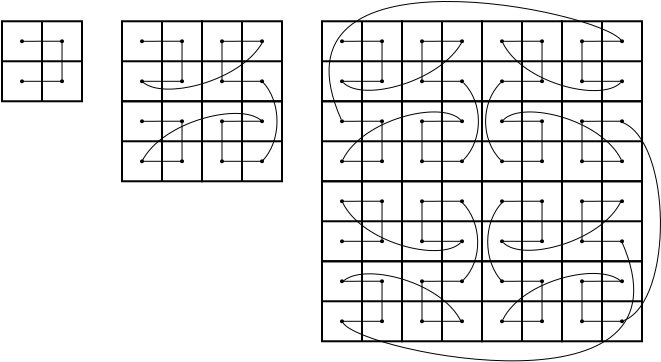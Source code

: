 <?xml version="1.0" encoding="UTF-8"?>
<dia:diagram xmlns:dia="http://www.lysator.liu.se/~alla/dia/">
  <dia:layer name="Background" visible="true" active="true">
    <dia:group>
      <dia:object type="Standard - Box" version="0" id="O0">
        <dia:attribute name="obj_pos">
          <dia:point val="28,12"/>
        </dia:attribute>
        <dia:attribute name="obj_bb">
          <dia:rectangle val="27.95,11.95;32.05,16.05"/>
        </dia:attribute>
        <dia:attribute name="elem_corner">
          <dia:point val="28,12"/>
        </dia:attribute>
        <dia:attribute name="elem_width">
          <dia:real val="4"/>
        </dia:attribute>
        <dia:attribute name="elem_height">
          <dia:real val="4"/>
        </dia:attribute>
        <dia:attribute name="border_width">
          <dia:real val="0.1"/>
        </dia:attribute>
        <dia:attribute name="show_background">
          <dia:boolean val="false"/>
        </dia:attribute>
      </dia:object>
      <dia:object type="Standard - Line" version="0" id="O1">
        <dia:attribute name="obj_pos">
          <dia:point val="30,12"/>
        </dia:attribute>
        <dia:attribute name="obj_bb">
          <dia:rectangle val="29.95,11.95;30.05,16.05"/>
        </dia:attribute>
        <dia:attribute name="conn_endpoints">
          <dia:point val="30,12"/>
          <dia:point val="30,16"/>
        </dia:attribute>
        <dia:attribute name="numcp">
          <dia:int val="1"/>
        </dia:attribute>
        <dia:connections>
          <dia:connection handle="0" to="O0" connection="1"/>
          <dia:connection handle="1" to="O0" connection="6"/>
        </dia:connections>
      </dia:object>
      <dia:object type="Standard - Line" version="0" id="O2">
        <dia:attribute name="obj_pos">
          <dia:point val="28,14"/>
        </dia:attribute>
        <dia:attribute name="obj_bb">
          <dia:rectangle val="27.95,13.95;32.05,14.05"/>
        </dia:attribute>
        <dia:attribute name="conn_endpoints">
          <dia:point val="28,14"/>
          <dia:point val="32,14"/>
        </dia:attribute>
        <dia:attribute name="numcp">
          <dia:int val="1"/>
        </dia:attribute>
        <dia:connections>
          <dia:connection handle="0" to="O0" connection="3"/>
          <dia:connection handle="1" to="O0" connection="4"/>
        </dia:connections>
      </dia:object>
      <dia:object type="Standard - Ellipse" version="0" id="O3">
        <dia:attribute name="obj_pos">
          <dia:point val="28.95,12.95"/>
        </dia:attribute>
        <dia:attribute name="obj_bb">
          <dia:rectangle val="28.9,12.9;29.1,13.1"/>
        </dia:attribute>
        <dia:attribute name="elem_corner">
          <dia:point val="28.95,12.95"/>
        </dia:attribute>
        <dia:attribute name="elem_width">
          <dia:real val="0.1"/>
        </dia:attribute>
        <dia:attribute name="elem_height">
          <dia:real val="0.1"/>
        </dia:attribute>
        <dia:attribute name="border_width">
          <dia:real val="0.1"/>
        </dia:attribute>
        <dia:attribute name="inner_color">
          <dia:color val="#000000"/>
        </dia:attribute>
      </dia:object>
      <dia:object type="Standard - Ellipse" version="0" id="O4">
        <dia:attribute name="obj_pos">
          <dia:point val="30.951,12.949"/>
        </dia:attribute>
        <dia:attribute name="obj_bb">
          <dia:rectangle val="30.901,12.899;31.101,13.099"/>
        </dia:attribute>
        <dia:attribute name="elem_corner">
          <dia:point val="30.951,12.949"/>
        </dia:attribute>
        <dia:attribute name="elem_width">
          <dia:real val="0.1"/>
        </dia:attribute>
        <dia:attribute name="elem_height">
          <dia:real val="0.1"/>
        </dia:attribute>
        <dia:attribute name="border_width">
          <dia:real val="0.1"/>
        </dia:attribute>
        <dia:attribute name="inner_color">
          <dia:color val="#000000"/>
        </dia:attribute>
      </dia:object>
      <dia:object type="Standard - Ellipse" version="0" id="O5">
        <dia:attribute name="obj_pos">
          <dia:point val="28.95,14.952"/>
        </dia:attribute>
        <dia:attribute name="obj_bb">
          <dia:rectangle val="28.9,14.902;29.1,15.102"/>
        </dia:attribute>
        <dia:attribute name="elem_corner">
          <dia:point val="28.95,14.952"/>
        </dia:attribute>
        <dia:attribute name="elem_width">
          <dia:real val="0.1"/>
        </dia:attribute>
        <dia:attribute name="elem_height">
          <dia:real val="0.1"/>
        </dia:attribute>
        <dia:attribute name="border_width">
          <dia:real val="0.1"/>
        </dia:attribute>
        <dia:attribute name="inner_color">
          <dia:color val="#000000"/>
        </dia:attribute>
      </dia:object>
      <dia:object type="Standard - Ellipse" version="0" id="O6">
        <dia:attribute name="obj_pos">
          <dia:point val="30.951,14.951"/>
        </dia:attribute>
        <dia:attribute name="obj_bb">
          <dia:rectangle val="30.901,14.901;31.101,15.101"/>
        </dia:attribute>
        <dia:attribute name="elem_corner">
          <dia:point val="30.951,14.951"/>
        </dia:attribute>
        <dia:attribute name="elem_width">
          <dia:real val="0.1"/>
        </dia:attribute>
        <dia:attribute name="elem_height">
          <dia:real val="0.1"/>
        </dia:attribute>
        <dia:attribute name="border_width">
          <dia:real val="0.1"/>
        </dia:attribute>
        <dia:attribute name="inner_color">
          <dia:color val="#000000"/>
        </dia:attribute>
        <dia:attribute name="aspect">
          <dia:enum val="2"/>
        </dia:attribute>
      </dia:object>
      <dia:object type="Standard - Line" version="0" id="O7">
        <dia:attribute name="obj_pos">
          <dia:point val="29.1,15.002"/>
        </dia:attribute>
        <dia:attribute name="obj_bb">
          <dia:rectangle val="28.975,14.976;31.026,15.027"/>
        </dia:attribute>
        <dia:attribute name="conn_endpoints">
          <dia:point val="29.1,15.002"/>
          <dia:point val="30.901,15.001"/>
        </dia:attribute>
        <dia:attribute name="numcp">
          <dia:int val="1"/>
        </dia:attribute>
        <dia:attribute name="line_width">
          <dia:real val="0.05"/>
        </dia:attribute>
        <dia:attribute name="absolute_start_gap">
          <dia:real val="-0.1"/>
        </dia:attribute>
        <dia:attribute name="absolute_end_gap">
          <dia:real val="-0.1"/>
        </dia:attribute>
        <dia:connections>
          <dia:connection handle="0" to="O5" connection="8"/>
          <dia:connection handle="1" to="O6" connection="8"/>
        </dia:connections>
      </dia:object>
      <dia:object type="Standard - Line" version="0" id="O8">
        <dia:attribute name="obj_pos">
          <dia:point val="29.1,13"/>
        </dia:attribute>
        <dia:attribute name="obj_bb">
          <dia:rectangle val="28.975,12.974;31.026,13.025"/>
        </dia:attribute>
        <dia:attribute name="conn_endpoints">
          <dia:point val="29.1,13"/>
          <dia:point val="30.901,12.999"/>
        </dia:attribute>
        <dia:attribute name="numcp">
          <dia:int val="1"/>
        </dia:attribute>
        <dia:attribute name="line_width">
          <dia:real val="0.05"/>
        </dia:attribute>
        <dia:attribute name="absolute_start_gap">
          <dia:real val="-0.1"/>
        </dia:attribute>
        <dia:attribute name="absolute_end_gap">
          <dia:real val="-0.1"/>
        </dia:attribute>
        <dia:connections>
          <dia:connection handle="0" to="O3" connection="8"/>
          <dia:connection handle="1" to="O4" connection="8"/>
        </dia:connections>
      </dia:object>
      <dia:object type="Standard - Line" version="0" id="O9">
        <dia:attribute name="obj_pos">
          <dia:point val="31.001,13.099"/>
        </dia:attribute>
        <dia:attribute name="obj_bb">
          <dia:rectangle val="30.976,12.974;31.026,15.026"/>
        </dia:attribute>
        <dia:attribute name="conn_endpoints">
          <dia:point val="31.001,13.099"/>
          <dia:point val="31.001,14.901"/>
        </dia:attribute>
        <dia:attribute name="numcp">
          <dia:int val="1"/>
        </dia:attribute>
        <dia:attribute name="line_width">
          <dia:real val="0.05"/>
        </dia:attribute>
        <dia:attribute name="absolute_start_gap">
          <dia:real val="-0.1"/>
        </dia:attribute>
        <dia:attribute name="absolute_end_gap">
          <dia:real val="-0.1"/>
        </dia:attribute>
        <dia:connections>
          <dia:connection handle="0" to="O4" connection="8"/>
          <dia:connection handle="1" to="O6" connection="8"/>
        </dia:connections>
      </dia:object>
    </dia:group>
    <dia:object type="Standard - Box" version="0" id="O10">
      <dia:attribute name="obj_pos">
        <dia:point val="32,12"/>
      </dia:attribute>
      <dia:attribute name="obj_bb">
        <dia:rectangle val="31.95,11.95;36.05,16.05"/>
      </dia:attribute>
      <dia:attribute name="elem_corner">
        <dia:point val="32,12"/>
      </dia:attribute>
      <dia:attribute name="elem_width">
        <dia:real val="4"/>
      </dia:attribute>
      <dia:attribute name="elem_height">
        <dia:real val="4"/>
      </dia:attribute>
      <dia:attribute name="border_width">
        <dia:real val="0.1"/>
      </dia:attribute>
      <dia:attribute name="show_background">
        <dia:boolean val="false"/>
      </dia:attribute>
    </dia:object>
    <dia:object type="Standard - Line" version="0" id="O11">
      <dia:attribute name="obj_pos">
        <dia:point val="34,12"/>
      </dia:attribute>
      <dia:attribute name="obj_bb">
        <dia:rectangle val="33.95,11.95;34.05,16.05"/>
      </dia:attribute>
      <dia:attribute name="conn_endpoints">
        <dia:point val="34,12"/>
        <dia:point val="34,16"/>
      </dia:attribute>
      <dia:attribute name="numcp">
        <dia:int val="1"/>
      </dia:attribute>
      <dia:connections>
        <dia:connection handle="0" to="O10" connection="1"/>
        <dia:connection handle="1" to="O10" connection="6"/>
      </dia:connections>
    </dia:object>
    <dia:object type="Standard - Line" version="0" id="O12">
      <dia:attribute name="obj_pos">
        <dia:point val="32,14"/>
      </dia:attribute>
      <dia:attribute name="obj_bb">
        <dia:rectangle val="31.95,13.95;36.05,14.05"/>
      </dia:attribute>
      <dia:attribute name="conn_endpoints">
        <dia:point val="32,14"/>
        <dia:point val="36,14"/>
      </dia:attribute>
      <dia:attribute name="numcp">
        <dia:int val="1"/>
      </dia:attribute>
      <dia:connections>
        <dia:connection handle="0" to="O10" connection="3"/>
        <dia:connection handle="1" to="O10" connection="4"/>
      </dia:connections>
    </dia:object>
    <dia:object type="Standard - Ellipse" version="0" id="O13">
      <dia:attribute name="obj_pos">
        <dia:point val="32.95,12.95"/>
      </dia:attribute>
      <dia:attribute name="obj_bb">
        <dia:rectangle val="32.9,12.9;33.1,13.1"/>
      </dia:attribute>
      <dia:attribute name="elem_corner">
        <dia:point val="32.95,12.95"/>
      </dia:attribute>
      <dia:attribute name="elem_width">
        <dia:real val="0.1"/>
      </dia:attribute>
      <dia:attribute name="elem_height">
        <dia:real val="0.1"/>
      </dia:attribute>
      <dia:attribute name="border_width">
        <dia:real val="0.1"/>
      </dia:attribute>
      <dia:attribute name="inner_color">
        <dia:color val="#000000"/>
      </dia:attribute>
    </dia:object>
    <dia:object type="Standard - Ellipse" version="0" id="O14">
      <dia:attribute name="obj_pos">
        <dia:point val="34.951,12.949"/>
      </dia:attribute>
      <dia:attribute name="obj_bb">
        <dia:rectangle val="34.901,12.899;35.101,13.099"/>
      </dia:attribute>
      <dia:attribute name="elem_corner">
        <dia:point val="34.951,12.949"/>
      </dia:attribute>
      <dia:attribute name="elem_width">
        <dia:real val="0.1"/>
      </dia:attribute>
      <dia:attribute name="elem_height">
        <dia:real val="0.1"/>
      </dia:attribute>
      <dia:attribute name="border_width">
        <dia:real val="0.1"/>
      </dia:attribute>
      <dia:attribute name="inner_color">
        <dia:color val="#000000"/>
      </dia:attribute>
    </dia:object>
    <dia:object type="Standard - Ellipse" version="0" id="O15">
      <dia:attribute name="obj_pos">
        <dia:point val="32.95,14.952"/>
      </dia:attribute>
      <dia:attribute name="obj_bb">
        <dia:rectangle val="32.9,14.902;33.1,15.102"/>
      </dia:attribute>
      <dia:attribute name="elem_corner">
        <dia:point val="32.95,14.952"/>
      </dia:attribute>
      <dia:attribute name="elem_width">
        <dia:real val="0.1"/>
      </dia:attribute>
      <dia:attribute name="elem_height">
        <dia:real val="0.1"/>
      </dia:attribute>
      <dia:attribute name="border_width">
        <dia:real val="0.1"/>
      </dia:attribute>
      <dia:attribute name="inner_color">
        <dia:color val="#000000"/>
      </dia:attribute>
    </dia:object>
    <dia:object type="Standard - Ellipse" version="0" id="O16">
      <dia:attribute name="obj_pos">
        <dia:point val="34.951,14.951"/>
      </dia:attribute>
      <dia:attribute name="obj_bb">
        <dia:rectangle val="34.901,14.901;35.101,15.101"/>
      </dia:attribute>
      <dia:attribute name="elem_corner">
        <dia:point val="34.951,14.951"/>
      </dia:attribute>
      <dia:attribute name="elem_width">
        <dia:real val="0.1"/>
      </dia:attribute>
      <dia:attribute name="elem_height">
        <dia:real val="0.1"/>
      </dia:attribute>
      <dia:attribute name="border_width">
        <dia:real val="0.1"/>
      </dia:attribute>
      <dia:attribute name="inner_color">
        <dia:color val="#000000"/>
      </dia:attribute>
      <dia:attribute name="aspect">
        <dia:enum val="2"/>
      </dia:attribute>
    </dia:object>
    <dia:object type="Standard - Line" version="0" id="O17">
      <dia:attribute name="obj_pos">
        <dia:point val="33,14.902"/>
      </dia:attribute>
      <dia:attribute name="obj_bb">
        <dia:rectangle val="32.975,12.975;33.025,15.027"/>
      </dia:attribute>
      <dia:attribute name="conn_endpoints">
        <dia:point val="33,14.902"/>
        <dia:point val="33,13.1"/>
      </dia:attribute>
      <dia:attribute name="numcp">
        <dia:int val="1"/>
      </dia:attribute>
      <dia:attribute name="line_width">
        <dia:real val="0.05"/>
      </dia:attribute>
      <dia:attribute name="absolute_start_gap">
        <dia:real val="-0.1"/>
      </dia:attribute>
      <dia:attribute name="absolute_end_gap">
        <dia:real val="-0.1"/>
      </dia:attribute>
      <dia:connections>
        <dia:connection handle="0" to="O15" connection="8"/>
        <dia:connection handle="1" to="O13" connection="8"/>
      </dia:connections>
    </dia:object>
    <dia:object type="Standard - Line" version="0" id="O18">
      <dia:attribute name="obj_pos">
        <dia:point val="33.1,13"/>
      </dia:attribute>
      <dia:attribute name="obj_bb">
        <dia:rectangle val="32.975,12.974;35.026,13.025"/>
      </dia:attribute>
      <dia:attribute name="conn_endpoints">
        <dia:point val="33.1,13"/>
        <dia:point val="34.901,12.999"/>
      </dia:attribute>
      <dia:attribute name="numcp">
        <dia:int val="1"/>
      </dia:attribute>
      <dia:attribute name="line_width">
        <dia:real val="0.05"/>
      </dia:attribute>
      <dia:attribute name="absolute_start_gap">
        <dia:real val="-0.1"/>
      </dia:attribute>
      <dia:attribute name="absolute_end_gap">
        <dia:real val="-0.1"/>
      </dia:attribute>
      <dia:connections>
        <dia:connection handle="0" to="O13" connection="8"/>
        <dia:connection handle="1" to="O14" connection="8"/>
      </dia:connections>
    </dia:object>
    <dia:object type="Standard - Line" version="0" id="O19">
      <dia:attribute name="obj_pos">
        <dia:point val="33.1,15.002"/>
      </dia:attribute>
      <dia:attribute name="obj_bb">
        <dia:rectangle val="32.975,14.976;35.026,15.027"/>
      </dia:attribute>
      <dia:attribute name="conn_endpoints">
        <dia:point val="33.1,15.002"/>
        <dia:point val="34.901,15.001"/>
      </dia:attribute>
      <dia:attribute name="numcp">
        <dia:int val="1"/>
      </dia:attribute>
      <dia:attribute name="line_width">
        <dia:real val="0.05"/>
      </dia:attribute>
      <dia:attribute name="absolute_start_gap">
        <dia:real val="-0.1"/>
      </dia:attribute>
      <dia:attribute name="absolute_end_gap">
        <dia:real val="-0.1"/>
      </dia:attribute>
      <dia:connections>
        <dia:connection handle="0" to="O15" connection="8"/>
        <dia:connection handle="1" to="O16" connection="8"/>
      </dia:connections>
    </dia:object>
    <dia:group>
      <dia:object type="Standard - Box" version="0" id="O20">
        <dia:attribute name="obj_pos">
          <dia:point val="28,16"/>
        </dia:attribute>
        <dia:attribute name="obj_bb">
          <dia:rectangle val="27.95,15.95;32.05,20.05"/>
        </dia:attribute>
        <dia:attribute name="elem_corner">
          <dia:point val="28,16"/>
        </dia:attribute>
        <dia:attribute name="elem_width">
          <dia:real val="4"/>
        </dia:attribute>
        <dia:attribute name="elem_height">
          <dia:real val="4"/>
        </dia:attribute>
        <dia:attribute name="border_width">
          <dia:real val="0.1"/>
        </dia:attribute>
        <dia:attribute name="show_background">
          <dia:boolean val="false"/>
        </dia:attribute>
      </dia:object>
      <dia:object type="Standard - Line" version="0" id="O21">
        <dia:attribute name="obj_pos">
          <dia:point val="30,16"/>
        </dia:attribute>
        <dia:attribute name="obj_bb">
          <dia:rectangle val="29.95,15.95;30.05,20.05"/>
        </dia:attribute>
        <dia:attribute name="conn_endpoints">
          <dia:point val="30,16"/>
          <dia:point val="30,20"/>
        </dia:attribute>
        <dia:attribute name="numcp">
          <dia:int val="1"/>
        </dia:attribute>
        <dia:connections>
          <dia:connection handle="0" to="O20" connection="1"/>
          <dia:connection handle="1" to="O20" connection="6"/>
        </dia:connections>
      </dia:object>
      <dia:object type="Standard - Line" version="0" id="O22">
        <dia:attribute name="obj_pos">
          <dia:point val="28,18"/>
        </dia:attribute>
        <dia:attribute name="obj_bb">
          <dia:rectangle val="27.95,17.95;32.05,18.05"/>
        </dia:attribute>
        <dia:attribute name="conn_endpoints">
          <dia:point val="28,18"/>
          <dia:point val="32,18"/>
        </dia:attribute>
        <dia:attribute name="numcp">
          <dia:int val="1"/>
        </dia:attribute>
        <dia:connections>
          <dia:connection handle="0" to="O20" connection="3"/>
          <dia:connection handle="1" to="O20" connection="4"/>
        </dia:connections>
      </dia:object>
      <dia:object type="Standard - Ellipse" version="0" id="O23">
        <dia:attribute name="obj_pos">
          <dia:point val="28.95,16.95"/>
        </dia:attribute>
        <dia:attribute name="obj_bb">
          <dia:rectangle val="28.9,16.9;29.1,17.1"/>
        </dia:attribute>
        <dia:attribute name="elem_corner">
          <dia:point val="28.95,16.95"/>
        </dia:attribute>
        <dia:attribute name="elem_width">
          <dia:real val="0.1"/>
        </dia:attribute>
        <dia:attribute name="elem_height">
          <dia:real val="0.1"/>
        </dia:attribute>
        <dia:attribute name="border_width">
          <dia:real val="0.1"/>
        </dia:attribute>
        <dia:attribute name="inner_color">
          <dia:color val="#000000"/>
        </dia:attribute>
      </dia:object>
      <dia:object type="Standard - Ellipse" version="0" id="O24">
        <dia:attribute name="obj_pos">
          <dia:point val="30.951,16.949"/>
        </dia:attribute>
        <dia:attribute name="obj_bb">
          <dia:rectangle val="30.901,16.899;31.101,17.099"/>
        </dia:attribute>
        <dia:attribute name="elem_corner">
          <dia:point val="30.951,16.949"/>
        </dia:attribute>
        <dia:attribute name="elem_width">
          <dia:real val="0.1"/>
        </dia:attribute>
        <dia:attribute name="elem_height">
          <dia:real val="0.1"/>
        </dia:attribute>
        <dia:attribute name="border_width">
          <dia:real val="0.1"/>
        </dia:attribute>
        <dia:attribute name="inner_color">
          <dia:color val="#000000"/>
        </dia:attribute>
      </dia:object>
      <dia:object type="Standard - Ellipse" version="0" id="O25">
        <dia:attribute name="obj_pos">
          <dia:point val="28.95,18.952"/>
        </dia:attribute>
        <dia:attribute name="obj_bb">
          <dia:rectangle val="28.9,18.902;29.1,19.102"/>
        </dia:attribute>
        <dia:attribute name="elem_corner">
          <dia:point val="28.95,18.952"/>
        </dia:attribute>
        <dia:attribute name="elem_width">
          <dia:real val="0.1"/>
        </dia:attribute>
        <dia:attribute name="elem_height">
          <dia:real val="0.1"/>
        </dia:attribute>
        <dia:attribute name="border_width">
          <dia:real val="0.1"/>
        </dia:attribute>
        <dia:attribute name="inner_color">
          <dia:color val="#000000"/>
        </dia:attribute>
      </dia:object>
      <dia:object type="Standard - Ellipse" version="0" id="O26">
        <dia:attribute name="obj_pos">
          <dia:point val="30.951,18.951"/>
        </dia:attribute>
        <dia:attribute name="obj_bb">
          <dia:rectangle val="30.901,18.901;31.101,19.101"/>
        </dia:attribute>
        <dia:attribute name="elem_corner">
          <dia:point val="30.951,18.951"/>
        </dia:attribute>
        <dia:attribute name="elem_width">
          <dia:real val="0.1"/>
        </dia:attribute>
        <dia:attribute name="elem_height">
          <dia:real val="0.1"/>
        </dia:attribute>
        <dia:attribute name="border_width">
          <dia:real val="0.1"/>
        </dia:attribute>
        <dia:attribute name="inner_color">
          <dia:color val="#000000"/>
        </dia:attribute>
        <dia:attribute name="aspect">
          <dia:enum val="2"/>
        </dia:attribute>
      </dia:object>
      <dia:object type="Standard - Line" version="0" id="O27">
        <dia:attribute name="obj_pos">
          <dia:point val="29.1,19.002"/>
        </dia:attribute>
        <dia:attribute name="obj_bb">
          <dia:rectangle val="28.975,18.976;31.026,19.027"/>
        </dia:attribute>
        <dia:attribute name="conn_endpoints">
          <dia:point val="29.1,19.002"/>
          <dia:point val="30.901,19.001"/>
        </dia:attribute>
        <dia:attribute name="numcp">
          <dia:int val="1"/>
        </dia:attribute>
        <dia:attribute name="line_width">
          <dia:real val="0.05"/>
        </dia:attribute>
        <dia:attribute name="absolute_start_gap">
          <dia:real val="-0.1"/>
        </dia:attribute>
        <dia:attribute name="absolute_end_gap">
          <dia:real val="-0.1"/>
        </dia:attribute>
        <dia:connections>
          <dia:connection handle="0" to="O25" connection="8"/>
          <dia:connection handle="1" to="O26" connection="8"/>
        </dia:connections>
      </dia:object>
      <dia:object type="Standard - Line" version="0" id="O28">
        <dia:attribute name="obj_pos">
          <dia:point val="29.1,17"/>
        </dia:attribute>
        <dia:attribute name="obj_bb">
          <dia:rectangle val="28.975,16.974;31.026,17.025"/>
        </dia:attribute>
        <dia:attribute name="conn_endpoints">
          <dia:point val="29.1,17"/>
          <dia:point val="30.901,16.999"/>
        </dia:attribute>
        <dia:attribute name="numcp">
          <dia:int val="1"/>
        </dia:attribute>
        <dia:attribute name="line_width">
          <dia:real val="0.05"/>
        </dia:attribute>
        <dia:attribute name="absolute_start_gap">
          <dia:real val="-0.1"/>
        </dia:attribute>
        <dia:attribute name="absolute_end_gap">
          <dia:real val="-0.1"/>
        </dia:attribute>
        <dia:connections>
          <dia:connection handle="0" to="O23" connection="8"/>
          <dia:connection handle="1" to="O24" connection="8"/>
        </dia:connections>
      </dia:object>
      <dia:object type="Standard - Line" version="0" id="O29">
        <dia:attribute name="obj_pos">
          <dia:point val="31.001,17.099"/>
        </dia:attribute>
        <dia:attribute name="obj_bb">
          <dia:rectangle val="30.976,16.974;31.026,19.026"/>
        </dia:attribute>
        <dia:attribute name="conn_endpoints">
          <dia:point val="31.001,17.099"/>
          <dia:point val="31.001,18.901"/>
        </dia:attribute>
        <dia:attribute name="numcp">
          <dia:int val="1"/>
        </dia:attribute>
        <dia:attribute name="line_width">
          <dia:real val="0.05"/>
        </dia:attribute>
        <dia:attribute name="absolute_start_gap">
          <dia:real val="-0.1"/>
        </dia:attribute>
        <dia:attribute name="absolute_end_gap">
          <dia:real val="-0.1"/>
        </dia:attribute>
        <dia:connections>
          <dia:connection handle="0" to="O24" connection="8"/>
          <dia:connection handle="1" to="O26" connection="8"/>
        </dia:connections>
      </dia:object>
    </dia:group>
    <dia:object type="Standard - Box" version="0" id="O30">
      <dia:attribute name="obj_pos">
        <dia:point val="32,16"/>
      </dia:attribute>
      <dia:attribute name="obj_bb">
        <dia:rectangle val="31.95,15.95;36.05,20.05"/>
      </dia:attribute>
      <dia:attribute name="elem_corner">
        <dia:point val="32,16"/>
      </dia:attribute>
      <dia:attribute name="elem_width">
        <dia:real val="4"/>
      </dia:attribute>
      <dia:attribute name="elem_height">
        <dia:real val="4"/>
      </dia:attribute>
      <dia:attribute name="border_width">
        <dia:real val="0.1"/>
      </dia:attribute>
      <dia:attribute name="show_background">
        <dia:boolean val="false"/>
      </dia:attribute>
    </dia:object>
    <dia:object type="Standard - Line" version="0" id="O31">
      <dia:attribute name="obj_pos">
        <dia:point val="34,16"/>
      </dia:attribute>
      <dia:attribute name="obj_bb">
        <dia:rectangle val="33.95,15.95;34.05,20.05"/>
      </dia:attribute>
      <dia:attribute name="conn_endpoints">
        <dia:point val="34,16"/>
        <dia:point val="34,20"/>
      </dia:attribute>
      <dia:attribute name="numcp">
        <dia:int val="1"/>
      </dia:attribute>
      <dia:connections>
        <dia:connection handle="0" to="O30" connection="1"/>
        <dia:connection handle="1" to="O30" connection="6"/>
      </dia:connections>
    </dia:object>
    <dia:object type="Standard - Line" version="0" id="O32">
      <dia:attribute name="obj_pos">
        <dia:point val="32,18"/>
      </dia:attribute>
      <dia:attribute name="obj_bb">
        <dia:rectangle val="31.95,17.95;36.05,18.05"/>
      </dia:attribute>
      <dia:attribute name="conn_endpoints">
        <dia:point val="32,18"/>
        <dia:point val="36,18"/>
      </dia:attribute>
      <dia:attribute name="numcp">
        <dia:int val="1"/>
      </dia:attribute>
      <dia:connections>
        <dia:connection handle="0" to="O30" connection="3"/>
        <dia:connection handle="1" to="O30" connection="4"/>
      </dia:connections>
    </dia:object>
    <dia:object type="Standard - Ellipse" version="0" id="O33">
      <dia:attribute name="obj_pos">
        <dia:point val="32.95,16.95"/>
      </dia:attribute>
      <dia:attribute name="obj_bb">
        <dia:rectangle val="32.9,16.9;33.1,17.1"/>
      </dia:attribute>
      <dia:attribute name="elem_corner">
        <dia:point val="32.95,16.95"/>
      </dia:attribute>
      <dia:attribute name="elem_width">
        <dia:real val="0.1"/>
      </dia:attribute>
      <dia:attribute name="elem_height">
        <dia:real val="0.1"/>
      </dia:attribute>
      <dia:attribute name="border_width">
        <dia:real val="0.1"/>
      </dia:attribute>
      <dia:attribute name="inner_color">
        <dia:color val="#000000"/>
      </dia:attribute>
    </dia:object>
    <dia:object type="Standard - Ellipse" version="0" id="O34">
      <dia:attribute name="obj_pos">
        <dia:point val="34.951,16.949"/>
      </dia:attribute>
      <dia:attribute name="obj_bb">
        <dia:rectangle val="34.901,16.899;35.101,17.099"/>
      </dia:attribute>
      <dia:attribute name="elem_corner">
        <dia:point val="34.951,16.949"/>
      </dia:attribute>
      <dia:attribute name="elem_width">
        <dia:real val="0.1"/>
      </dia:attribute>
      <dia:attribute name="elem_height">
        <dia:real val="0.1"/>
      </dia:attribute>
      <dia:attribute name="border_width">
        <dia:real val="0.1"/>
      </dia:attribute>
      <dia:attribute name="inner_color">
        <dia:color val="#000000"/>
      </dia:attribute>
    </dia:object>
    <dia:object type="Standard - Ellipse" version="0" id="O35">
      <dia:attribute name="obj_pos">
        <dia:point val="32.95,18.952"/>
      </dia:attribute>
      <dia:attribute name="obj_bb">
        <dia:rectangle val="32.9,18.902;33.1,19.102"/>
      </dia:attribute>
      <dia:attribute name="elem_corner">
        <dia:point val="32.95,18.952"/>
      </dia:attribute>
      <dia:attribute name="elem_width">
        <dia:real val="0.1"/>
      </dia:attribute>
      <dia:attribute name="elem_height">
        <dia:real val="0.1"/>
      </dia:attribute>
      <dia:attribute name="border_width">
        <dia:real val="0.1"/>
      </dia:attribute>
      <dia:attribute name="inner_color">
        <dia:color val="#000000"/>
      </dia:attribute>
    </dia:object>
    <dia:object type="Standard - Ellipse" version="0" id="O36">
      <dia:attribute name="obj_pos">
        <dia:point val="34.951,18.951"/>
      </dia:attribute>
      <dia:attribute name="obj_bb">
        <dia:rectangle val="34.901,18.901;35.101,19.101"/>
      </dia:attribute>
      <dia:attribute name="elem_corner">
        <dia:point val="34.951,18.951"/>
      </dia:attribute>
      <dia:attribute name="elem_width">
        <dia:real val="0.1"/>
      </dia:attribute>
      <dia:attribute name="elem_height">
        <dia:real val="0.1"/>
      </dia:attribute>
      <dia:attribute name="border_width">
        <dia:real val="0.1"/>
      </dia:attribute>
      <dia:attribute name="inner_color">
        <dia:color val="#000000"/>
      </dia:attribute>
      <dia:attribute name="aspect">
        <dia:enum val="2"/>
      </dia:attribute>
    </dia:object>
    <dia:object type="Standard - Line" version="0" id="O37">
      <dia:attribute name="obj_pos">
        <dia:point val="33,18.902"/>
      </dia:attribute>
      <dia:attribute name="obj_bb">
        <dia:rectangle val="32.975,16.975;33.025,19.027"/>
      </dia:attribute>
      <dia:attribute name="conn_endpoints">
        <dia:point val="33,18.902"/>
        <dia:point val="33,17.1"/>
      </dia:attribute>
      <dia:attribute name="numcp">
        <dia:int val="1"/>
      </dia:attribute>
      <dia:attribute name="line_width">
        <dia:real val="0.05"/>
      </dia:attribute>
      <dia:attribute name="absolute_start_gap">
        <dia:real val="-0.1"/>
      </dia:attribute>
      <dia:attribute name="absolute_end_gap">
        <dia:real val="-0.1"/>
      </dia:attribute>
      <dia:connections>
        <dia:connection handle="0" to="O35" connection="8"/>
        <dia:connection handle="1" to="O33" connection="8"/>
      </dia:connections>
    </dia:object>
    <dia:object type="Standard - Line" version="0" id="O38">
      <dia:attribute name="obj_pos">
        <dia:point val="33.1,17"/>
      </dia:attribute>
      <dia:attribute name="obj_bb">
        <dia:rectangle val="32.975,16.974;35.026,17.025"/>
      </dia:attribute>
      <dia:attribute name="conn_endpoints">
        <dia:point val="33.1,17"/>
        <dia:point val="34.901,16.999"/>
      </dia:attribute>
      <dia:attribute name="numcp">
        <dia:int val="1"/>
      </dia:attribute>
      <dia:attribute name="line_width">
        <dia:real val="0.05"/>
      </dia:attribute>
      <dia:attribute name="absolute_start_gap">
        <dia:real val="-0.1"/>
      </dia:attribute>
      <dia:attribute name="absolute_end_gap">
        <dia:real val="-0.1"/>
      </dia:attribute>
      <dia:connections>
        <dia:connection handle="0" to="O33" connection="8"/>
        <dia:connection handle="1" to="O34" connection="8"/>
      </dia:connections>
    </dia:object>
    <dia:object type="Standard - Line" version="0" id="O39">
      <dia:attribute name="obj_pos">
        <dia:point val="33.1,19.002"/>
      </dia:attribute>
      <dia:attribute name="obj_bb">
        <dia:rectangle val="32.975,18.976;35.026,19.027"/>
      </dia:attribute>
      <dia:attribute name="conn_endpoints">
        <dia:point val="33.1,19.002"/>
        <dia:point val="34.901,19.001"/>
      </dia:attribute>
      <dia:attribute name="numcp">
        <dia:int val="1"/>
      </dia:attribute>
      <dia:attribute name="line_width">
        <dia:real val="0.05"/>
      </dia:attribute>
      <dia:attribute name="absolute_start_gap">
        <dia:real val="-0.1"/>
      </dia:attribute>
      <dia:attribute name="absolute_end_gap">
        <dia:real val="-0.1"/>
      </dia:attribute>
      <dia:connections>
        <dia:connection handle="0" to="O35" connection="8"/>
        <dia:connection handle="1" to="O36" connection="8"/>
      </dia:connections>
    </dia:object>
    <dia:group>
      <dia:object type="Standard - Box" version="0" id="O40">
        <dia:attribute name="obj_pos">
          <dia:point val="36,12"/>
        </dia:attribute>
        <dia:attribute name="obj_bb">
          <dia:rectangle val="35.95,11.95;40.05,16.05"/>
        </dia:attribute>
        <dia:attribute name="elem_corner">
          <dia:point val="36,12"/>
        </dia:attribute>
        <dia:attribute name="elem_width">
          <dia:real val="4"/>
        </dia:attribute>
        <dia:attribute name="elem_height">
          <dia:real val="4"/>
        </dia:attribute>
        <dia:attribute name="border_width">
          <dia:real val="0.1"/>
        </dia:attribute>
        <dia:attribute name="show_background">
          <dia:boolean val="false"/>
        </dia:attribute>
      </dia:object>
      <dia:object type="Standard - Line" version="0" id="O41">
        <dia:attribute name="obj_pos">
          <dia:point val="38,12"/>
        </dia:attribute>
        <dia:attribute name="obj_bb">
          <dia:rectangle val="37.95,11.95;38.05,16.05"/>
        </dia:attribute>
        <dia:attribute name="conn_endpoints">
          <dia:point val="38,12"/>
          <dia:point val="38,16"/>
        </dia:attribute>
        <dia:attribute name="numcp">
          <dia:int val="1"/>
        </dia:attribute>
        <dia:connections>
          <dia:connection handle="0" to="O40" connection="1"/>
          <dia:connection handle="1" to="O40" connection="6"/>
        </dia:connections>
      </dia:object>
      <dia:object type="Standard - Line" version="0" id="O42">
        <dia:attribute name="obj_pos">
          <dia:point val="36,14"/>
        </dia:attribute>
        <dia:attribute name="obj_bb">
          <dia:rectangle val="35.95,13.95;40.05,14.05"/>
        </dia:attribute>
        <dia:attribute name="conn_endpoints">
          <dia:point val="36,14"/>
          <dia:point val="40,14"/>
        </dia:attribute>
        <dia:attribute name="numcp">
          <dia:int val="1"/>
        </dia:attribute>
        <dia:connections>
          <dia:connection handle="0" to="O40" connection="3"/>
          <dia:connection handle="1" to="O40" connection="4"/>
        </dia:connections>
      </dia:object>
      <dia:object type="Standard - Ellipse" version="0" id="O43">
        <dia:attribute name="obj_pos">
          <dia:point val="36.95,12.95"/>
        </dia:attribute>
        <dia:attribute name="obj_bb">
          <dia:rectangle val="36.9,12.9;37.1,13.1"/>
        </dia:attribute>
        <dia:attribute name="elem_corner">
          <dia:point val="36.95,12.95"/>
        </dia:attribute>
        <dia:attribute name="elem_width">
          <dia:real val="0.1"/>
        </dia:attribute>
        <dia:attribute name="elem_height">
          <dia:real val="0.1"/>
        </dia:attribute>
        <dia:attribute name="border_width">
          <dia:real val="0.1"/>
        </dia:attribute>
        <dia:attribute name="inner_color">
          <dia:color val="#000000"/>
        </dia:attribute>
      </dia:object>
      <dia:object type="Standard - Ellipse" version="0" id="O44">
        <dia:attribute name="obj_pos">
          <dia:point val="38.951,12.949"/>
        </dia:attribute>
        <dia:attribute name="obj_bb">
          <dia:rectangle val="38.901,12.899;39.101,13.099"/>
        </dia:attribute>
        <dia:attribute name="elem_corner">
          <dia:point val="38.951,12.949"/>
        </dia:attribute>
        <dia:attribute name="elem_width">
          <dia:real val="0.1"/>
        </dia:attribute>
        <dia:attribute name="elem_height">
          <dia:real val="0.1"/>
        </dia:attribute>
        <dia:attribute name="border_width">
          <dia:real val="0.1"/>
        </dia:attribute>
        <dia:attribute name="inner_color">
          <dia:color val="#000000"/>
        </dia:attribute>
      </dia:object>
      <dia:object type="Standard - Ellipse" version="0" id="O45">
        <dia:attribute name="obj_pos">
          <dia:point val="36.95,14.952"/>
        </dia:attribute>
        <dia:attribute name="obj_bb">
          <dia:rectangle val="36.9,14.902;37.1,15.102"/>
        </dia:attribute>
        <dia:attribute name="elem_corner">
          <dia:point val="36.95,14.952"/>
        </dia:attribute>
        <dia:attribute name="elem_width">
          <dia:real val="0.1"/>
        </dia:attribute>
        <dia:attribute name="elem_height">
          <dia:real val="0.1"/>
        </dia:attribute>
        <dia:attribute name="border_width">
          <dia:real val="0.1"/>
        </dia:attribute>
        <dia:attribute name="inner_color">
          <dia:color val="#000000"/>
        </dia:attribute>
      </dia:object>
      <dia:object type="Standard - Ellipse" version="0" id="O46">
        <dia:attribute name="obj_pos">
          <dia:point val="38.951,14.951"/>
        </dia:attribute>
        <dia:attribute name="obj_bb">
          <dia:rectangle val="38.901,14.901;39.101,15.101"/>
        </dia:attribute>
        <dia:attribute name="elem_corner">
          <dia:point val="38.951,14.951"/>
        </dia:attribute>
        <dia:attribute name="elem_width">
          <dia:real val="0.1"/>
        </dia:attribute>
        <dia:attribute name="elem_height">
          <dia:real val="0.1"/>
        </dia:attribute>
        <dia:attribute name="border_width">
          <dia:real val="0.1"/>
        </dia:attribute>
        <dia:attribute name="inner_color">
          <dia:color val="#000000"/>
        </dia:attribute>
        <dia:attribute name="aspect">
          <dia:enum val="2"/>
        </dia:attribute>
      </dia:object>
      <dia:object type="Standard - Line" version="0" id="O47">
        <dia:attribute name="obj_pos">
          <dia:point val="37.1,15.002"/>
        </dia:attribute>
        <dia:attribute name="obj_bb">
          <dia:rectangle val="36.975,14.976;39.026,15.027"/>
        </dia:attribute>
        <dia:attribute name="conn_endpoints">
          <dia:point val="37.1,15.002"/>
          <dia:point val="38.901,15.001"/>
        </dia:attribute>
        <dia:attribute name="numcp">
          <dia:int val="1"/>
        </dia:attribute>
        <dia:attribute name="line_width">
          <dia:real val="0.05"/>
        </dia:attribute>
        <dia:attribute name="absolute_start_gap">
          <dia:real val="-0.1"/>
        </dia:attribute>
        <dia:attribute name="absolute_end_gap">
          <dia:real val="-0.1"/>
        </dia:attribute>
        <dia:connections>
          <dia:connection handle="0" to="O45" connection="8"/>
          <dia:connection handle="1" to="O46" connection="8"/>
        </dia:connections>
      </dia:object>
      <dia:object type="Standard - Line" version="0" id="O48">
        <dia:attribute name="obj_pos">
          <dia:point val="37.1,13"/>
        </dia:attribute>
        <dia:attribute name="obj_bb">
          <dia:rectangle val="36.975,12.974;39.026,13.025"/>
        </dia:attribute>
        <dia:attribute name="conn_endpoints">
          <dia:point val="37.1,13"/>
          <dia:point val="38.901,12.999"/>
        </dia:attribute>
        <dia:attribute name="numcp">
          <dia:int val="1"/>
        </dia:attribute>
        <dia:attribute name="line_width">
          <dia:real val="0.05"/>
        </dia:attribute>
        <dia:attribute name="absolute_start_gap">
          <dia:real val="-0.1"/>
        </dia:attribute>
        <dia:attribute name="absolute_end_gap">
          <dia:real val="-0.1"/>
        </dia:attribute>
        <dia:connections>
          <dia:connection handle="0" to="O43" connection="8"/>
          <dia:connection handle="1" to="O44" connection="8"/>
        </dia:connections>
      </dia:object>
      <dia:object type="Standard - Line" version="0" id="O49">
        <dia:attribute name="obj_pos">
          <dia:point val="39.001,13.099"/>
        </dia:attribute>
        <dia:attribute name="obj_bb">
          <dia:rectangle val="38.976,12.974;39.026,15.026"/>
        </dia:attribute>
        <dia:attribute name="conn_endpoints">
          <dia:point val="39.001,13.099"/>
          <dia:point val="39.001,14.901"/>
        </dia:attribute>
        <dia:attribute name="numcp">
          <dia:int val="1"/>
        </dia:attribute>
        <dia:attribute name="line_width">
          <dia:real val="0.05"/>
        </dia:attribute>
        <dia:attribute name="absolute_start_gap">
          <dia:real val="-0.1"/>
        </dia:attribute>
        <dia:attribute name="absolute_end_gap">
          <dia:real val="-0.1"/>
        </dia:attribute>
        <dia:connections>
          <dia:connection handle="0" to="O44" connection="8"/>
          <dia:connection handle="1" to="O46" connection="8"/>
        </dia:connections>
      </dia:object>
    </dia:group>
    <dia:group>
      <dia:object type="Standard - Box" version="0" id="O50">
        <dia:attribute name="obj_pos">
          <dia:point val="40,12"/>
        </dia:attribute>
        <dia:attribute name="obj_bb">
          <dia:rectangle val="39.95,11.95;44.05,16.05"/>
        </dia:attribute>
        <dia:attribute name="elem_corner">
          <dia:point val="40,12"/>
        </dia:attribute>
        <dia:attribute name="elem_width">
          <dia:real val="4"/>
        </dia:attribute>
        <dia:attribute name="elem_height">
          <dia:real val="4"/>
        </dia:attribute>
        <dia:attribute name="border_width">
          <dia:real val="0.1"/>
        </dia:attribute>
        <dia:attribute name="show_background">
          <dia:boolean val="false"/>
        </dia:attribute>
      </dia:object>
      <dia:object type="Standard - Line" version="0" id="O51">
        <dia:attribute name="obj_pos">
          <dia:point val="42,12"/>
        </dia:attribute>
        <dia:attribute name="obj_bb">
          <dia:rectangle val="41.95,11.95;42.05,16.05"/>
        </dia:attribute>
        <dia:attribute name="conn_endpoints">
          <dia:point val="42,12"/>
          <dia:point val="42,16"/>
        </dia:attribute>
        <dia:attribute name="numcp">
          <dia:int val="1"/>
        </dia:attribute>
        <dia:connections>
          <dia:connection handle="0" to="O50" connection="1"/>
          <dia:connection handle="1" to="O50" connection="6"/>
        </dia:connections>
      </dia:object>
      <dia:object type="Standard - Line" version="0" id="O52">
        <dia:attribute name="obj_pos">
          <dia:point val="40,14"/>
        </dia:attribute>
        <dia:attribute name="obj_bb">
          <dia:rectangle val="39.95,13.95;44.05,14.05"/>
        </dia:attribute>
        <dia:attribute name="conn_endpoints">
          <dia:point val="40,14"/>
          <dia:point val="44,14"/>
        </dia:attribute>
        <dia:attribute name="numcp">
          <dia:int val="1"/>
        </dia:attribute>
        <dia:connections>
          <dia:connection handle="0" to="O50" connection="3"/>
          <dia:connection handle="1" to="O50" connection="4"/>
        </dia:connections>
      </dia:object>
      <dia:object type="Standard - Ellipse" version="0" id="O53">
        <dia:attribute name="obj_pos">
          <dia:point val="40.95,12.95"/>
        </dia:attribute>
        <dia:attribute name="obj_bb">
          <dia:rectangle val="40.9,12.9;41.1,13.1"/>
        </dia:attribute>
        <dia:attribute name="elem_corner">
          <dia:point val="40.95,12.95"/>
        </dia:attribute>
        <dia:attribute name="elem_width">
          <dia:real val="0.1"/>
        </dia:attribute>
        <dia:attribute name="elem_height">
          <dia:real val="0.1"/>
        </dia:attribute>
        <dia:attribute name="border_width">
          <dia:real val="0.1"/>
        </dia:attribute>
        <dia:attribute name="inner_color">
          <dia:color val="#000000"/>
        </dia:attribute>
      </dia:object>
      <dia:object type="Standard - Ellipse" version="0" id="O54">
        <dia:attribute name="obj_pos">
          <dia:point val="42.951,12.949"/>
        </dia:attribute>
        <dia:attribute name="obj_bb">
          <dia:rectangle val="42.901,12.899;43.101,13.099"/>
        </dia:attribute>
        <dia:attribute name="elem_corner">
          <dia:point val="42.951,12.949"/>
        </dia:attribute>
        <dia:attribute name="elem_width">
          <dia:real val="0.1"/>
        </dia:attribute>
        <dia:attribute name="elem_height">
          <dia:real val="0.1"/>
        </dia:attribute>
        <dia:attribute name="border_width">
          <dia:real val="0.1"/>
        </dia:attribute>
        <dia:attribute name="inner_color">
          <dia:color val="#000000"/>
        </dia:attribute>
      </dia:object>
      <dia:object type="Standard - Ellipse" version="0" id="O55">
        <dia:attribute name="obj_pos">
          <dia:point val="40.95,14.952"/>
        </dia:attribute>
        <dia:attribute name="obj_bb">
          <dia:rectangle val="40.9,14.902;41.1,15.102"/>
        </dia:attribute>
        <dia:attribute name="elem_corner">
          <dia:point val="40.95,14.952"/>
        </dia:attribute>
        <dia:attribute name="elem_width">
          <dia:real val="0.1"/>
        </dia:attribute>
        <dia:attribute name="elem_height">
          <dia:real val="0.1"/>
        </dia:attribute>
        <dia:attribute name="border_width">
          <dia:real val="0.1"/>
        </dia:attribute>
        <dia:attribute name="inner_color">
          <dia:color val="#000000"/>
        </dia:attribute>
      </dia:object>
      <dia:object type="Standard - Ellipse" version="0" id="O56">
        <dia:attribute name="obj_pos">
          <dia:point val="42.951,14.951"/>
        </dia:attribute>
        <dia:attribute name="obj_bb">
          <dia:rectangle val="42.901,14.901;43.101,15.101"/>
        </dia:attribute>
        <dia:attribute name="elem_corner">
          <dia:point val="42.951,14.951"/>
        </dia:attribute>
        <dia:attribute name="elem_width">
          <dia:real val="0.1"/>
        </dia:attribute>
        <dia:attribute name="elem_height">
          <dia:real val="0.1"/>
        </dia:attribute>
        <dia:attribute name="border_width">
          <dia:real val="0.1"/>
        </dia:attribute>
        <dia:attribute name="inner_color">
          <dia:color val="#000000"/>
        </dia:attribute>
        <dia:attribute name="aspect">
          <dia:enum val="2"/>
        </dia:attribute>
      </dia:object>
      <dia:object type="Standard - Line" version="0" id="O57">
        <dia:attribute name="obj_pos">
          <dia:point val="41,14.902"/>
        </dia:attribute>
        <dia:attribute name="obj_bb">
          <dia:rectangle val="40.975,12.975;41.025,15.027"/>
        </dia:attribute>
        <dia:attribute name="conn_endpoints">
          <dia:point val="41,14.902"/>
          <dia:point val="41,13.1"/>
        </dia:attribute>
        <dia:attribute name="numcp">
          <dia:int val="1"/>
        </dia:attribute>
        <dia:attribute name="line_width">
          <dia:real val="0.05"/>
        </dia:attribute>
        <dia:attribute name="absolute_start_gap">
          <dia:real val="-0.1"/>
        </dia:attribute>
        <dia:attribute name="absolute_end_gap">
          <dia:real val="-0.1"/>
        </dia:attribute>
        <dia:connections>
          <dia:connection handle="0" to="O55" connection="8"/>
          <dia:connection handle="1" to="O53" connection="8"/>
        </dia:connections>
      </dia:object>
      <dia:object type="Standard - Line" version="0" id="O58">
        <dia:attribute name="obj_pos">
          <dia:point val="41.1,13"/>
        </dia:attribute>
        <dia:attribute name="obj_bb">
          <dia:rectangle val="40.975,12.974;43.026,13.025"/>
        </dia:attribute>
        <dia:attribute name="conn_endpoints">
          <dia:point val="41.1,13"/>
          <dia:point val="42.901,12.999"/>
        </dia:attribute>
        <dia:attribute name="numcp">
          <dia:int val="1"/>
        </dia:attribute>
        <dia:attribute name="line_width">
          <dia:real val="0.05"/>
        </dia:attribute>
        <dia:attribute name="absolute_start_gap">
          <dia:real val="-0.1"/>
        </dia:attribute>
        <dia:attribute name="absolute_end_gap">
          <dia:real val="-0.1"/>
        </dia:attribute>
        <dia:connections>
          <dia:connection handle="0" to="O53" connection="8"/>
          <dia:connection handle="1" to="O54" connection="8"/>
        </dia:connections>
      </dia:object>
      <dia:object type="Standard - Line" version="0" id="O59">
        <dia:attribute name="obj_pos">
          <dia:point val="41.1,15.002"/>
        </dia:attribute>
        <dia:attribute name="obj_bb">
          <dia:rectangle val="40.975,14.976;43.026,15.027"/>
        </dia:attribute>
        <dia:attribute name="conn_endpoints">
          <dia:point val="41.1,15.002"/>
          <dia:point val="42.901,15.001"/>
        </dia:attribute>
        <dia:attribute name="numcp">
          <dia:int val="1"/>
        </dia:attribute>
        <dia:attribute name="line_width">
          <dia:real val="0.05"/>
        </dia:attribute>
        <dia:attribute name="absolute_start_gap">
          <dia:real val="-0.1"/>
        </dia:attribute>
        <dia:attribute name="absolute_end_gap">
          <dia:real val="-0.1"/>
        </dia:attribute>
        <dia:connections>
          <dia:connection handle="0" to="O55" connection="8"/>
          <dia:connection handle="1" to="O56" connection="8"/>
        </dia:connections>
      </dia:object>
    </dia:group>
    <dia:group>
      <dia:object type="Standard - Box" version="0" id="O60">
        <dia:attribute name="obj_pos">
          <dia:point val="36,16"/>
        </dia:attribute>
        <dia:attribute name="obj_bb">
          <dia:rectangle val="35.95,15.95;40.05,20.05"/>
        </dia:attribute>
        <dia:attribute name="elem_corner">
          <dia:point val="36,16"/>
        </dia:attribute>
        <dia:attribute name="elem_width">
          <dia:real val="4"/>
        </dia:attribute>
        <dia:attribute name="elem_height">
          <dia:real val="4"/>
        </dia:attribute>
        <dia:attribute name="border_width">
          <dia:real val="0.1"/>
        </dia:attribute>
        <dia:attribute name="show_background">
          <dia:boolean val="false"/>
        </dia:attribute>
      </dia:object>
      <dia:object type="Standard - Line" version="0" id="O61">
        <dia:attribute name="obj_pos">
          <dia:point val="38,16"/>
        </dia:attribute>
        <dia:attribute name="obj_bb">
          <dia:rectangle val="37.95,15.95;38.05,20.05"/>
        </dia:attribute>
        <dia:attribute name="conn_endpoints">
          <dia:point val="38,16"/>
          <dia:point val="38,20"/>
        </dia:attribute>
        <dia:attribute name="numcp">
          <dia:int val="1"/>
        </dia:attribute>
        <dia:connections>
          <dia:connection handle="0" to="O60" connection="1"/>
          <dia:connection handle="1" to="O60" connection="6"/>
        </dia:connections>
      </dia:object>
      <dia:object type="Standard - Line" version="0" id="O62">
        <dia:attribute name="obj_pos">
          <dia:point val="36,18"/>
        </dia:attribute>
        <dia:attribute name="obj_bb">
          <dia:rectangle val="35.95,17.95;40.05,18.05"/>
        </dia:attribute>
        <dia:attribute name="conn_endpoints">
          <dia:point val="36,18"/>
          <dia:point val="40,18"/>
        </dia:attribute>
        <dia:attribute name="numcp">
          <dia:int val="1"/>
        </dia:attribute>
        <dia:connections>
          <dia:connection handle="0" to="O60" connection="3"/>
          <dia:connection handle="1" to="O60" connection="4"/>
        </dia:connections>
      </dia:object>
      <dia:object type="Standard - Ellipse" version="0" id="O63">
        <dia:attribute name="obj_pos">
          <dia:point val="36.95,16.95"/>
        </dia:attribute>
        <dia:attribute name="obj_bb">
          <dia:rectangle val="36.9,16.9;37.1,17.1"/>
        </dia:attribute>
        <dia:attribute name="elem_corner">
          <dia:point val="36.95,16.95"/>
        </dia:attribute>
        <dia:attribute name="elem_width">
          <dia:real val="0.1"/>
        </dia:attribute>
        <dia:attribute name="elem_height">
          <dia:real val="0.1"/>
        </dia:attribute>
        <dia:attribute name="border_width">
          <dia:real val="0.1"/>
        </dia:attribute>
        <dia:attribute name="inner_color">
          <dia:color val="#000000"/>
        </dia:attribute>
      </dia:object>
      <dia:object type="Standard - Ellipse" version="0" id="O64">
        <dia:attribute name="obj_pos">
          <dia:point val="38.951,16.949"/>
        </dia:attribute>
        <dia:attribute name="obj_bb">
          <dia:rectangle val="38.901,16.899;39.101,17.099"/>
        </dia:attribute>
        <dia:attribute name="elem_corner">
          <dia:point val="38.951,16.949"/>
        </dia:attribute>
        <dia:attribute name="elem_width">
          <dia:real val="0.1"/>
        </dia:attribute>
        <dia:attribute name="elem_height">
          <dia:real val="0.1"/>
        </dia:attribute>
        <dia:attribute name="border_width">
          <dia:real val="0.1"/>
        </dia:attribute>
        <dia:attribute name="inner_color">
          <dia:color val="#000000"/>
        </dia:attribute>
      </dia:object>
      <dia:object type="Standard - Ellipse" version="0" id="O65">
        <dia:attribute name="obj_pos">
          <dia:point val="36.95,18.952"/>
        </dia:attribute>
        <dia:attribute name="obj_bb">
          <dia:rectangle val="36.9,18.902;37.1,19.102"/>
        </dia:attribute>
        <dia:attribute name="elem_corner">
          <dia:point val="36.95,18.952"/>
        </dia:attribute>
        <dia:attribute name="elem_width">
          <dia:real val="0.1"/>
        </dia:attribute>
        <dia:attribute name="elem_height">
          <dia:real val="0.1"/>
        </dia:attribute>
        <dia:attribute name="border_width">
          <dia:real val="0.1"/>
        </dia:attribute>
        <dia:attribute name="inner_color">
          <dia:color val="#000000"/>
        </dia:attribute>
      </dia:object>
      <dia:object type="Standard - Ellipse" version="0" id="O66">
        <dia:attribute name="obj_pos">
          <dia:point val="38.951,18.951"/>
        </dia:attribute>
        <dia:attribute name="obj_bb">
          <dia:rectangle val="38.901,18.901;39.101,19.101"/>
        </dia:attribute>
        <dia:attribute name="elem_corner">
          <dia:point val="38.951,18.951"/>
        </dia:attribute>
        <dia:attribute name="elem_width">
          <dia:real val="0.1"/>
        </dia:attribute>
        <dia:attribute name="elem_height">
          <dia:real val="0.1"/>
        </dia:attribute>
        <dia:attribute name="border_width">
          <dia:real val="0.1"/>
        </dia:attribute>
        <dia:attribute name="inner_color">
          <dia:color val="#000000"/>
        </dia:attribute>
        <dia:attribute name="aspect">
          <dia:enum val="2"/>
        </dia:attribute>
      </dia:object>
      <dia:object type="Standard - Line" version="0" id="O67">
        <dia:attribute name="obj_pos">
          <dia:point val="37.1,19.002"/>
        </dia:attribute>
        <dia:attribute name="obj_bb">
          <dia:rectangle val="36.975,18.976;39.026,19.027"/>
        </dia:attribute>
        <dia:attribute name="conn_endpoints">
          <dia:point val="37.1,19.002"/>
          <dia:point val="38.901,19.001"/>
        </dia:attribute>
        <dia:attribute name="numcp">
          <dia:int val="1"/>
        </dia:attribute>
        <dia:attribute name="line_width">
          <dia:real val="0.05"/>
        </dia:attribute>
        <dia:attribute name="absolute_start_gap">
          <dia:real val="-0.1"/>
        </dia:attribute>
        <dia:attribute name="absolute_end_gap">
          <dia:real val="-0.1"/>
        </dia:attribute>
        <dia:connections>
          <dia:connection handle="0" to="O65" connection="8"/>
          <dia:connection handle="1" to="O66" connection="8"/>
        </dia:connections>
      </dia:object>
      <dia:object type="Standard - Line" version="0" id="O68">
        <dia:attribute name="obj_pos">
          <dia:point val="37.1,17"/>
        </dia:attribute>
        <dia:attribute name="obj_bb">
          <dia:rectangle val="36.975,16.974;39.026,17.025"/>
        </dia:attribute>
        <dia:attribute name="conn_endpoints">
          <dia:point val="37.1,17"/>
          <dia:point val="38.901,16.999"/>
        </dia:attribute>
        <dia:attribute name="numcp">
          <dia:int val="1"/>
        </dia:attribute>
        <dia:attribute name="line_width">
          <dia:real val="0.05"/>
        </dia:attribute>
        <dia:attribute name="absolute_start_gap">
          <dia:real val="-0.1"/>
        </dia:attribute>
        <dia:attribute name="absolute_end_gap">
          <dia:real val="-0.1"/>
        </dia:attribute>
        <dia:connections>
          <dia:connection handle="0" to="O63" connection="8"/>
          <dia:connection handle="1" to="O64" connection="8"/>
        </dia:connections>
      </dia:object>
      <dia:object type="Standard - Line" version="0" id="O69">
        <dia:attribute name="obj_pos">
          <dia:point val="39.001,17.099"/>
        </dia:attribute>
        <dia:attribute name="obj_bb">
          <dia:rectangle val="38.976,16.974;39.026,19.026"/>
        </dia:attribute>
        <dia:attribute name="conn_endpoints">
          <dia:point val="39.001,17.099"/>
          <dia:point val="39.001,18.901"/>
        </dia:attribute>
        <dia:attribute name="numcp">
          <dia:int val="1"/>
        </dia:attribute>
        <dia:attribute name="line_width">
          <dia:real val="0.05"/>
        </dia:attribute>
        <dia:attribute name="absolute_start_gap">
          <dia:real val="-0.1"/>
        </dia:attribute>
        <dia:attribute name="absolute_end_gap">
          <dia:real val="-0.1"/>
        </dia:attribute>
        <dia:connections>
          <dia:connection handle="0" to="O64" connection="8"/>
          <dia:connection handle="1" to="O66" connection="8"/>
        </dia:connections>
      </dia:object>
    </dia:group>
    <dia:group>
      <dia:object type="Standard - Box" version="0" id="O70">
        <dia:attribute name="obj_pos">
          <dia:point val="40,16"/>
        </dia:attribute>
        <dia:attribute name="obj_bb">
          <dia:rectangle val="39.95,15.95;44.05,20.05"/>
        </dia:attribute>
        <dia:attribute name="elem_corner">
          <dia:point val="40,16"/>
        </dia:attribute>
        <dia:attribute name="elem_width">
          <dia:real val="4"/>
        </dia:attribute>
        <dia:attribute name="elem_height">
          <dia:real val="4"/>
        </dia:attribute>
        <dia:attribute name="border_width">
          <dia:real val="0.1"/>
        </dia:attribute>
        <dia:attribute name="show_background">
          <dia:boolean val="false"/>
        </dia:attribute>
      </dia:object>
      <dia:object type="Standard - Line" version="0" id="O71">
        <dia:attribute name="obj_pos">
          <dia:point val="42,16"/>
        </dia:attribute>
        <dia:attribute name="obj_bb">
          <dia:rectangle val="41.95,15.95;42.05,20.05"/>
        </dia:attribute>
        <dia:attribute name="conn_endpoints">
          <dia:point val="42,16"/>
          <dia:point val="42,20"/>
        </dia:attribute>
        <dia:attribute name="numcp">
          <dia:int val="1"/>
        </dia:attribute>
        <dia:connections>
          <dia:connection handle="0" to="O70" connection="1"/>
          <dia:connection handle="1" to="O70" connection="6"/>
        </dia:connections>
      </dia:object>
      <dia:object type="Standard - Line" version="0" id="O72">
        <dia:attribute name="obj_pos">
          <dia:point val="40,18"/>
        </dia:attribute>
        <dia:attribute name="obj_bb">
          <dia:rectangle val="39.95,17.95;44.05,18.05"/>
        </dia:attribute>
        <dia:attribute name="conn_endpoints">
          <dia:point val="40,18"/>
          <dia:point val="44,18"/>
        </dia:attribute>
        <dia:attribute name="numcp">
          <dia:int val="1"/>
        </dia:attribute>
        <dia:connections>
          <dia:connection handle="0" to="O70" connection="3"/>
          <dia:connection handle="1" to="O70" connection="4"/>
        </dia:connections>
      </dia:object>
      <dia:object type="Standard - Ellipse" version="0" id="O73">
        <dia:attribute name="obj_pos">
          <dia:point val="40.95,16.95"/>
        </dia:attribute>
        <dia:attribute name="obj_bb">
          <dia:rectangle val="40.9,16.9;41.1,17.1"/>
        </dia:attribute>
        <dia:attribute name="elem_corner">
          <dia:point val="40.95,16.95"/>
        </dia:attribute>
        <dia:attribute name="elem_width">
          <dia:real val="0.1"/>
        </dia:attribute>
        <dia:attribute name="elem_height">
          <dia:real val="0.1"/>
        </dia:attribute>
        <dia:attribute name="border_width">
          <dia:real val="0.1"/>
        </dia:attribute>
        <dia:attribute name="inner_color">
          <dia:color val="#000000"/>
        </dia:attribute>
      </dia:object>
      <dia:object type="Standard - Ellipse" version="0" id="O74">
        <dia:attribute name="obj_pos">
          <dia:point val="42.951,16.949"/>
        </dia:attribute>
        <dia:attribute name="obj_bb">
          <dia:rectangle val="42.901,16.899;43.101,17.099"/>
        </dia:attribute>
        <dia:attribute name="elem_corner">
          <dia:point val="42.951,16.949"/>
        </dia:attribute>
        <dia:attribute name="elem_width">
          <dia:real val="0.1"/>
        </dia:attribute>
        <dia:attribute name="elem_height">
          <dia:real val="0.1"/>
        </dia:attribute>
        <dia:attribute name="border_width">
          <dia:real val="0.1"/>
        </dia:attribute>
        <dia:attribute name="inner_color">
          <dia:color val="#000000"/>
        </dia:attribute>
      </dia:object>
      <dia:object type="Standard - Ellipse" version="0" id="O75">
        <dia:attribute name="obj_pos">
          <dia:point val="40.95,18.952"/>
        </dia:attribute>
        <dia:attribute name="obj_bb">
          <dia:rectangle val="40.9,18.902;41.1,19.102"/>
        </dia:attribute>
        <dia:attribute name="elem_corner">
          <dia:point val="40.95,18.952"/>
        </dia:attribute>
        <dia:attribute name="elem_width">
          <dia:real val="0.1"/>
        </dia:attribute>
        <dia:attribute name="elem_height">
          <dia:real val="0.1"/>
        </dia:attribute>
        <dia:attribute name="border_width">
          <dia:real val="0.1"/>
        </dia:attribute>
        <dia:attribute name="inner_color">
          <dia:color val="#000000"/>
        </dia:attribute>
      </dia:object>
      <dia:object type="Standard - Ellipse" version="0" id="O76">
        <dia:attribute name="obj_pos">
          <dia:point val="42.951,18.951"/>
        </dia:attribute>
        <dia:attribute name="obj_bb">
          <dia:rectangle val="42.901,18.901;43.101,19.101"/>
        </dia:attribute>
        <dia:attribute name="elem_corner">
          <dia:point val="42.951,18.951"/>
        </dia:attribute>
        <dia:attribute name="elem_width">
          <dia:real val="0.1"/>
        </dia:attribute>
        <dia:attribute name="elem_height">
          <dia:real val="0.1"/>
        </dia:attribute>
        <dia:attribute name="border_width">
          <dia:real val="0.1"/>
        </dia:attribute>
        <dia:attribute name="inner_color">
          <dia:color val="#000000"/>
        </dia:attribute>
        <dia:attribute name="aspect">
          <dia:enum val="2"/>
        </dia:attribute>
      </dia:object>
      <dia:object type="Standard - Line" version="0" id="O77">
        <dia:attribute name="obj_pos">
          <dia:point val="41,18.902"/>
        </dia:attribute>
        <dia:attribute name="obj_bb">
          <dia:rectangle val="40.975,16.975;41.025,19.027"/>
        </dia:attribute>
        <dia:attribute name="conn_endpoints">
          <dia:point val="41,18.902"/>
          <dia:point val="41,17.1"/>
        </dia:attribute>
        <dia:attribute name="numcp">
          <dia:int val="1"/>
        </dia:attribute>
        <dia:attribute name="line_width">
          <dia:real val="0.05"/>
        </dia:attribute>
        <dia:attribute name="absolute_start_gap">
          <dia:real val="-0.1"/>
        </dia:attribute>
        <dia:attribute name="absolute_end_gap">
          <dia:real val="-0.1"/>
        </dia:attribute>
        <dia:connections>
          <dia:connection handle="0" to="O75" connection="8"/>
          <dia:connection handle="1" to="O73" connection="8"/>
        </dia:connections>
      </dia:object>
      <dia:object type="Standard - Line" version="0" id="O78">
        <dia:attribute name="obj_pos">
          <dia:point val="41.1,17"/>
        </dia:attribute>
        <dia:attribute name="obj_bb">
          <dia:rectangle val="40.975,16.974;43.026,17.025"/>
        </dia:attribute>
        <dia:attribute name="conn_endpoints">
          <dia:point val="41.1,17"/>
          <dia:point val="42.901,16.999"/>
        </dia:attribute>
        <dia:attribute name="numcp">
          <dia:int val="1"/>
        </dia:attribute>
        <dia:attribute name="line_width">
          <dia:real val="0.05"/>
        </dia:attribute>
        <dia:attribute name="absolute_start_gap">
          <dia:real val="-0.1"/>
        </dia:attribute>
        <dia:attribute name="absolute_end_gap">
          <dia:real val="-0.1"/>
        </dia:attribute>
        <dia:connections>
          <dia:connection handle="0" to="O73" connection="8"/>
          <dia:connection handle="1" to="O74" connection="8"/>
        </dia:connections>
      </dia:object>
      <dia:object type="Standard - Line" version="0" id="O79">
        <dia:attribute name="obj_pos">
          <dia:point val="41.1,19.002"/>
        </dia:attribute>
        <dia:attribute name="obj_bb">
          <dia:rectangle val="40.975,18.976;43.026,19.027"/>
        </dia:attribute>
        <dia:attribute name="conn_endpoints">
          <dia:point val="41.1,19.002"/>
          <dia:point val="42.901,19.001"/>
        </dia:attribute>
        <dia:attribute name="numcp">
          <dia:int val="1"/>
        </dia:attribute>
        <dia:attribute name="line_width">
          <dia:real val="0.05"/>
        </dia:attribute>
        <dia:attribute name="absolute_start_gap">
          <dia:real val="-0.1"/>
        </dia:attribute>
        <dia:attribute name="absolute_end_gap">
          <dia:real val="-0.1"/>
        </dia:attribute>
        <dia:connections>
          <dia:connection handle="0" to="O75" connection="8"/>
          <dia:connection handle="1" to="O76" connection="8"/>
        </dia:connections>
      </dia:object>
    </dia:group>
    <dia:group>
      <dia:object type="Standard - Box" version="0" id="O80">
        <dia:attribute name="obj_pos">
          <dia:point val="12,12"/>
        </dia:attribute>
        <dia:attribute name="obj_bb">
          <dia:rectangle val="11.95,11.95;16.05,16.05"/>
        </dia:attribute>
        <dia:attribute name="elem_corner">
          <dia:point val="12,12"/>
        </dia:attribute>
        <dia:attribute name="elem_width">
          <dia:real val="4"/>
        </dia:attribute>
        <dia:attribute name="elem_height">
          <dia:real val="4"/>
        </dia:attribute>
        <dia:attribute name="border_width">
          <dia:real val="0.1"/>
        </dia:attribute>
        <dia:attribute name="show_background">
          <dia:boolean val="false"/>
        </dia:attribute>
      </dia:object>
      <dia:object type="Standard - Line" version="0" id="O81">
        <dia:attribute name="obj_pos">
          <dia:point val="14,12"/>
        </dia:attribute>
        <dia:attribute name="obj_bb">
          <dia:rectangle val="13.95,11.95;14.05,16.05"/>
        </dia:attribute>
        <dia:attribute name="conn_endpoints">
          <dia:point val="14,12"/>
          <dia:point val="14,16"/>
        </dia:attribute>
        <dia:attribute name="numcp">
          <dia:int val="1"/>
        </dia:attribute>
        <dia:connections>
          <dia:connection handle="0" to="O80" connection="1"/>
          <dia:connection handle="1" to="O80" connection="6"/>
        </dia:connections>
      </dia:object>
      <dia:object type="Standard - Line" version="0" id="O82">
        <dia:attribute name="obj_pos">
          <dia:point val="12,14"/>
        </dia:attribute>
        <dia:attribute name="obj_bb">
          <dia:rectangle val="11.95,13.95;16.05,14.05"/>
        </dia:attribute>
        <dia:attribute name="conn_endpoints">
          <dia:point val="12,14"/>
          <dia:point val="16,14"/>
        </dia:attribute>
        <dia:attribute name="numcp">
          <dia:int val="1"/>
        </dia:attribute>
        <dia:connections>
          <dia:connection handle="0" to="O80" connection="3"/>
          <dia:connection handle="1" to="O80" connection="4"/>
        </dia:connections>
      </dia:object>
      <dia:object type="Standard - Ellipse" version="0" id="O83">
        <dia:attribute name="obj_pos">
          <dia:point val="12.95,12.95"/>
        </dia:attribute>
        <dia:attribute name="obj_bb">
          <dia:rectangle val="12.9,12.9;13.1,13.1"/>
        </dia:attribute>
        <dia:attribute name="elem_corner">
          <dia:point val="12.95,12.95"/>
        </dia:attribute>
        <dia:attribute name="elem_width">
          <dia:real val="0.1"/>
        </dia:attribute>
        <dia:attribute name="elem_height">
          <dia:real val="0.1"/>
        </dia:attribute>
        <dia:attribute name="border_width">
          <dia:real val="0.1"/>
        </dia:attribute>
        <dia:attribute name="inner_color">
          <dia:color val="#000000"/>
        </dia:attribute>
      </dia:object>
      <dia:object type="Standard - Ellipse" version="0" id="O84">
        <dia:attribute name="obj_pos">
          <dia:point val="14.951,12.949"/>
        </dia:attribute>
        <dia:attribute name="obj_bb">
          <dia:rectangle val="14.901,12.899;15.101,13.099"/>
        </dia:attribute>
        <dia:attribute name="elem_corner">
          <dia:point val="14.951,12.949"/>
        </dia:attribute>
        <dia:attribute name="elem_width">
          <dia:real val="0.1"/>
        </dia:attribute>
        <dia:attribute name="elem_height">
          <dia:real val="0.1"/>
        </dia:attribute>
        <dia:attribute name="border_width">
          <dia:real val="0.1"/>
        </dia:attribute>
        <dia:attribute name="inner_color">
          <dia:color val="#000000"/>
        </dia:attribute>
      </dia:object>
      <dia:object type="Standard - Ellipse" version="0" id="O85">
        <dia:attribute name="obj_pos">
          <dia:point val="12.95,14.952"/>
        </dia:attribute>
        <dia:attribute name="obj_bb">
          <dia:rectangle val="12.9,14.902;13.1,15.102"/>
        </dia:attribute>
        <dia:attribute name="elem_corner">
          <dia:point val="12.95,14.952"/>
        </dia:attribute>
        <dia:attribute name="elem_width">
          <dia:real val="0.1"/>
        </dia:attribute>
        <dia:attribute name="elem_height">
          <dia:real val="0.1"/>
        </dia:attribute>
        <dia:attribute name="border_width">
          <dia:real val="0.1"/>
        </dia:attribute>
        <dia:attribute name="inner_color">
          <dia:color val="#000000"/>
        </dia:attribute>
      </dia:object>
      <dia:object type="Standard - Ellipse" version="0" id="O86">
        <dia:attribute name="obj_pos">
          <dia:point val="14.951,14.951"/>
        </dia:attribute>
        <dia:attribute name="obj_bb">
          <dia:rectangle val="14.901,14.901;15.101,15.101"/>
        </dia:attribute>
        <dia:attribute name="elem_corner">
          <dia:point val="14.951,14.951"/>
        </dia:attribute>
        <dia:attribute name="elem_width">
          <dia:real val="0.1"/>
        </dia:attribute>
        <dia:attribute name="elem_height">
          <dia:real val="0.1"/>
        </dia:attribute>
        <dia:attribute name="border_width">
          <dia:real val="0.1"/>
        </dia:attribute>
        <dia:attribute name="inner_color">
          <dia:color val="#000000"/>
        </dia:attribute>
        <dia:attribute name="aspect">
          <dia:enum val="2"/>
        </dia:attribute>
      </dia:object>
      <dia:object type="Standard - Line" version="0" id="O87">
        <dia:attribute name="obj_pos">
          <dia:point val="13.1,15.002"/>
        </dia:attribute>
        <dia:attribute name="obj_bb">
          <dia:rectangle val="12.975,14.976;15.026,15.027"/>
        </dia:attribute>
        <dia:attribute name="conn_endpoints">
          <dia:point val="13.1,15.002"/>
          <dia:point val="14.901,15.001"/>
        </dia:attribute>
        <dia:attribute name="numcp">
          <dia:int val="1"/>
        </dia:attribute>
        <dia:attribute name="line_width">
          <dia:real val="0.05"/>
        </dia:attribute>
        <dia:attribute name="absolute_start_gap">
          <dia:real val="-0.1"/>
        </dia:attribute>
        <dia:attribute name="absolute_end_gap">
          <dia:real val="-0.1"/>
        </dia:attribute>
        <dia:connections>
          <dia:connection handle="0" to="O85" connection="8"/>
          <dia:connection handle="1" to="O86" connection="8"/>
        </dia:connections>
      </dia:object>
      <dia:object type="Standard - Line" version="0" id="O88">
        <dia:attribute name="obj_pos">
          <dia:point val="13.1,13"/>
        </dia:attribute>
        <dia:attribute name="obj_bb">
          <dia:rectangle val="12.975,12.974;15.026,13.025"/>
        </dia:attribute>
        <dia:attribute name="conn_endpoints">
          <dia:point val="13.1,13"/>
          <dia:point val="14.901,12.999"/>
        </dia:attribute>
        <dia:attribute name="numcp">
          <dia:int val="1"/>
        </dia:attribute>
        <dia:attribute name="line_width">
          <dia:real val="0.05"/>
        </dia:attribute>
        <dia:attribute name="absolute_start_gap">
          <dia:real val="-0.1"/>
        </dia:attribute>
        <dia:attribute name="absolute_end_gap">
          <dia:real val="-0.1"/>
        </dia:attribute>
        <dia:connections>
          <dia:connection handle="0" to="O83" connection="8"/>
          <dia:connection handle="1" to="O84" connection="8"/>
        </dia:connections>
      </dia:object>
      <dia:object type="Standard - Line" version="0" id="O89">
        <dia:attribute name="obj_pos">
          <dia:point val="15.001,13.099"/>
        </dia:attribute>
        <dia:attribute name="obj_bb">
          <dia:rectangle val="14.976,12.974;15.026,15.026"/>
        </dia:attribute>
        <dia:attribute name="conn_endpoints">
          <dia:point val="15.001,13.099"/>
          <dia:point val="15.001,14.901"/>
        </dia:attribute>
        <dia:attribute name="numcp">
          <dia:int val="1"/>
        </dia:attribute>
        <dia:attribute name="line_width">
          <dia:real val="0.05"/>
        </dia:attribute>
        <dia:attribute name="absolute_start_gap">
          <dia:real val="-0.1"/>
        </dia:attribute>
        <dia:attribute name="absolute_end_gap">
          <dia:real val="-0.1"/>
        </dia:attribute>
        <dia:connections>
          <dia:connection handle="0" to="O84" connection="8"/>
          <dia:connection handle="1" to="O86" connection="8"/>
        </dia:connections>
      </dia:object>
    </dia:group>
    <dia:object type="Standard - BezierLine" version="0" id="O90">
      <dia:attribute name="obj_pos">
        <dia:point val="29,15.002"/>
      </dia:attribute>
      <dia:attribute name="obj_bb">
        <dia:rectangle val="29.035,12.93;35.07,15.476"/>
      </dia:attribute>
      <dia:attribute name="bez_points">
        <dia:point val="29,15.002"/>
        <dia:point val="30,16"/>
        <dia:point val="34,15"/>
        <dia:point val="35.036,12.964"/>
      </dia:attribute>
      <dia:attribute name="corner_types">
        <dia:enum val="0"/>
        <dia:enum val="0"/>
      </dia:attribute>
      <dia:attribute name="line_width">
        <dia:real val="0.05"/>
      </dia:attribute>
      <dia:connections>
        <dia:connection handle="0" to="O5" connection="8"/>
        <dia:connection handle="3" to="O14" connection="2"/>
      </dia:connections>
    </dia:object>
    <dia:object type="Standard - BezierLine" version="0" id="O91">
      <dia:attribute name="obj_pos">
        <dia:point val="29,19.002"/>
      </dia:attribute>
      <dia:attribute name="obj_bb">
        <dia:rectangle val="29.011,16.509;34.966,18.946"/>
      </dia:attribute>
      <dia:attribute name="bez_points">
        <dia:point val="29,19.002"/>
        <dia:point val="30,17"/>
        <dia:point val="34,16"/>
        <dia:point val="35.001,16.999"/>
      </dia:attribute>
      <dia:attribute name="corner_types">
        <dia:enum val="0"/>
        <dia:enum val="0"/>
      </dia:attribute>
      <dia:attribute name="line_width">
        <dia:real val="0.05"/>
      </dia:attribute>
      <dia:connections>
        <dia:connection handle="0" to="O25" connection="8"/>
        <dia:connection handle="3" to="O34" connection="8"/>
      </dia:connections>
    </dia:object>
    <dia:object type="Standard - BezierLine" version="0" id="O92">
      <dia:attribute name="obj_pos">
        <dia:point val="35.001,15.001"/>
      </dia:attribute>
      <dia:attribute name="obj_bb">
        <dia:rectangle val="35.036,15.036;35.846,18.965"/>
      </dia:attribute>
      <dia:attribute name="bez_points">
        <dia:point val="35.001,15.001"/>
        <dia:point val="36,16"/>
        <dia:point val="36,18"/>
        <dia:point val="35.001,19.001"/>
      </dia:attribute>
      <dia:attribute name="corner_types">
        <dia:enum val="0"/>
        <dia:enum val="0"/>
      </dia:attribute>
      <dia:attribute name="line_width">
        <dia:real val="0.05"/>
      </dia:attribute>
      <dia:connections>
        <dia:connection handle="0" to="O16" connection="8"/>
        <dia:connection handle="3" to="O36" connection="8"/>
      </dia:connections>
    </dia:object>
    <dia:object type="Standard - BezierLine" version="0" id="O93">
      <dia:attribute name="obj_pos">
        <dia:point val="37,13"/>
      </dia:attribute>
      <dia:attribute name="obj_bb">
        <dia:rectangle val="37.011,13.056;42.966,15.491"/>
      </dia:attribute>
      <dia:attribute name="bez_points">
        <dia:point val="37,13"/>
        <dia:point val="38,15"/>
        <dia:point val="42,16"/>
        <dia:point val="43.001,15.001"/>
      </dia:attribute>
      <dia:attribute name="corner_types">
        <dia:enum val="0"/>
        <dia:enum val="0"/>
      </dia:attribute>
      <dia:attribute name="line_width">
        <dia:real val="0.05"/>
      </dia:attribute>
      <dia:connections>
        <dia:connection handle="0" to="O43" connection="8"/>
        <dia:connection handle="3" to="O56" connection="8"/>
      </dia:connections>
    </dia:object>
    <dia:object type="Standard - BezierLine" version="0" id="O94">
      <dia:attribute name="obj_pos">
        <dia:point val="37,15.002"/>
      </dia:attribute>
      <dia:attribute name="obj_bb">
        <dia:rectangle val="36.154,15.037;36.965,18.966"/>
      </dia:attribute>
      <dia:attribute name="bez_points">
        <dia:point val="37,15.002"/>
        <dia:point val="36,16"/>
        <dia:point val="36,18"/>
        <dia:point val="37,19.002"/>
      </dia:attribute>
      <dia:attribute name="corner_types">
        <dia:enum val="0"/>
        <dia:enum val="0"/>
      </dia:attribute>
      <dia:attribute name="line_width">
        <dia:real val="0.05"/>
      </dia:attribute>
      <dia:connections>
        <dia:connection handle="0" to="O45" connection="8"/>
        <dia:connection handle="3" to="O65" connection="8"/>
      </dia:connections>
    </dia:object>
    <dia:object type="Standard - BezierLine" version="0" id="O95">
      <dia:attribute name="obj_pos">
        <dia:point val="37,17"/>
      </dia:attribute>
      <dia:attribute name="obj_bb">
        <dia:rectangle val="37.035,16.509;42.99,18.945"/>
      </dia:attribute>
      <dia:attribute name="bez_points">
        <dia:point val="37,17"/>
        <dia:point val="38,16"/>
        <dia:point val="42,17"/>
        <dia:point val="43.001,19.001"/>
      </dia:attribute>
      <dia:attribute name="corner_types">
        <dia:enum val="0"/>
        <dia:enum val="0"/>
      </dia:attribute>
      <dia:attribute name="line_width">
        <dia:real val="0.05"/>
      </dia:attribute>
      <dia:connections>
        <dia:connection handle="0" to="O63" connection="8"/>
        <dia:connection handle="3" to="O76" connection="8"/>
      </dia:connections>
    </dia:object>
    <dia:group>
      <dia:object type="Standard - Box" version="0" id="O96">
        <dia:attribute name="obj_pos">
          <dia:point val="18,12"/>
        </dia:attribute>
        <dia:attribute name="obj_bb">
          <dia:rectangle val="17.95,11.95;22.05,16.05"/>
        </dia:attribute>
        <dia:attribute name="elem_corner">
          <dia:point val="18,12"/>
        </dia:attribute>
        <dia:attribute name="elem_width">
          <dia:real val="4"/>
        </dia:attribute>
        <dia:attribute name="elem_height">
          <dia:real val="4"/>
        </dia:attribute>
        <dia:attribute name="border_width">
          <dia:real val="0.1"/>
        </dia:attribute>
        <dia:attribute name="show_background">
          <dia:boolean val="false"/>
        </dia:attribute>
      </dia:object>
      <dia:object type="Standard - Line" version="0" id="O97">
        <dia:attribute name="obj_pos">
          <dia:point val="20,12"/>
        </dia:attribute>
        <dia:attribute name="obj_bb">
          <dia:rectangle val="19.95,11.95;20.05,16.05"/>
        </dia:attribute>
        <dia:attribute name="conn_endpoints">
          <dia:point val="20,12"/>
          <dia:point val="20,16"/>
        </dia:attribute>
        <dia:attribute name="numcp">
          <dia:int val="1"/>
        </dia:attribute>
        <dia:connections>
          <dia:connection handle="0" to="O96" connection="1"/>
          <dia:connection handle="1" to="O96" connection="6"/>
        </dia:connections>
      </dia:object>
      <dia:object type="Standard - Line" version="0" id="O98">
        <dia:attribute name="obj_pos">
          <dia:point val="18,14"/>
        </dia:attribute>
        <dia:attribute name="obj_bb">
          <dia:rectangle val="17.95,13.95;22.05,14.05"/>
        </dia:attribute>
        <dia:attribute name="conn_endpoints">
          <dia:point val="18,14"/>
          <dia:point val="22,14"/>
        </dia:attribute>
        <dia:attribute name="numcp">
          <dia:int val="1"/>
        </dia:attribute>
        <dia:connections>
          <dia:connection handle="0" to="O96" connection="3"/>
          <dia:connection handle="1" to="O96" connection="4"/>
        </dia:connections>
      </dia:object>
      <dia:object type="Standard - Ellipse" version="0" id="O99">
        <dia:attribute name="obj_pos">
          <dia:point val="18.95,12.95"/>
        </dia:attribute>
        <dia:attribute name="obj_bb">
          <dia:rectangle val="18.9,12.9;19.1,13.1"/>
        </dia:attribute>
        <dia:attribute name="elem_corner">
          <dia:point val="18.95,12.95"/>
        </dia:attribute>
        <dia:attribute name="elem_width">
          <dia:real val="0.1"/>
        </dia:attribute>
        <dia:attribute name="elem_height">
          <dia:real val="0.1"/>
        </dia:attribute>
        <dia:attribute name="border_width">
          <dia:real val="0.1"/>
        </dia:attribute>
        <dia:attribute name="inner_color">
          <dia:color val="#000000"/>
        </dia:attribute>
      </dia:object>
      <dia:object type="Standard - Ellipse" version="0" id="O100">
        <dia:attribute name="obj_pos">
          <dia:point val="20.951,12.949"/>
        </dia:attribute>
        <dia:attribute name="obj_bb">
          <dia:rectangle val="20.901,12.899;21.101,13.099"/>
        </dia:attribute>
        <dia:attribute name="elem_corner">
          <dia:point val="20.951,12.949"/>
        </dia:attribute>
        <dia:attribute name="elem_width">
          <dia:real val="0.1"/>
        </dia:attribute>
        <dia:attribute name="elem_height">
          <dia:real val="0.1"/>
        </dia:attribute>
        <dia:attribute name="border_width">
          <dia:real val="0.1"/>
        </dia:attribute>
        <dia:attribute name="inner_color">
          <dia:color val="#000000"/>
        </dia:attribute>
      </dia:object>
      <dia:object type="Standard - Ellipse" version="0" id="O101">
        <dia:attribute name="obj_pos">
          <dia:point val="18.95,14.952"/>
        </dia:attribute>
        <dia:attribute name="obj_bb">
          <dia:rectangle val="18.9,14.902;19.1,15.102"/>
        </dia:attribute>
        <dia:attribute name="elem_corner">
          <dia:point val="18.95,14.952"/>
        </dia:attribute>
        <dia:attribute name="elem_width">
          <dia:real val="0.1"/>
        </dia:attribute>
        <dia:attribute name="elem_height">
          <dia:real val="0.1"/>
        </dia:attribute>
        <dia:attribute name="border_width">
          <dia:real val="0.1"/>
        </dia:attribute>
        <dia:attribute name="inner_color">
          <dia:color val="#000000"/>
        </dia:attribute>
      </dia:object>
      <dia:object type="Standard - Ellipse" version="0" id="O102">
        <dia:attribute name="obj_pos">
          <dia:point val="20.951,14.951"/>
        </dia:attribute>
        <dia:attribute name="obj_bb">
          <dia:rectangle val="20.901,14.901;21.101,15.101"/>
        </dia:attribute>
        <dia:attribute name="elem_corner">
          <dia:point val="20.951,14.951"/>
        </dia:attribute>
        <dia:attribute name="elem_width">
          <dia:real val="0.1"/>
        </dia:attribute>
        <dia:attribute name="elem_height">
          <dia:real val="0.1"/>
        </dia:attribute>
        <dia:attribute name="border_width">
          <dia:real val="0.1"/>
        </dia:attribute>
        <dia:attribute name="inner_color">
          <dia:color val="#000000"/>
        </dia:attribute>
        <dia:attribute name="aspect">
          <dia:enum val="2"/>
        </dia:attribute>
      </dia:object>
      <dia:object type="Standard - Line" version="0" id="O103">
        <dia:attribute name="obj_pos">
          <dia:point val="19.1,15.002"/>
        </dia:attribute>
        <dia:attribute name="obj_bb">
          <dia:rectangle val="18.975,14.976;21.026,15.027"/>
        </dia:attribute>
        <dia:attribute name="conn_endpoints">
          <dia:point val="19.1,15.002"/>
          <dia:point val="20.901,15.001"/>
        </dia:attribute>
        <dia:attribute name="numcp">
          <dia:int val="1"/>
        </dia:attribute>
        <dia:attribute name="line_width">
          <dia:real val="0.05"/>
        </dia:attribute>
        <dia:attribute name="absolute_start_gap">
          <dia:real val="-0.1"/>
        </dia:attribute>
        <dia:attribute name="absolute_end_gap">
          <dia:real val="-0.1"/>
        </dia:attribute>
        <dia:connections>
          <dia:connection handle="0" to="O101" connection="8"/>
          <dia:connection handle="1" to="O102" connection="8"/>
        </dia:connections>
      </dia:object>
      <dia:object type="Standard - Line" version="0" id="O104">
        <dia:attribute name="obj_pos">
          <dia:point val="19.1,13"/>
        </dia:attribute>
        <dia:attribute name="obj_bb">
          <dia:rectangle val="18.975,12.974;21.026,13.025"/>
        </dia:attribute>
        <dia:attribute name="conn_endpoints">
          <dia:point val="19.1,13"/>
          <dia:point val="20.901,12.999"/>
        </dia:attribute>
        <dia:attribute name="numcp">
          <dia:int val="1"/>
        </dia:attribute>
        <dia:attribute name="line_width">
          <dia:real val="0.05"/>
        </dia:attribute>
        <dia:attribute name="absolute_start_gap">
          <dia:real val="-0.1"/>
        </dia:attribute>
        <dia:attribute name="absolute_end_gap">
          <dia:real val="-0.1"/>
        </dia:attribute>
        <dia:connections>
          <dia:connection handle="0" to="O99" connection="8"/>
          <dia:connection handle="1" to="O100" connection="8"/>
        </dia:connections>
      </dia:object>
      <dia:object type="Standard - Line" version="0" id="O105">
        <dia:attribute name="obj_pos">
          <dia:point val="21.001,13.099"/>
        </dia:attribute>
        <dia:attribute name="obj_bb">
          <dia:rectangle val="20.976,12.974;21.026,15.026"/>
        </dia:attribute>
        <dia:attribute name="conn_endpoints">
          <dia:point val="21.001,13.099"/>
          <dia:point val="21.001,14.901"/>
        </dia:attribute>
        <dia:attribute name="numcp">
          <dia:int val="1"/>
        </dia:attribute>
        <dia:attribute name="line_width">
          <dia:real val="0.05"/>
        </dia:attribute>
        <dia:attribute name="absolute_start_gap">
          <dia:real val="-0.1"/>
        </dia:attribute>
        <dia:attribute name="absolute_end_gap">
          <dia:real val="-0.1"/>
        </dia:attribute>
        <dia:connections>
          <dia:connection handle="0" to="O100" connection="8"/>
          <dia:connection handle="1" to="O102" connection="8"/>
        </dia:connections>
      </dia:object>
    </dia:group>
    <dia:group>
      <dia:object type="Standard - Box" version="0" id="O106">
        <dia:attribute name="obj_pos">
          <dia:point val="22,12"/>
        </dia:attribute>
        <dia:attribute name="obj_bb">
          <dia:rectangle val="21.95,11.95;26.05,16.05"/>
        </dia:attribute>
        <dia:attribute name="elem_corner">
          <dia:point val="22,12"/>
        </dia:attribute>
        <dia:attribute name="elem_width">
          <dia:real val="4"/>
        </dia:attribute>
        <dia:attribute name="elem_height">
          <dia:real val="4"/>
        </dia:attribute>
        <dia:attribute name="border_width">
          <dia:real val="0.1"/>
        </dia:attribute>
        <dia:attribute name="show_background">
          <dia:boolean val="false"/>
        </dia:attribute>
      </dia:object>
      <dia:object type="Standard - Line" version="0" id="O107">
        <dia:attribute name="obj_pos">
          <dia:point val="24,12"/>
        </dia:attribute>
        <dia:attribute name="obj_bb">
          <dia:rectangle val="23.95,11.95;24.05,16.05"/>
        </dia:attribute>
        <dia:attribute name="conn_endpoints">
          <dia:point val="24,12"/>
          <dia:point val="24,16"/>
        </dia:attribute>
        <dia:attribute name="numcp">
          <dia:int val="1"/>
        </dia:attribute>
        <dia:connections>
          <dia:connection handle="0" to="O106" connection="1"/>
          <dia:connection handle="1" to="O106" connection="6"/>
        </dia:connections>
      </dia:object>
      <dia:object type="Standard - Line" version="0" id="O108">
        <dia:attribute name="obj_pos">
          <dia:point val="22,14"/>
        </dia:attribute>
        <dia:attribute name="obj_bb">
          <dia:rectangle val="21.95,13.95;26.05,14.05"/>
        </dia:attribute>
        <dia:attribute name="conn_endpoints">
          <dia:point val="22,14"/>
          <dia:point val="26,14"/>
        </dia:attribute>
        <dia:attribute name="numcp">
          <dia:int val="1"/>
        </dia:attribute>
        <dia:connections>
          <dia:connection handle="0" to="O106" connection="3"/>
          <dia:connection handle="1" to="O106" connection="4"/>
        </dia:connections>
      </dia:object>
      <dia:object type="Standard - Ellipse" version="0" id="O109">
        <dia:attribute name="obj_pos">
          <dia:point val="22.95,12.95"/>
        </dia:attribute>
        <dia:attribute name="obj_bb">
          <dia:rectangle val="22.9,12.9;23.1,13.1"/>
        </dia:attribute>
        <dia:attribute name="elem_corner">
          <dia:point val="22.95,12.95"/>
        </dia:attribute>
        <dia:attribute name="elem_width">
          <dia:real val="0.1"/>
        </dia:attribute>
        <dia:attribute name="elem_height">
          <dia:real val="0.1"/>
        </dia:attribute>
        <dia:attribute name="border_width">
          <dia:real val="0.1"/>
        </dia:attribute>
        <dia:attribute name="inner_color">
          <dia:color val="#000000"/>
        </dia:attribute>
      </dia:object>
      <dia:object type="Standard - Ellipse" version="0" id="O110">
        <dia:attribute name="obj_pos">
          <dia:point val="24.951,12.949"/>
        </dia:attribute>
        <dia:attribute name="obj_bb">
          <dia:rectangle val="24.901,12.899;25.101,13.099"/>
        </dia:attribute>
        <dia:attribute name="elem_corner">
          <dia:point val="24.951,12.949"/>
        </dia:attribute>
        <dia:attribute name="elem_width">
          <dia:real val="0.1"/>
        </dia:attribute>
        <dia:attribute name="elem_height">
          <dia:real val="0.1"/>
        </dia:attribute>
        <dia:attribute name="border_width">
          <dia:real val="0.1"/>
        </dia:attribute>
        <dia:attribute name="inner_color">
          <dia:color val="#000000"/>
        </dia:attribute>
      </dia:object>
      <dia:object type="Standard - Ellipse" version="0" id="O111">
        <dia:attribute name="obj_pos">
          <dia:point val="22.95,14.952"/>
        </dia:attribute>
        <dia:attribute name="obj_bb">
          <dia:rectangle val="22.9,14.902;23.1,15.102"/>
        </dia:attribute>
        <dia:attribute name="elem_corner">
          <dia:point val="22.95,14.952"/>
        </dia:attribute>
        <dia:attribute name="elem_width">
          <dia:real val="0.1"/>
        </dia:attribute>
        <dia:attribute name="elem_height">
          <dia:real val="0.1"/>
        </dia:attribute>
        <dia:attribute name="border_width">
          <dia:real val="0.1"/>
        </dia:attribute>
        <dia:attribute name="inner_color">
          <dia:color val="#000000"/>
        </dia:attribute>
      </dia:object>
      <dia:object type="Standard - Ellipse" version="0" id="O112">
        <dia:attribute name="obj_pos">
          <dia:point val="24.951,14.951"/>
        </dia:attribute>
        <dia:attribute name="obj_bb">
          <dia:rectangle val="24.901,14.901;25.101,15.101"/>
        </dia:attribute>
        <dia:attribute name="elem_corner">
          <dia:point val="24.951,14.951"/>
        </dia:attribute>
        <dia:attribute name="elem_width">
          <dia:real val="0.1"/>
        </dia:attribute>
        <dia:attribute name="elem_height">
          <dia:real val="0.1"/>
        </dia:attribute>
        <dia:attribute name="border_width">
          <dia:real val="0.1"/>
        </dia:attribute>
        <dia:attribute name="inner_color">
          <dia:color val="#000000"/>
        </dia:attribute>
        <dia:attribute name="aspect">
          <dia:enum val="2"/>
        </dia:attribute>
      </dia:object>
      <dia:object type="Standard - Line" version="0" id="O113">
        <dia:attribute name="obj_pos">
          <dia:point val="23,14.902"/>
        </dia:attribute>
        <dia:attribute name="obj_bb">
          <dia:rectangle val="22.975,12.975;23.025,15.027"/>
        </dia:attribute>
        <dia:attribute name="conn_endpoints">
          <dia:point val="23,14.902"/>
          <dia:point val="23,13.1"/>
        </dia:attribute>
        <dia:attribute name="numcp">
          <dia:int val="1"/>
        </dia:attribute>
        <dia:attribute name="line_width">
          <dia:real val="0.05"/>
        </dia:attribute>
        <dia:attribute name="absolute_start_gap">
          <dia:real val="-0.1"/>
        </dia:attribute>
        <dia:attribute name="absolute_end_gap">
          <dia:real val="-0.1"/>
        </dia:attribute>
        <dia:connections>
          <dia:connection handle="0" to="O111" connection="8"/>
          <dia:connection handle="1" to="O109" connection="8"/>
        </dia:connections>
      </dia:object>
      <dia:object type="Standard - Line" version="0" id="O114">
        <dia:attribute name="obj_pos">
          <dia:point val="23.1,13"/>
        </dia:attribute>
        <dia:attribute name="obj_bb">
          <dia:rectangle val="22.975,12.974;25.026,13.025"/>
        </dia:attribute>
        <dia:attribute name="conn_endpoints">
          <dia:point val="23.1,13"/>
          <dia:point val="24.901,12.999"/>
        </dia:attribute>
        <dia:attribute name="numcp">
          <dia:int val="1"/>
        </dia:attribute>
        <dia:attribute name="line_width">
          <dia:real val="0.05"/>
        </dia:attribute>
        <dia:attribute name="absolute_start_gap">
          <dia:real val="-0.1"/>
        </dia:attribute>
        <dia:attribute name="absolute_end_gap">
          <dia:real val="-0.1"/>
        </dia:attribute>
        <dia:connections>
          <dia:connection handle="0" to="O109" connection="8"/>
          <dia:connection handle="1" to="O110" connection="8"/>
        </dia:connections>
      </dia:object>
      <dia:object type="Standard - Line" version="0" id="O115">
        <dia:attribute name="obj_pos">
          <dia:point val="23.1,15.002"/>
        </dia:attribute>
        <dia:attribute name="obj_bb">
          <dia:rectangle val="22.975,14.976;25.026,15.027"/>
        </dia:attribute>
        <dia:attribute name="conn_endpoints">
          <dia:point val="23.1,15.002"/>
          <dia:point val="24.901,15.001"/>
        </dia:attribute>
        <dia:attribute name="numcp">
          <dia:int val="1"/>
        </dia:attribute>
        <dia:attribute name="line_width">
          <dia:real val="0.05"/>
        </dia:attribute>
        <dia:attribute name="absolute_start_gap">
          <dia:real val="-0.1"/>
        </dia:attribute>
        <dia:attribute name="absolute_end_gap">
          <dia:real val="-0.1"/>
        </dia:attribute>
        <dia:connections>
          <dia:connection handle="0" to="O111" connection="8"/>
          <dia:connection handle="1" to="O112" connection="8"/>
        </dia:connections>
      </dia:object>
    </dia:group>
    <dia:group>
      <dia:object type="Standard - Box" version="0" id="O116">
        <dia:attribute name="obj_pos">
          <dia:point val="18,16"/>
        </dia:attribute>
        <dia:attribute name="obj_bb">
          <dia:rectangle val="17.95,15.95;22.05,20.05"/>
        </dia:attribute>
        <dia:attribute name="elem_corner">
          <dia:point val="18,16"/>
        </dia:attribute>
        <dia:attribute name="elem_width">
          <dia:real val="4"/>
        </dia:attribute>
        <dia:attribute name="elem_height">
          <dia:real val="4"/>
        </dia:attribute>
        <dia:attribute name="border_width">
          <dia:real val="0.1"/>
        </dia:attribute>
        <dia:attribute name="show_background">
          <dia:boolean val="false"/>
        </dia:attribute>
      </dia:object>
      <dia:object type="Standard - Line" version="0" id="O117">
        <dia:attribute name="obj_pos">
          <dia:point val="20,16"/>
        </dia:attribute>
        <dia:attribute name="obj_bb">
          <dia:rectangle val="19.95,15.95;20.05,20.05"/>
        </dia:attribute>
        <dia:attribute name="conn_endpoints">
          <dia:point val="20,16"/>
          <dia:point val="20,20"/>
        </dia:attribute>
        <dia:attribute name="numcp">
          <dia:int val="1"/>
        </dia:attribute>
        <dia:connections>
          <dia:connection handle="0" to="O116" connection="1"/>
          <dia:connection handle="1" to="O116" connection="6"/>
        </dia:connections>
      </dia:object>
      <dia:object type="Standard - Line" version="0" id="O118">
        <dia:attribute name="obj_pos">
          <dia:point val="18,18"/>
        </dia:attribute>
        <dia:attribute name="obj_bb">
          <dia:rectangle val="17.95,17.95;22.05,18.05"/>
        </dia:attribute>
        <dia:attribute name="conn_endpoints">
          <dia:point val="18,18"/>
          <dia:point val="22,18"/>
        </dia:attribute>
        <dia:attribute name="numcp">
          <dia:int val="1"/>
        </dia:attribute>
        <dia:connections>
          <dia:connection handle="0" to="O116" connection="3"/>
          <dia:connection handle="1" to="O116" connection="4"/>
        </dia:connections>
      </dia:object>
      <dia:object type="Standard - Ellipse" version="0" id="O119">
        <dia:attribute name="obj_pos">
          <dia:point val="18.95,16.95"/>
        </dia:attribute>
        <dia:attribute name="obj_bb">
          <dia:rectangle val="18.9,16.9;19.1,17.1"/>
        </dia:attribute>
        <dia:attribute name="elem_corner">
          <dia:point val="18.95,16.95"/>
        </dia:attribute>
        <dia:attribute name="elem_width">
          <dia:real val="0.1"/>
        </dia:attribute>
        <dia:attribute name="elem_height">
          <dia:real val="0.1"/>
        </dia:attribute>
        <dia:attribute name="border_width">
          <dia:real val="0.1"/>
        </dia:attribute>
        <dia:attribute name="inner_color">
          <dia:color val="#000000"/>
        </dia:attribute>
      </dia:object>
      <dia:object type="Standard - Ellipse" version="0" id="O120">
        <dia:attribute name="obj_pos">
          <dia:point val="20.951,16.949"/>
        </dia:attribute>
        <dia:attribute name="obj_bb">
          <dia:rectangle val="20.901,16.899;21.101,17.099"/>
        </dia:attribute>
        <dia:attribute name="elem_corner">
          <dia:point val="20.951,16.949"/>
        </dia:attribute>
        <dia:attribute name="elem_width">
          <dia:real val="0.1"/>
        </dia:attribute>
        <dia:attribute name="elem_height">
          <dia:real val="0.1"/>
        </dia:attribute>
        <dia:attribute name="border_width">
          <dia:real val="0.1"/>
        </dia:attribute>
        <dia:attribute name="inner_color">
          <dia:color val="#000000"/>
        </dia:attribute>
      </dia:object>
      <dia:object type="Standard - Ellipse" version="0" id="O121">
        <dia:attribute name="obj_pos">
          <dia:point val="18.95,18.952"/>
        </dia:attribute>
        <dia:attribute name="obj_bb">
          <dia:rectangle val="18.9,18.902;19.1,19.102"/>
        </dia:attribute>
        <dia:attribute name="elem_corner">
          <dia:point val="18.95,18.952"/>
        </dia:attribute>
        <dia:attribute name="elem_width">
          <dia:real val="0.1"/>
        </dia:attribute>
        <dia:attribute name="elem_height">
          <dia:real val="0.1"/>
        </dia:attribute>
        <dia:attribute name="border_width">
          <dia:real val="0.1"/>
        </dia:attribute>
        <dia:attribute name="inner_color">
          <dia:color val="#000000"/>
        </dia:attribute>
      </dia:object>
      <dia:object type="Standard - Ellipse" version="0" id="O122">
        <dia:attribute name="obj_pos">
          <dia:point val="20.951,18.951"/>
        </dia:attribute>
        <dia:attribute name="obj_bb">
          <dia:rectangle val="20.901,18.901;21.101,19.101"/>
        </dia:attribute>
        <dia:attribute name="elem_corner">
          <dia:point val="20.951,18.951"/>
        </dia:attribute>
        <dia:attribute name="elem_width">
          <dia:real val="0.1"/>
        </dia:attribute>
        <dia:attribute name="elem_height">
          <dia:real val="0.1"/>
        </dia:attribute>
        <dia:attribute name="border_width">
          <dia:real val="0.1"/>
        </dia:attribute>
        <dia:attribute name="inner_color">
          <dia:color val="#000000"/>
        </dia:attribute>
        <dia:attribute name="aspect">
          <dia:enum val="2"/>
        </dia:attribute>
      </dia:object>
      <dia:object type="Standard - Line" version="0" id="O123">
        <dia:attribute name="obj_pos">
          <dia:point val="19.1,19.002"/>
        </dia:attribute>
        <dia:attribute name="obj_bb">
          <dia:rectangle val="18.975,18.976;21.026,19.027"/>
        </dia:attribute>
        <dia:attribute name="conn_endpoints">
          <dia:point val="19.1,19.002"/>
          <dia:point val="20.901,19.001"/>
        </dia:attribute>
        <dia:attribute name="numcp">
          <dia:int val="1"/>
        </dia:attribute>
        <dia:attribute name="line_width">
          <dia:real val="0.05"/>
        </dia:attribute>
        <dia:attribute name="absolute_start_gap">
          <dia:real val="-0.1"/>
        </dia:attribute>
        <dia:attribute name="absolute_end_gap">
          <dia:real val="-0.1"/>
        </dia:attribute>
        <dia:connections>
          <dia:connection handle="0" to="O121" connection="8"/>
          <dia:connection handle="1" to="O122" connection="8"/>
        </dia:connections>
      </dia:object>
      <dia:object type="Standard - Line" version="0" id="O124">
        <dia:attribute name="obj_pos">
          <dia:point val="19.1,17"/>
        </dia:attribute>
        <dia:attribute name="obj_bb">
          <dia:rectangle val="18.975,16.974;21.026,17.025"/>
        </dia:attribute>
        <dia:attribute name="conn_endpoints">
          <dia:point val="19.1,17"/>
          <dia:point val="20.901,16.999"/>
        </dia:attribute>
        <dia:attribute name="numcp">
          <dia:int val="1"/>
        </dia:attribute>
        <dia:attribute name="line_width">
          <dia:real val="0.05"/>
        </dia:attribute>
        <dia:attribute name="absolute_start_gap">
          <dia:real val="-0.1"/>
        </dia:attribute>
        <dia:attribute name="absolute_end_gap">
          <dia:real val="-0.1"/>
        </dia:attribute>
        <dia:connections>
          <dia:connection handle="0" to="O119" connection="8"/>
          <dia:connection handle="1" to="O120" connection="8"/>
        </dia:connections>
      </dia:object>
      <dia:object type="Standard - Line" version="0" id="O125">
        <dia:attribute name="obj_pos">
          <dia:point val="21.001,17.099"/>
        </dia:attribute>
        <dia:attribute name="obj_bb">
          <dia:rectangle val="20.976,16.974;21.026,19.026"/>
        </dia:attribute>
        <dia:attribute name="conn_endpoints">
          <dia:point val="21.001,17.099"/>
          <dia:point val="21.001,18.901"/>
        </dia:attribute>
        <dia:attribute name="numcp">
          <dia:int val="1"/>
        </dia:attribute>
        <dia:attribute name="line_width">
          <dia:real val="0.05"/>
        </dia:attribute>
        <dia:attribute name="absolute_start_gap">
          <dia:real val="-0.1"/>
        </dia:attribute>
        <dia:attribute name="absolute_end_gap">
          <dia:real val="-0.1"/>
        </dia:attribute>
        <dia:connections>
          <dia:connection handle="0" to="O120" connection="8"/>
          <dia:connection handle="1" to="O122" connection="8"/>
        </dia:connections>
      </dia:object>
    </dia:group>
    <dia:group>
      <dia:object type="Standard - Box" version="0" id="O126">
        <dia:attribute name="obj_pos">
          <dia:point val="22,16"/>
        </dia:attribute>
        <dia:attribute name="obj_bb">
          <dia:rectangle val="21.95,15.95;26.05,20.05"/>
        </dia:attribute>
        <dia:attribute name="elem_corner">
          <dia:point val="22,16"/>
        </dia:attribute>
        <dia:attribute name="elem_width">
          <dia:real val="4"/>
        </dia:attribute>
        <dia:attribute name="elem_height">
          <dia:real val="4"/>
        </dia:attribute>
        <dia:attribute name="border_width">
          <dia:real val="0.1"/>
        </dia:attribute>
        <dia:attribute name="show_background">
          <dia:boolean val="false"/>
        </dia:attribute>
      </dia:object>
      <dia:object type="Standard - Line" version="0" id="O127">
        <dia:attribute name="obj_pos">
          <dia:point val="24,16"/>
        </dia:attribute>
        <dia:attribute name="obj_bb">
          <dia:rectangle val="23.95,15.95;24.05,20.05"/>
        </dia:attribute>
        <dia:attribute name="conn_endpoints">
          <dia:point val="24,16"/>
          <dia:point val="24,20"/>
        </dia:attribute>
        <dia:attribute name="numcp">
          <dia:int val="1"/>
        </dia:attribute>
        <dia:connections>
          <dia:connection handle="0" to="O126" connection="1"/>
          <dia:connection handle="1" to="O126" connection="6"/>
        </dia:connections>
      </dia:object>
      <dia:object type="Standard - Line" version="0" id="O128">
        <dia:attribute name="obj_pos">
          <dia:point val="22,18"/>
        </dia:attribute>
        <dia:attribute name="obj_bb">
          <dia:rectangle val="21.95,17.95;26.05,18.05"/>
        </dia:attribute>
        <dia:attribute name="conn_endpoints">
          <dia:point val="22,18"/>
          <dia:point val="26,18"/>
        </dia:attribute>
        <dia:attribute name="numcp">
          <dia:int val="1"/>
        </dia:attribute>
        <dia:connections>
          <dia:connection handle="0" to="O126" connection="3"/>
          <dia:connection handle="1" to="O126" connection="4"/>
        </dia:connections>
      </dia:object>
      <dia:object type="Standard - Ellipse" version="0" id="O129">
        <dia:attribute name="obj_pos">
          <dia:point val="22.95,16.95"/>
        </dia:attribute>
        <dia:attribute name="obj_bb">
          <dia:rectangle val="22.9,16.9;23.1,17.1"/>
        </dia:attribute>
        <dia:attribute name="elem_corner">
          <dia:point val="22.95,16.95"/>
        </dia:attribute>
        <dia:attribute name="elem_width">
          <dia:real val="0.1"/>
        </dia:attribute>
        <dia:attribute name="elem_height">
          <dia:real val="0.1"/>
        </dia:attribute>
        <dia:attribute name="border_width">
          <dia:real val="0.1"/>
        </dia:attribute>
        <dia:attribute name="inner_color">
          <dia:color val="#000000"/>
        </dia:attribute>
      </dia:object>
      <dia:object type="Standard - Ellipse" version="0" id="O130">
        <dia:attribute name="obj_pos">
          <dia:point val="24.951,16.949"/>
        </dia:attribute>
        <dia:attribute name="obj_bb">
          <dia:rectangle val="24.901,16.899;25.101,17.099"/>
        </dia:attribute>
        <dia:attribute name="elem_corner">
          <dia:point val="24.951,16.949"/>
        </dia:attribute>
        <dia:attribute name="elem_width">
          <dia:real val="0.1"/>
        </dia:attribute>
        <dia:attribute name="elem_height">
          <dia:real val="0.1"/>
        </dia:attribute>
        <dia:attribute name="border_width">
          <dia:real val="0.1"/>
        </dia:attribute>
        <dia:attribute name="inner_color">
          <dia:color val="#000000"/>
        </dia:attribute>
      </dia:object>
      <dia:object type="Standard - Ellipse" version="0" id="O131">
        <dia:attribute name="obj_pos">
          <dia:point val="22.95,18.952"/>
        </dia:attribute>
        <dia:attribute name="obj_bb">
          <dia:rectangle val="22.9,18.902;23.1,19.102"/>
        </dia:attribute>
        <dia:attribute name="elem_corner">
          <dia:point val="22.95,18.952"/>
        </dia:attribute>
        <dia:attribute name="elem_width">
          <dia:real val="0.1"/>
        </dia:attribute>
        <dia:attribute name="elem_height">
          <dia:real val="0.1"/>
        </dia:attribute>
        <dia:attribute name="border_width">
          <dia:real val="0.1"/>
        </dia:attribute>
        <dia:attribute name="inner_color">
          <dia:color val="#000000"/>
        </dia:attribute>
      </dia:object>
      <dia:object type="Standard - Ellipse" version="0" id="O132">
        <dia:attribute name="obj_pos">
          <dia:point val="24.951,18.951"/>
        </dia:attribute>
        <dia:attribute name="obj_bb">
          <dia:rectangle val="24.901,18.901;25.101,19.101"/>
        </dia:attribute>
        <dia:attribute name="elem_corner">
          <dia:point val="24.951,18.951"/>
        </dia:attribute>
        <dia:attribute name="elem_width">
          <dia:real val="0.1"/>
        </dia:attribute>
        <dia:attribute name="elem_height">
          <dia:real val="0.1"/>
        </dia:attribute>
        <dia:attribute name="border_width">
          <dia:real val="0.1"/>
        </dia:attribute>
        <dia:attribute name="inner_color">
          <dia:color val="#000000"/>
        </dia:attribute>
        <dia:attribute name="aspect">
          <dia:enum val="2"/>
        </dia:attribute>
      </dia:object>
      <dia:object type="Standard - Line" version="0" id="O133">
        <dia:attribute name="obj_pos">
          <dia:point val="23,18.902"/>
        </dia:attribute>
        <dia:attribute name="obj_bb">
          <dia:rectangle val="22.975,16.975;23.025,19.027"/>
        </dia:attribute>
        <dia:attribute name="conn_endpoints">
          <dia:point val="23,18.902"/>
          <dia:point val="23,17.1"/>
        </dia:attribute>
        <dia:attribute name="numcp">
          <dia:int val="1"/>
        </dia:attribute>
        <dia:attribute name="line_width">
          <dia:real val="0.05"/>
        </dia:attribute>
        <dia:attribute name="absolute_start_gap">
          <dia:real val="-0.1"/>
        </dia:attribute>
        <dia:attribute name="absolute_end_gap">
          <dia:real val="-0.1"/>
        </dia:attribute>
        <dia:connections>
          <dia:connection handle="0" to="O131" connection="8"/>
          <dia:connection handle="1" to="O129" connection="8"/>
        </dia:connections>
      </dia:object>
      <dia:object type="Standard - Line" version="0" id="O134">
        <dia:attribute name="obj_pos">
          <dia:point val="23.1,17"/>
        </dia:attribute>
        <dia:attribute name="obj_bb">
          <dia:rectangle val="22.975,16.974;25.026,17.025"/>
        </dia:attribute>
        <dia:attribute name="conn_endpoints">
          <dia:point val="23.1,17"/>
          <dia:point val="24.901,16.999"/>
        </dia:attribute>
        <dia:attribute name="numcp">
          <dia:int val="1"/>
        </dia:attribute>
        <dia:attribute name="line_width">
          <dia:real val="0.05"/>
        </dia:attribute>
        <dia:attribute name="absolute_start_gap">
          <dia:real val="-0.1"/>
        </dia:attribute>
        <dia:attribute name="absolute_end_gap">
          <dia:real val="-0.1"/>
        </dia:attribute>
        <dia:connections>
          <dia:connection handle="0" to="O129" connection="8"/>
          <dia:connection handle="1" to="O130" connection="8"/>
        </dia:connections>
      </dia:object>
      <dia:object type="Standard - Line" version="0" id="O135">
        <dia:attribute name="obj_pos">
          <dia:point val="23.1,19.002"/>
        </dia:attribute>
        <dia:attribute name="obj_bb">
          <dia:rectangle val="22.975,18.976;25.026,19.027"/>
        </dia:attribute>
        <dia:attribute name="conn_endpoints">
          <dia:point val="23.1,19.002"/>
          <dia:point val="24.901,19.001"/>
        </dia:attribute>
        <dia:attribute name="numcp">
          <dia:int val="1"/>
        </dia:attribute>
        <dia:attribute name="line_width">
          <dia:real val="0.05"/>
        </dia:attribute>
        <dia:attribute name="absolute_start_gap">
          <dia:real val="-0.1"/>
        </dia:attribute>
        <dia:attribute name="absolute_end_gap">
          <dia:real val="-0.1"/>
        </dia:attribute>
        <dia:connections>
          <dia:connection handle="0" to="O131" connection="8"/>
          <dia:connection handle="1" to="O132" connection="8"/>
        </dia:connections>
      </dia:object>
    </dia:group>
    <dia:object type="Standard - BezierLine" version="0" id="O136">
      <dia:attribute name="obj_pos">
        <dia:point val="19,15.002"/>
      </dia:attribute>
      <dia:attribute name="obj_bb">
        <dia:rectangle val="18.965,12.965;25.085,15.418"/>
      </dia:attribute>
      <dia:attribute name="bez_points">
        <dia:point val="19,15.002"/>
        <dia:point val="20,16"/>
        <dia:point val="24,15"/>
        <dia:point val="25.051,12.999"/>
      </dia:attribute>
      <dia:attribute name="corner_types">
        <dia:enum val="0"/>
        <dia:enum val="0"/>
      </dia:attribute>
      <dia:attribute name="line_width">
        <dia:real val="0.05"/>
      </dia:attribute>
    </dia:object>
    <dia:object type="Standard - BezierLine" version="0" id="O137">
      <dia:attribute name="obj_pos">
        <dia:point val="25.001,15.001"/>
      </dia:attribute>
      <dia:attribute name="obj_bb">
        <dia:rectangle val="24.966,14.966;25.775,19.036"/>
      </dia:attribute>
      <dia:attribute name="bez_points">
        <dia:point val="25.001,15.001"/>
        <dia:point val="26,16"/>
        <dia:point val="26,18"/>
        <dia:point val="25.001,19.001"/>
      </dia:attribute>
      <dia:attribute name="corner_types">
        <dia:enum val="0"/>
        <dia:enum val="0"/>
      </dia:attribute>
      <dia:attribute name="line_width">
        <dia:real val="0.05"/>
      </dia:attribute>
    </dia:object>
    <dia:object type="Standard - BezierLine" version="0" id="O138">
      <dia:attribute name="obj_pos">
        <dia:point val="19,19.002"/>
      </dia:attribute>
      <dia:attribute name="obj_bb">
        <dia:rectangle val="18.966,16.582;25.036,19.035"/>
      </dia:attribute>
      <dia:attribute name="bez_points">
        <dia:point val="19,19.002"/>
        <dia:point val="20,17"/>
        <dia:point val="24,16"/>
        <dia:point val="25.001,16.999"/>
      </dia:attribute>
      <dia:attribute name="corner_types">
        <dia:enum val="0"/>
        <dia:enum val="0"/>
      </dia:attribute>
      <dia:attribute name="line_width">
        <dia:real val="0.05"/>
      </dia:attribute>
    </dia:object>
    <dia:group>
      <dia:object type="Standard - Box" version="0" id="O139">
        <dia:attribute name="obj_pos">
          <dia:point val="28,20"/>
        </dia:attribute>
        <dia:attribute name="obj_bb">
          <dia:rectangle val="27.95,19.95;32.05,24.05"/>
        </dia:attribute>
        <dia:attribute name="elem_corner">
          <dia:point val="28,20"/>
        </dia:attribute>
        <dia:attribute name="elem_width">
          <dia:real val="4"/>
        </dia:attribute>
        <dia:attribute name="elem_height">
          <dia:real val="4"/>
        </dia:attribute>
        <dia:attribute name="border_width">
          <dia:real val="0.1"/>
        </dia:attribute>
        <dia:attribute name="show_background">
          <dia:boolean val="false"/>
        </dia:attribute>
      </dia:object>
      <dia:object type="Standard - Line" version="0" id="O140">
        <dia:attribute name="obj_pos">
          <dia:point val="30,20"/>
        </dia:attribute>
        <dia:attribute name="obj_bb">
          <dia:rectangle val="29.95,19.95;30.05,24.05"/>
        </dia:attribute>
        <dia:attribute name="conn_endpoints">
          <dia:point val="30,20"/>
          <dia:point val="30,24"/>
        </dia:attribute>
        <dia:attribute name="numcp">
          <dia:int val="1"/>
        </dia:attribute>
        <dia:connections>
          <dia:connection handle="0" to="O139" connection="1"/>
          <dia:connection handle="1" to="O139" connection="6"/>
        </dia:connections>
      </dia:object>
      <dia:object type="Standard - Line" version="0" id="O141">
        <dia:attribute name="obj_pos">
          <dia:point val="28,22"/>
        </dia:attribute>
        <dia:attribute name="obj_bb">
          <dia:rectangle val="27.95,21.95;32.05,22.05"/>
        </dia:attribute>
        <dia:attribute name="conn_endpoints">
          <dia:point val="28,22"/>
          <dia:point val="32,22"/>
        </dia:attribute>
        <dia:attribute name="numcp">
          <dia:int val="1"/>
        </dia:attribute>
        <dia:connections>
          <dia:connection handle="0" to="O139" connection="3"/>
          <dia:connection handle="1" to="O139" connection="4"/>
        </dia:connections>
      </dia:object>
      <dia:object type="Standard - Ellipse" version="0" id="O142">
        <dia:attribute name="obj_pos">
          <dia:point val="28.95,20.95"/>
        </dia:attribute>
        <dia:attribute name="obj_bb">
          <dia:rectangle val="28.9,20.9;29.1,21.1"/>
        </dia:attribute>
        <dia:attribute name="elem_corner">
          <dia:point val="28.95,20.95"/>
        </dia:attribute>
        <dia:attribute name="elem_width">
          <dia:real val="0.1"/>
        </dia:attribute>
        <dia:attribute name="elem_height">
          <dia:real val="0.1"/>
        </dia:attribute>
        <dia:attribute name="border_width">
          <dia:real val="0.1"/>
        </dia:attribute>
        <dia:attribute name="inner_color">
          <dia:color val="#000000"/>
        </dia:attribute>
      </dia:object>
      <dia:object type="Standard - Ellipse" version="0" id="O143">
        <dia:attribute name="obj_pos">
          <dia:point val="30.951,20.949"/>
        </dia:attribute>
        <dia:attribute name="obj_bb">
          <dia:rectangle val="30.901,20.899;31.101,21.099"/>
        </dia:attribute>
        <dia:attribute name="elem_corner">
          <dia:point val="30.951,20.949"/>
        </dia:attribute>
        <dia:attribute name="elem_width">
          <dia:real val="0.1"/>
        </dia:attribute>
        <dia:attribute name="elem_height">
          <dia:real val="0.1"/>
        </dia:attribute>
        <dia:attribute name="border_width">
          <dia:real val="0.1"/>
        </dia:attribute>
        <dia:attribute name="inner_color">
          <dia:color val="#000000"/>
        </dia:attribute>
      </dia:object>
      <dia:object type="Standard - Ellipse" version="0" id="O144">
        <dia:attribute name="obj_pos">
          <dia:point val="28.95,22.952"/>
        </dia:attribute>
        <dia:attribute name="obj_bb">
          <dia:rectangle val="28.9,22.902;29.1,23.102"/>
        </dia:attribute>
        <dia:attribute name="elem_corner">
          <dia:point val="28.95,22.952"/>
        </dia:attribute>
        <dia:attribute name="elem_width">
          <dia:real val="0.1"/>
        </dia:attribute>
        <dia:attribute name="elem_height">
          <dia:real val="0.1"/>
        </dia:attribute>
        <dia:attribute name="border_width">
          <dia:real val="0.1"/>
        </dia:attribute>
        <dia:attribute name="inner_color">
          <dia:color val="#000000"/>
        </dia:attribute>
      </dia:object>
      <dia:object type="Standard - Ellipse" version="0" id="O145">
        <dia:attribute name="obj_pos">
          <dia:point val="30.951,22.951"/>
        </dia:attribute>
        <dia:attribute name="obj_bb">
          <dia:rectangle val="30.901,22.901;31.101,23.101"/>
        </dia:attribute>
        <dia:attribute name="elem_corner">
          <dia:point val="30.951,22.951"/>
        </dia:attribute>
        <dia:attribute name="elem_width">
          <dia:real val="0.1"/>
        </dia:attribute>
        <dia:attribute name="elem_height">
          <dia:real val="0.1"/>
        </dia:attribute>
        <dia:attribute name="border_width">
          <dia:real val="0.1"/>
        </dia:attribute>
        <dia:attribute name="inner_color">
          <dia:color val="#000000"/>
        </dia:attribute>
        <dia:attribute name="aspect">
          <dia:enum val="2"/>
        </dia:attribute>
      </dia:object>
      <dia:object type="Standard - Line" version="0" id="O146">
        <dia:attribute name="obj_pos">
          <dia:point val="29.1,23.002"/>
        </dia:attribute>
        <dia:attribute name="obj_bb">
          <dia:rectangle val="28.975,22.976;31.026,23.027"/>
        </dia:attribute>
        <dia:attribute name="conn_endpoints">
          <dia:point val="29.1,23.002"/>
          <dia:point val="30.901,23.001"/>
        </dia:attribute>
        <dia:attribute name="numcp">
          <dia:int val="1"/>
        </dia:attribute>
        <dia:attribute name="line_width">
          <dia:real val="0.05"/>
        </dia:attribute>
        <dia:attribute name="absolute_start_gap">
          <dia:real val="-0.1"/>
        </dia:attribute>
        <dia:attribute name="absolute_end_gap">
          <dia:real val="-0.1"/>
        </dia:attribute>
        <dia:connections>
          <dia:connection handle="0" to="O144" connection="8"/>
          <dia:connection handle="1" to="O145" connection="8"/>
        </dia:connections>
      </dia:object>
      <dia:object type="Standard - Line" version="0" id="O147">
        <dia:attribute name="obj_pos">
          <dia:point val="29.1,21"/>
        </dia:attribute>
        <dia:attribute name="obj_bb">
          <dia:rectangle val="28.975,20.974;31.026,21.025"/>
        </dia:attribute>
        <dia:attribute name="conn_endpoints">
          <dia:point val="29.1,21"/>
          <dia:point val="30.901,20.999"/>
        </dia:attribute>
        <dia:attribute name="numcp">
          <dia:int val="1"/>
        </dia:attribute>
        <dia:attribute name="line_width">
          <dia:real val="0.05"/>
        </dia:attribute>
        <dia:attribute name="absolute_start_gap">
          <dia:real val="-0.1"/>
        </dia:attribute>
        <dia:attribute name="absolute_end_gap">
          <dia:real val="-0.1"/>
        </dia:attribute>
        <dia:connections>
          <dia:connection handle="0" to="O142" connection="8"/>
          <dia:connection handle="1" to="O143" connection="8"/>
        </dia:connections>
      </dia:object>
      <dia:object type="Standard - Line" version="0" id="O148">
        <dia:attribute name="obj_pos">
          <dia:point val="31.001,21.099"/>
        </dia:attribute>
        <dia:attribute name="obj_bb">
          <dia:rectangle val="30.976,20.974;31.026,23.026"/>
        </dia:attribute>
        <dia:attribute name="conn_endpoints">
          <dia:point val="31.001,21.099"/>
          <dia:point val="31.001,22.901"/>
        </dia:attribute>
        <dia:attribute name="numcp">
          <dia:int val="1"/>
        </dia:attribute>
        <dia:attribute name="line_width">
          <dia:real val="0.05"/>
        </dia:attribute>
        <dia:attribute name="absolute_start_gap">
          <dia:real val="-0.1"/>
        </dia:attribute>
        <dia:attribute name="absolute_end_gap">
          <dia:real val="-0.1"/>
        </dia:attribute>
        <dia:connections>
          <dia:connection handle="0" to="O143" connection="8"/>
          <dia:connection handle="1" to="O145" connection="8"/>
        </dia:connections>
      </dia:object>
    </dia:group>
    <dia:group>
      <dia:object type="Standard - Box" version="0" id="O149">
        <dia:attribute name="obj_pos">
          <dia:point val="32,20"/>
        </dia:attribute>
        <dia:attribute name="obj_bb">
          <dia:rectangle val="31.95,19.95;36.05,24.05"/>
        </dia:attribute>
        <dia:attribute name="elem_corner">
          <dia:point val="32,20"/>
        </dia:attribute>
        <dia:attribute name="elem_width">
          <dia:real val="4"/>
        </dia:attribute>
        <dia:attribute name="elem_height">
          <dia:real val="4"/>
        </dia:attribute>
        <dia:attribute name="border_width">
          <dia:real val="0.1"/>
        </dia:attribute>
        <dia:attribute name="show_background">
          <dia:boolean val="false"/>
        </dia:attribute>
      </dia:object>
      <dia:object type="Standard - Line" version="0" id="O150">
        <dia:attribute name="obj_pos">
          <dia:point val="34,20"/>
        </dia:attribute>
        <dia:attribute name="obj_bb">
          <dia:rectangle val="33.95,19.95;34.05,24.05"/>
        </dia:attribute>
        <dia:attribute name="conn_endpoints">
          <dia:point val="34,20"/>
          <dia:point val="34,24"/>
        </dia:attribute>
        <dia:attribute name="numcp">
          <dia:int val="1"/>
        </dia:attribute>
        <dia:connections>
          <dia:connection handle="0" to="O149" connection="1"/>
          <dia:connection handle="1" to="O149" connection="6"/>
        </dia:connections>
      </dia:object>
      <dia:object type="Standard - Line" version="0" id="O151">
        <dia:attribute name="obj_pos">
          <dia:point val="32,22"/>
        </dia:attribute>
        <dia:attribute name="obj_bb">
          <dia:rectangle val="31.95,21.95;36.05,22.05"/>
        </dia:attribute>
        <dia:attribute name="conn_endpoints">
          <dia:point val="32,22"/>
          <dia:point val="36,22"/>
        </dia:attribute>
        <dia:attribute name="numcp">
          <dia:int val="1"/>
        </dia:attribute>
        <dia:connections>
          <dia:connection handle="0" to="O149" connection="3"/>
          <dia:connection handle="1" to="O149" connection="4"/>
        </dia:connections>
      </dia:object>
      <dia:object type="Standard - Ellipse" version="0" id="O152">
        <dia:attribute name="obj_pos">
          <dia:point val="32.95,20.95"/>
        </dia:attribute>
        <dia:attribute name="obj_bb">
          <dia:rectangle val="32.9,20.9;33.1,21.1"/>
        </dia:attribute>
        <dia:attribute name="elem_corner">
          <dia:point val="32.95,20.95"/>
        </dia:attribute>
        <dia:attribute name="elem_width">
          <dia:real val="0.1"/>
        </dia:attribute>
        <dia:attribute name="elem_height">
          <dia:real val="0.1"/>
        </dia:attribute>
        <dia:attribute name="border_width">
          <dia:real val="0.1"/>
        </dia:attribute>
        <dia:attribute name="inner_color">
          <dia:color val="#000000"/>
        </dia:attribute>
      </dia:object>
      <dia:object type="Standard - Ellipse" version="0" id="O153">
        <dia:attribute name="obj_pos">
          <dia:point val="34.951,20.949"/>
        </dia:attribute>
        <dia:attribute name="obj_bb">
          <dia:rectangle val="34.901,20.899;35.101,21.099"/>
        </dia:attribute>
        <dia:attribute name="elem_corner">
          <dia:point val="34.951,20.949"/>
        </dia:attribute>
        <dia:attribute name="elem_width">
          <dia:real val="0.1"/>
        </dia:attribute>
        <dia:attribute name="elem_height">
          <dia:real val="0.1"/>
        </dia:attribute>
        <dia:attribute name="border_width">
          <dia:real val="0.1"/>
        </dia:attribute>
        <dia:attribute name="inner_color">
          <dia:color val="#000000"/>
        </dia:attribute>
      </dia:object>
      <dia:object type="Standard - Ellipse" version="0" id="O154">
        <dia:attribute name="obj_pos">
          <dia:point val="32.95,22.952"/>
        </dia:attribute>
        <dia:attribute name="obj_bb">
          <dia:rectangle val="32.9,22.902;33.1,23.102"/>
        </dia:attribute>
        <dia:attribute name="elem_corner">
          <dia:point val="32.95,22.952"/>
        </dia:attribute>
        <dia:attribute name="elem_width">
          <dia:real val="0.1"/>
        </dia:attribute>
        <dia:attribute name="elem_height">
          <dia:real val="0.1"/>
        </dia:attribute>
        <dia:attribute name="border_width">
          <dia:real val="0.1"/>
        </dia:attribute>
        <dia:attribute name="inner_color">
          <dia:color val="#000000"/>
        </dia:attribute>
      </dia:object>
      <dia:object type="Standard - Ellipse" version="0" id="O155">
        <dia:attribute name="obj_pos">
          <dia:point val="34.951,22.951"/>
        </dia:attribute>
        <dia:attribute name="obj_bb">
          <dia:rectangle val="34.901,22.901;35.101,23.101"/>
        </dia:attribute>
        <dia:attribute name="elem_corner">
          <dia:point val="34.951,22.951"/>
        </dia:attribute>
        <dia:attribute name="elem_width">
          <dia:real val="0.1"/>
        </dia:attribute>
        <dia:attribute name="elem_height">
          <dia:real val="0.1"/>
        </dia:attribute>
        <dia:attribute name="border_width">
          <dia:real val="0.1"/>
        </dia:attribute>
        <dia:attribute name="inner_color">
          <dia:color val="#000000"/>
        </dia:attribute>
        <dia:attribute name="aspect">
          <dia:enum val="2"/>
        </dia:attribute>
      </dia:object>
      <dia:object type="Standard - Line" version="0" id="O156">
        <dia:attribute name="obj_pos">
          <dia:point val="33,22.902"/>
        </dia:attribute>
        <dia:attribute name="obj_bb">
          <dia:rectangle val="32.975,20.975;33.025,23.027"/>
        </dia:attribute>
        <dia:attribute name="conn_endpoints">
          <dia:point val="33,22.902"/>
          <dia:point val="33,21.1"/>
        </dia:attribute>
        <dia:attribute name="numcp">
          <dia:int val="1"/>
        </dia:attribute>
        <dia:attribute name="line_width">
          <dia:real val="0.05"/>
        </dia:attribute>
        <dia:attribute name="absolute_start_gap">
          <dia:real val="-0.1"/>
        </dia:attribute>
        <dia:attribute name="absolute_end_gap">
          <dia:real val="-0.1"/>
        </dia:attribute>
        <dia:connections>
          <dia:connection handle="0" to="O154" connection="8"/>
          <dia:connection handle="1" to="O152" connection="8"/>
        </dia:connections>
      </dia:object>
      <dia:object type="Standard - Line" version="0" id="O157">
        <dia:attribute name="obj_pos">
          <dia:point val="33.1,21"/>
        </dia:attribute>
        <dia:attribute name="obj_bb">
          <dia:rectangle val="32.975,20.974;35.026,21.025"/>
        </dia:attribute>
        <dia:attribute name="conn_endpoints">
          <dia:point val="33.1,21"/>
          <dia:point val="34.901,20.999"/>
        </dia:attribute>
        <dia:attribute name="numcp">
          <dia:int val="1"/>
        </dia:attribute>
        <dia:attribute name="line_width">
          <dia:real val="0.05"/>
        </dia:attribute>
        <dia:attribute name="absolute_start_gap">
          <dia:real val="-0.1"/>
        </dia:attribute>
        <dia:attribute name="absolute_end_gap">
          <dia:real val="-0.1"/>
        </dia:attribute>
        <dia:connections>
          <dia:connection handle="0" to="O152" connection="8"/>
          <dia:connection handle="1" to="O153" connection="8"/>
        </dia:connections>
      </dia:object>
      <dia:object type="Standard - Line" version="0" id="O158">
        <dia:attribute name="obj_pos">
          <dia:point val="33.1,23.002"/>
        </dia:attribute>
        <dia:attribute name="obj_bb">
          <dia:rectangle val="32.975,22.976;35.026,23.027"/>
        </dia:attribute>
        <dia:attribute name="conn_endpoints">
          <dia:point val="33.1,23.002"/>
          <dia:point val="34.901,23.001"/>
        </dia:attribute>
        <dia:attribute name="numcp">
          <dia:int val="1"/>
        </dia:attribute>
        <dia:attribute name="line_width">
          <dia:real val="0.05"/>
        </dia:attribute>
        <dia:attribute name="absolute_start_gap">
          <dia:real val="-0.1"/>
        </dia:attribute>
        <dia:attribute name="absolute_end_gap">
          <dia:real val="-0.1"/>
        </dia:attribute>
        <dia:connections>
          <dia:connection handle="0" to="O154" connection="8"/>
          <dia:connection handle="1" to="O155" connection="8"/>
        </dia:connections>
      </dia:object>
    </dia:group>
    <dia:group>
      <dia:object type="Standard - Box" version="0" id="O159">
        <dia:attribute name="obj_pos">
          <dia:point val="28,24"/>
        </dia:attribute>
        <dia:attribute name="obj_bb">
          <dia:rectangle val="27.95,23.95;32.05,28.05"/>
        </dia:attribute>
        <dia:attribute name="elem_corner">
          <dia:point val="28,24"/>
        </dia:attribute>
        <dia:attribute name="elem_width">
          <dia:real val="4"/>
        </dia:attribute>
        <dia:attribute name="elem_height">
          <dia:real val="4"/>
        </dia:attribute>
        <dia:attribute name="border_width">
          <dia:real val="0.1"/>
        </dia:attribute>
        <dia:attribute name="show_background">
          <dia:boolean val="false"/>
        </dia:attribute>
      </dia:object>
      <dia:object type="Standard - Line" version="0" id="O160">
        <dia:attribute name="obj_pos">
          <dia:point val="30,24"/>
        </dia:attribute>
        <dia:attribute name="obj_bb">
          <dia:rectangle val="29.95,23.95;30.05,28.05"/>
        </dia:attribute>
        <dia:attribute name="conn_endpoints">
          <dia:point val="30,24"/>
          <dia:point val="30,28"/>
        </dia:attribute>
        <dia:attribute name="numcp">
          <dia:int val="1"/>
        </dia:attribute>
        <dia:connections>
          <dia:connection handle="0" to="O159" connection="1"/>
          <dia:connection handle="1" to="O159" connection="6"/>
        </dia:connections>
      </dia:object>
      <dia:object type="Standard - Line" version="0" id="O161">
        <dia:attribute name="obj_pos">
          <dia:point val="28,26"/>
        </dia:attribute>
        <dia:attribute name="obj_bb">
          <dia:rectangle val="27.95,25.95;32.05,26.05"/>
        </dia:attribute>
        <dia:attribute name="conn_endpoints">
          <dia:point val="28,26"/>
          <dia:point val="32,26"/>
        </dia:attribute>
        <dia:attribute name="numcp">
          <dia:int val="1"/>
        </dia:attribute>
        <dia:connections>
          <dia:connection handle="0" to="O159" connection="3"/>
          <dia:connection handle="1" to="O159" connection="4"/>
        </dia:connections>
      </dia:object>
      <dia:object type="Standard - Ellipse" version="0" id="O162">
        <dia:attribute name="obj_pos">
          <dia:point val="28.95,24.95"/>
        </dia:attribute>
        <dia:attribute name="obj_bb">
          <dia:rectangle val="28.9,24.9;29.1,25.1"/>
        </dia:attribute>
        <dia:attribute name="elem_corner">
          <dia:point val="28.95,24.95"/>
        </dia:attribute>
        <dia:attribute name="elem_width">
          <dia:real val="0.1"/>
        </dia:attribute>
        <dia:attribute name="elem_height">
          <dia:real val="0.1"/>
        </dia:attribute>
        <dia:attribute name="border_width">
          <dia:real val="0.1"/>
        </dia:attribute>
        <dia:attribute name="inner_color">
          <dia:color val="#000000"/>
        </dia:attribute>
      </dia:object>
      <dia:object type="Standard - Ellipse" version="0" id="O163">
        <dia:attribute name="obj_pos">
          <dia:point val="30.951,24.949"/>
        </dia:attribute>
        <dia:attribute name="obj_bb">
          <dia:rectangle val="30.901,24.899;31.101,25.099"/>
        </dia:attribute>
        <dia:attribute name="elem_corner">
          <dia:point val="30.951,24.949"/>
        </dia:attribute>
        <dia:attribute name="elem_width">
          <dia:real val="0.1"/>
        </dia:attribute>
        <dia:attribute name="elem_height">
          <dia:real val="0.1"/>
        </dia:attribute>
        <dia:attribute name="border_width">
          <dia:real val="0.1"/>
        </dia:attribute>
        <dia:attribute name="inner_color">
          <dia:color val="#000000"/>
        </dia:attribute>
      </dia:object>
      <dia:object type="Standard - Ellipse" version="0" id="O164">
        <dia:attribute name="obj_pos">
          <dia:point val="28.95,26.952"/>
        </dia:attribute>
        <dia:attribute name="obj_bb">
          <dia:rectangle val="28.9,26.902;29.1,27.102"/>
        </dia:attribute>
        <dia:attribute name="elem_corner">
          <dia:point val="28.95,26.952"/>
        </dia:attribute>
        <dia:attribute name="elem_width">
          <dia:real val="0.1"/>
        </dia:attribute>
        <dia:attribute name="elem_height">
          <dia:real val="0.1"/>
        </dia:attribute>
        <dia:attribute name="border_width">
          <dia:real val="0.1"/>
        </dia:attribute>
        <dia:attribute name="inner_color">
          <dia:color val="#000000"/>
        </dia:attribute>
      </dia:object>
      <dia:object type="Standard - Ellipse" version="0" id="O165">
        <dia:attribute name="obj_pos">
          <dia:point val="30.951,26.951"/>
        </dia:attribute>
        <dia:attribute name="obj_bb">
          <dia:rectangle val="30.901,26.901;31.101,27.101"/>
        </dia:attribute>
        <dia:attribute name="elem_corner">
          <dia:point val="30.951,26.951"/>
        </dia:attribute>
        <dia:attribute name="elem_width">
          <dia:real val="0.1"/>
        </dia:attribute>
        <dia:attribute name="elem_height">
          <dia:real val="0.1"/>
        </dia:attribute>
        <dia:attribute name="border_width">
          <dia:real val="0.1"/>
        </dia:attribute>
        <dia:attribute name="inner_color">
          <dia:color val="#000000"/>
        </dia:attribute>
        <dia:attribute name="aspect">
          <dia:enum val="2"/>
        </dia:attribute>
      </dia:object>
      <dia:object type="Standard - Line" version="0" id="O166">
        <dia:attribute name="obj_pos">
          <dia:point val="29.1,27.002"/>
        </dia:attribute>
        <dia:attribute name="obj_bb">
          <dia:rectangle val="28.975,26.976;31.026,27.027"/>
        </dia:attribute>
        <dia:attribute name="conn_endpoints">
          <dia:point val="29.1,27.002"/>
          <dia:point val="30.901,27.001"/>
        </dia:attribute>
        <dia:attribute name="numcp">
          <dia:int val="1"/>
        </dia:attribute>
        <dia:attribute name="line_width">
          <dia:real val="0.05"/>
        </dia:attribute>
        <dia:attribute name="absolute_start_gap">
          <dia:real val="-0.1"/>
        </dia:attribute>
        <dia:attribute name="absolute_end_gap">
          <dia:real val="-0.1"/>
        </dia:attribute>
        <dia:connections>
          <dia:connection handle="0" to="O164" connection="8"/>
          <dia:connection handle="1" to="O165" connection="8"/>
        </dia:connections>
      </dia:object>
      <dia:object type="Standard - Line" version="0" id="O167">
        <dia:attribute name="obj_pos">
          <dia:point val="29.1,25"/>
        </dia:attribute>
        <dia:attribute name="obj_bb">
          <dia:rectangle val="28.975,24.974;31.026,25.025"/>
        </dia:attribute>
        <dia:attribute name="conn_endpoints">
          <dia:point val="29.1,25"/>
          <dia:point val="30.901,24.999"/>
        </dia:attribute>
        <dia:attribute name="numcp">
          <dia:int val="1"/>
        </dia:attribute>
        <dia:attribute name="line_width">
          <dia:real val="0.05"/>
        </dia:attribute>
        <dia:attribute name="absolute_start_gap">
          <dia:real val="-0.1"/>
        </dia:attribute>
        <dia:attribute name="absolute_end_gap">
          <dia:real val="-0.1"/>
        </dia:attribute>
        <dia:connections>
          <dia:connection handle="0" to="O162" connection="8"/>
          <dia:connection handle="1" to="O163" connection="8"/>
        </dia:connections>
      </dia:object>
      <dia:object type="Standard - Line" version="0" id="O168">
        <dia:attribute name="obj_pos">
          <dia:point val="31.001,25.099"/>
        </dia:attribute>
        <dia:attribute name="obj_bb">
          <dia:rectangle val="30.976,24.974;31.026,27.026"/>
        </dia:attribute>
        <dia:attribute name="conn_endpoints">
          <dia:point val="31.001,25.099"/>
          <dia:point val="31.001,26.901"/>
        </dia:attribute>
        <dia:attribute name="numcp">
          <dia:int val="1"/>
        </dia:attribute>
        <dia:attribute name="line_width">
          <dia:real val="0.05"/>
        </dia:attribute>
        <dia:attribute name="absolute_start_gap">
          <dia:real val="-0.1"/>
        </dia:attribute>
        <dia:attribute name="absolute_end_gap">
          <dia:real val="-0.1"/>
        </dia:attribute>
        <dia:connections>
          <dia:connection handle="0" to="O163" connection="8"/>
          <dia:connection handle="1" to="O165" connection="8"/>
        </dia:connections>
      </dia:object>
    </dia:group>
    <dia:group>
      <dia:object type="Standard - Box" version="0" id="O169">
        <dia:attribute name="obj_pos">
          <dia:point val="32,24"/>
        </dia:attribute>
        <dia:attribute name="obj_bb">
          <dia:rectangle val="31.95,23.95;36.05,28.05"/>
        </dia:attribute>
        <dia:attribute name="elem_corner">
          <dia:point val="32,24"/>
        </dia:attribute>
        <dia:attribute name="elem_width">
          <dia:real val="4"/>
        </dia:attribute>
        <dia:attribute name="elem_height">
          <dia:real val="4"/>
        </dia:attribute>
        <dia:attribute name="border_width">
          <dia:real val="0.1"/>
        </dia:attribute>
        <dia:attribute name="show_background">
          <dia:boolean val="false"/>
        </dia:attribute>
      </dia:object>
      <dia:object type="Standard - Line" version="0" id="O170">
        <dia:attribute name="obj_pos">
          <dia:point val="34,24"/>
        </dia:attribute>
        <dia:attribute name="obj_bb">
          <dia:rectangle val="33.95,23.95;34.05,28.05"/>
        </dia:attribute>
        <dia:attribute name="conn_endpoints">
          <dia:point val="34,24"/>
          <dia:point val="34,28"/>
        </dia:attribute>
        <dia:attribute name="numcp">
          <dia:int val="1"/>
        </dia:attribute>
        <dia:connections>
          <dia:connection handle="0" to="O169" connection="1"/>
          <dia:connection handle="1" to="O169" connection="6"/>
        </dia:connections>
      </dia:object>
      <dia:object type="Standard - Line" version="0" id="O171">
        <dia:attribute name="obj_pos">
          <dia:point val="32,26"/>
        </dia:attribute>
        <dia:attribute name="obj_bb">
          <dia:rectangle val="31.95,25.95;36.05,26.05"/>
        </dia:attribute>
        <dia:attribute name="conn_endpoints">
          <dia:point val="32,26"/>
          <dia:point val="36,26"/>
        </dia:attribute>
        <dia:attribute name="numcp">
          <dia:int val="1"/>
        </dia:attribute>
        <dia:connections>
          <dia:connection handle="0" to="O169" connection="3"/>
          <dia:connection handle="1" to="O169" connection="4"/>
        </dia:connections>
      </dia:object>
      <dia:object type="Standard - Ellipse" version="0" id="O172">
        <dia:attribute name="obj_pos">
          <dia:point val="32.95,24.95"/>
        </dia:attribute>
        <dia:attribute name="obj_bb">
          <dia:rectangle val="32.9,24.9;33.1,25.1"/>
        </dia:attribute>
        <dia:attribute name="elem_corner">
          <dia:point val="32.95,24.95"/>
        </dia:attribute>
        <dia:attribute name="elem_width">
          <dia:real val="0.1"/>
        </dia:attribute>
        <dia:attribute name="elem_height">
          <dia:real val="0.1"/>
        </dia:attribute>
        <dia:attribute name="border_width">
          <dia:real val="0.1"/>
        </dia:attribute>
        <dia:attribute name="inner_color">
          <dia:color val="#000000"/>
        </dia:attribute>
      </dia:object>
      <dia:object type="Standard - Ellipse" version="0" id="O173">
        <dia:attribute name="obj_pos">
          <dia:point val="34.951,24.949"/>
        </dia:attribute>
        <dia:attribute name="obj_bb">
          <dia:rectangle val="34.901,24.899;35.101,25.099"/>
        </dia:attribute>
        <dia:attribute name="elem_corner">
          <dia:point val="34.951,24.949"/>
        </dia:attribute>
        <dia:attribute name="elem_width">
          <dia:real val="0.1"/>
        </dia:attribute>
        <dia:attribute name="elem_height">
          <dia:real val="0.1"/>
        </dia:attribute>
        <dia:attribute name="border_width">
          <dia:real val="0.1"/>
        </dia:attribute>
        <dia:attribute name="inner_color">
          <dia:color val="#000000"/>
        </dia:attribute>
      </dia:object>
      <dia:object type="Standard - Ellipse" version="0" id="O174">
        <dia:attribute name="obj_pos">
          <dia:point val="32.95,26.952"/>
        </dia:attribute>
        <dia:attribute name="obj_bb">
          <dia:rectangle val="32.9,26.902;33.1,27.102"/>
        </dia:attribute>
        <dia:attribute name="elem_corner">
          <dia:point val="32.95,26.952"/>
        </dia:attribute>
        <dia:attribute name="elem_width">
          <dia:real val="0.1"/>
        </dia:attribute>
        <dia:attribute name="elem_height">
          <dia:real val="0.1"/>
        </dia:attribute>
        <dia:attribute name="border_width">
          <dia:real val="0.1"/>
        </dia:attribute>
        <dia:attribute name="inner_color">
          <dia:color val="#000000"/>
        </dia:attribute>
      </dia:object>
      <dia:object type="Standard - Ellipse" version="0" id="O175">
        <dia:attribute name="obj_pos">
          <dia:point val="34.951,26.951"/>
        </dia:attribute>
        <dia:attribute name="obj_bb">
          <dia:rectangle val="34.901,26.901;35.101,27.101"/>
        </dia:attribute>
        <dia:attribute name="elem_corner">
          <dia:point val="34.951,26.951"/>
        </dia:attribute>
        <dia:attribute name="elem_width">
          <dia:real val="0.1"/>
        </dia:attribute>
        <dia:attribute name="elem_height">
          <dia:real val="0.1"/>
        </dia:attribute>
        <dia:attribute name="border_width">
          <dia:real val="0.1"/>
        </dia:attribute>
        <dia:attribute name="inner_color">
          <dia:color val="#000000"/>
        </dia:attribute>
        <dia:attribute name="aspect">
          <dia:enum val="2"/>
        </dia:attribute>
      </dia:object>
      <dia:object type="Standard - Line" version="0" id="O176">
        <dia:attribute name="obj_pos">
          <dia:point val="33,26.902"/>
        </dia:attribute>
        <dia:attribute name="obj_bb">
          <dia:rectangle val="32.975,24.975;33.025,27.027"/>
        </dia:attribute>
        <dia:attribute name="conn_endpoints">
          <dia:point val="33,26.902"/>
          <dia:point val="33,25.1"/>
        </dia:attribute>
        <dia:attribute name="numcp">
          <dia:int val="1"/>
        </dia:attribute>
        <dia:attribute name="line_width">
          <dia:real val="0.05"/>
        </dia:attribute>
        <dia:attribute name="absolute_start_gap">
          <dia:real val="-0.1"/>
        </dia:attribute>
        <dia:attribute name="absolute_end_gap">
          <dia:real val="-0.1"/>
        </dia:attribute>
        <dia:connections>
          <dia:connection handle="0" to="O174" connection="8"/>
          <dia:connection handle="1" to="O172" connection="8"/>
        </dia:connections>
      </dia:object>
      <dia:object type="Standard - Line" version="0" id="O177">
        <dia:attribute name="obj_pos">
          <dia:point val="33.1,25"/>
        </dia:attribute>
        <dia:attribute name="obj_bb">
          <dia:rectangle val="32.975,24.974;35.026,25.025"/>
        </dia:attribute>
        <dia:attribute name="conn_endpoints">
          <dia:point val="33.1,25"/>
          <dia:point val="34.901,24.999"/>
        </dia:attribute>
        <dia:attribute name="numcp">
          <dia:int val="1"/>
        </dia:attribute>
        <dia:attribute name="line_width">
          <dia:real val="0.05"/>
        </dia:attribute>
        <dia:attribute name="absolute_start_gap">
          <dia:real val="-0.1"/>
        </dia:attribute>
        <dia:attribute name="absolute_end_gap">
          <dia:real val="-0.1"/>
        </dia:attribute>
        <dia:connections>
          <dia:connection handle="0" to="O172" connection="8"/>
          <dia:connection handle="1" to="O173" connection="8"/>
        </dia:connections>
      </dia:object>
      <dia:object type="Standard - Line" version="0" id="O178">
        <dia:attribute name="obj_pos">
          <dia:point val="33.1,27.002"/>
        </dia:attribute>
        <dia:attribute name="obj_bb">
          <dia:rectangle val="32.975,26.976;35.026,27.027"/>
        </dia:attribute>
        <dia:attribute name="conn_endpoints">
          <dia:point val="33.1,27.002"/>
          <dia:point val="34.901,27.001"/>
        </dia:attribute>
        <dia:attribute name="numcp">
          <dia:int val="1"/>
        </dia:attribute>
        <dia:attribute name="line_width">
          <dia:real val="0.05"/>
        </dia:attribute>
        <dia:attribute name="absolute_start_gap">
          <dia:real val="-0.1"/>
        </dia:attribute>
        <dia:attribute name="absolute_end_gap">
          <dia:real val="-0.1"/>
        </dia:attribute>
        <dia:connections>
          <dia:connection handle="0" to="O174" connection="8"/>
          <dia:connection handle="1" to="O175" connection="8"/>
        </dia:connections>
      </dia:object>
    </dia:group>
    <dia:object type="Standard - BezierLine" version="0" id="O179">
      <dia:attribute name="obj_pos">
        <dia:point val="29,21"/>
      </dia:attribute>
      <dia:attribute name="obj_bb">
        <dia:rectangle val="29.011,21.056;34.966,23.491"/>
      </dia:attribute>
      <dia:attribute name="bez_points">
        <dia:point val="29,21"/>
        <dia:point val="30,23"/>
        <dia:point val="34,24"/>
        <dia:point val="35.001,23.001"/>
      </dia:attribute>
      <dia:attribute name="corner_types">
        <dia:enum val="0"/>
        <dia:enum val="0"/>
      </dia:attribute>
      <dia:attribute name="line_width">
        <dia:real val="0.05"/>
      </dia:attribute>
      <dia:connections>
        <dia:connection handle="0" to="O142" connection="8"/>
        <dia:connection handle="3" to="O155" connection="8"/>
      </dia:connections>
    </dia:object>
    <dia:object type="Standard - BezierLine" version="0" id="O180">
      <dia:attribute name="obj_pos">
        <dia:point val="35.001,21.049"/>
      </dia:attribute>
      <dia:attribute name="obj_bb">
        <dia:rectangle val="34.966,21.014;35.81,24.966"/>
      </dia:attribute>
      <dia:attribute name="bez_points">
        <dia:point val="35.001,21.049"/>
        <dia:point val="36,22.048"/>
        <dia:point val="36,23.998"/>
        <dia:point val="35.001,24.999"/>
      </dia:attribute>
      <dia:attribute name="corner_types">
        <dia:enum val="0"/>
        <dia:enum val="0"/>
      </dia:attribute>
      <dia:attribute name="line_width">
        <dia:real val="0.05"/>
      </dia:attribute>
      <dia:connections>
        <dia:connection handle="0" to="O153" connection="6"/>
        <dia:connection handle="3" to="O173" connection="8"/>
      </dia:connections>
    </dia:object>
    <dia:object type="Standard - BezierLine" version="0" id="O181">
      <dia:attribute name="obj_pos">
        <dia:point val="29,25.05"/>
      </dia:attribute>
      <dia:attribute name="obj_bb">
        <dia:rectangle val="28.965,24.603;34.999,27.07"/>
      </dia:attribute>
      <dia:attribute name="bez_points">
        <dia:point val="29,25.05"/>
        <dia:point val="30,24"/>
        <dia:point val="34,25"/>
        <dia:point val="34.966,27.036"/>
      </dia:attribute>
      <dia:attribute name="corner_types">
        <dia:enum val="0"/>
        <dia:enum val="0"/>
      </dia:attribute>
      <dia:attribute name="line_width">
        <dia:real val="0.05"/>
      </dia:attribute>
      <dia:connections>
        <dia:connection handle="0" to="O162" connection="6"/>
        <dia:connection handle="3" to="O175" connection="5"/>
      </dia:connections>
    </dia:object>
    <dia:group>
      <dia:object type="Standard - Box" version="0" id="O182">
        <dia:attribute name="obj_pos">
          <dia:point val="36,20"/>
        </dia:attribute>
        <dia:attribute name="obj_bb">
          <dia:rectangle val="35.95,19.95;40.05,24.05"/>
        </dia:attribute>
        <dia:attribute name="elem_corner">
          <dia:point val="36,20"/>
        </dia:attribute>
        <dia:attribute name="elem_width">
          <dia:real val="4"/>
        </dia:attribute>
        <dia:attribute name="elem_height">
          <dia:real val="4"/>
        </dia:attribute>
        <dia:attribute name="border_width">
          <dia:real val="0.1"/>
        </dia:attribute>
        <dia:attribute name="show_background">
          <dia:boolean val="false"/>
        </dia:attribute>
      </dia:object>
      <dia:object type="Standard - Line" version="0" id="O183">
        <dia:attribute name="obj_pos">
          <dia:point val="38,20"/>
        </dia:attribute>
        <dia:attribute name="obj_bb">
          <dia:rectangle val="37.95,19.95;38.05,24.05"/>
        </dia:attribute>
        <dia:attribute name="conn_endpoints">
          <dia:point val="38,20"/>
          <dia:point val="38,24"/>
        </dia:attribute>
        <dia:attribute name="numcp">
          <dia:int val="1"/>
        </dia:attribute>
        <dia:connections>
          <dia:connection handle="0" to="O182" connection="1"/>
          <dia:connection handle="1" to="O182" connection="6"/>
        </dia:connections>
      </dia:object>
      <dia:object type="Standard - Line" version="0" id="O184">
        <dia:attribute name="obj_pos">
          <dia:point val="36,22"/>
        </dia:attribute>
        <dia:attribute name="obj_bb">
          <dia:rectangle val="35.95,21.95;40.05,22.05"/>
        </dia:attribute>
        <dia:attribute name="conn_endpoints">
          <dia:point val="36,22"/>
          <dia:point val="40,22"/>
        </dia:attribute>
        <dia:attribute name="numcp">
          <dia:int val="1"/>
        </dia:attribute>
        <dia:connections>
          <dia:connection handle="0" to="O182" connection="3"/>
          <dia:connection handle="1" to="O182" connection="4"/>
        </dia:connections>
      </dia:object>
      <dia:object type="Standard - Ellipse" version="0" id="O185">
        <dia:attribute name="obj_pos">
          <dia:point val="36.95,20.95"/>
        </dia:attribute>
        <dia:attribute name="obj_bb">
          <dia:rectangle val="36.9,20.9;37.1,21.1"/>
        </dia:attribute>
        <dia:attribute name="elem_corner">
          <dia:point val="36.95,20.95"/>
        </dia:attribute>
        <dia:attribute name="elem_width">
          <dia:real val="0.1"/>
        </dia:attribute>
        <dia:attribute name="elem_height">
          <dia:real val="0.1"/>
        </dia:attribute>
        <dia:attribute name="border_width">
          <dia:real val="0.1"/>
        </dia:attribute>
        <dia:attribute name="inner_color">
          <dia:color val="#000000"/>
        </dia:attribute>
      </dia:object>
      <dia:object type="Standard - Ellipse" version="0" id="O186">
        <dia:attribute name="obj_pos">
          <dia:point val="38.951,20.949"/>
        </dia:attribute>
        <dia:attribute name="obj_bb">
          <dia:rectangle val="38.901,20.899;39.101,21.099"/>
        </dia:attribute>
        <dia:attribute name="elem_corner">
          <dia:point val="38.951,20.949"/>
        </dia:attribute>
        <dia:attribute name="elem_width">
          <dia:real val="0.1"/>
        </dia:attribute>
        <dia:attribute name="elem_height">
          <dia:real val="0.1"/>
        </dia:attribute>
        <dia:attribute name="border_width">
          <dia:real val="0.1"/>
        </dia:attribute>
        <dia:attribute name="inner_color">
          <dia:color val="#000000"/>
        </dia:attribute>
      </dia:object>
      <dia:object type="Standard - Ellipse" version="0" id="O187">
        <dia:attribute name="obj_pos">
          <dia:point val="36.95,22.952"/>
        </dia:attribute>
        <dia:attribute name="obj_bb">
          <dia:rectangle val="36.9,22.902;37.1,23.102"/>
        </dia:attribute>
        <dia:attribute name="elem_corner">
          <dia:point val="36.95,22.952"/>
        </dia:attribute>
        <dia:attribute name="elem_width">
          <dia:real val="0.1"/>
        </dia:attribute>
        <dia:attribute name="elem_height">
          <dia:real val="0.1"/>
        </dia:attribute>
        <dia:attribute name="border_width">
          <dia:real val="0.1"/>
        </dia:attribute>
        <dia:attribute name="inner_color">
          <dia:color val="#000000"/>
        </dia:attribute>
      </dia:object>
      <dia:object type="Standard - Ellipse" version="0" id="O188">
        <dia:attribute name="obj_pos">
          <dia:point val="38.951,22.951"/>
        </dia:attribute>
        <dia:attribute name="obj_bb">
          <dia:rectangle val="38.901,22.901;39.101,23.101"/>
        </dia:attribute>
        <dia:attribute name="elem_corner">
          <dia:point val="38.951,22.951"/>
        </dia:attribute>
        <dia:attribute name="elem_width">
          <dia:real val="0.1"/>
        </dia:attribute>
        <dia:attribute name="elem_height">
          <dia:real val="0.1"/>
        </dia:attribute>
        <dia:attribute name="border_width">
          <dia:real val="0.1"/>
        </dia:attribute>
        <dia:attribute name="inner_color">
          <dia:color val="#000000"/>
        </dia:attribute>
        <dia:attribute name="aspect">
          <dia:enum val="2"/>
        </dia:attribute>
      </dia:object>
      <dia:object type="Standard - Line" version="0" id="O189">
        <dia:attribute name="obj_pos">
          <dia:point val="37.1,23.002"/>
        </dia:attribute>
        <dia:attribute name="obj_bb">
          <dia:rectangle val="36.975,22.976;39.026,23.027"/>
        </dia:attribute>
        <dia:attribute name="conn_endpoints">
          <dia:point val="37.1,23.002"/>
          <dia:point val="38.901,23.001"/>
        </dia:attribute>
        <dia:attribute name="numcp">
          <dia:int val="1"/>
        </dia:attribute>
        <dia:attribute name="line_width">
          <dia:real val="0.05"/>
        </dia:attribute>
        <dia:attribute name="absolute_start_gap">
          <dia:real val="-0.1"/>
        </dia:attribute>
        <dia:attribute name="absolute_end_gap">
          <dia:real val="-0.1"/>
        </dia:attribute>
        <dia:connections>
          <dia:connection handle="0" to="O187" connection="8"/>
          <dia:connection handle="1" to="O188" connection="8"/>
        </dia:connections>
      </dia:object>
      <dia:object type="Standard - Line" version="0" id="O190">
        <dia:attribute name="obj_pos">
          <dia:point val="37.1,21"/>
        </dia:attribute>
        <dia:attribute name="obj_bb">
          <dia:rectangle val="36.975,20.974;39.026,21.025"/>
        </dia:attribute>
        <dia:attribute name="conn_endpoints">
          <dia:point val="37.1,21"/>
          <dia:point val="38.901,20.999"/>
        </dia:attribute>
        <dia:attribute name="numcp">
          <dia:int val="1"/>
        </dia:attribute>
        <dia:attribute name="line_width">
          <dia:real val="0.05"/>
        </dia:attribute>
        <dia:attribute name="absolute_start_gap">
          <dia:real val="-0.1"/>
        </dia:attribute>
        <dia:attribute name="absolute_end_gap">
          <dia:real val="-0.1"/>
        </dia:attribute>
        <dia:connections>
          <dia:connection handle="0" to="O185" connection="8"/>
          <dia:connection handle="1" to="O186" connection="8"/>
        </dia:connections>
      </dia:object>
      <dia:object type="Standard - Line" version="0" id="O191">
        <dia:attribute name="obj_pos">
          <dia:point val="39.001,21.099"/>
        </dia:attribute>
        <dia:attribute name="obj_bb">
          <dia:rectangle val="38.976,20.974;39.026,23.026"/>
        </dia:attribute>
        <dia:attribute name="conn_endpoints">
          <dia:point val="39.001,21.099"/>
          <dia:point val="39.001,22.901"/>
        </dia:attribute>
        <dia:attribute name="numcp">
          <dia:int val="1"/>
        </dia:attribute>
        <dia:attribute name="line_width">
          <dia:real val="0.05"/>
        </dia:attribute>
        <dia:attribute name="absolute_start_gap">
          <dia:real val="-0.1"/>
        </dia:attribute>
        <dia:attribute name="absolute_end_gap">
          <dia:real val="-0.1"/>
        </dia:attribute>
        <dia:connections>
          <dia:connection handle="0" to="O186" connection="8"/>
          <dia:connection handle="1" to="O188" connection="8"/>
        </dia:connections>
      </dia:object>
    </dia:group>
    <dia:group>
      <dia:object type="Standard - Box" version="0" id="O192">
        <dia:attribute name="obj_pos">
          <dia:point val="40,20"/>
        </dia:attribute>
        <dia:attribute name="obj_bb">
          <dia:rectangle val="39.95,19.95;44.05,24.05"/>
        </dia:attribute>
        <dia:attribute name="elem_corner">
          <dia:point val="40,20"/>
        </dia:attribute>
        <dia:attribute name="elem_width">
          <dia:real val="4"/>
        </dia:attribute>
        <dia:attribute name="elem_height">
          <dia:real val="4"/>
        </dia:attribute>
        <dia:attribute name="border_width">
          <dia:real val="0.1"/>
        </dia:attribute>
        <dia:attribute name="show_background">
          <dia:boolean val="false"/>
        </dia:attribute>
      </dia:object>
      <dia:object type="Standard - Line" version="0" id="O193">
        <dia:attribute name="obj_pos">
          <dia:point val="42,20"/>
        </dia:attribute>
        <dia:attribute name="obj_bb">
          <dia:rectangle val="41.95,19.95;42.05,24.05"/>
        </dia:attribute>
        <dia:attribute name="conn_endpoints">
          <dia:point val="42,20"/>
          <dia:point val="42,24"/>
        </dia:attribute>
        <dia:attribute name="numcp">
          <dia:int val="1"/>
        </dia:attribute>
        <dia:connections>
          <dia:connection handle="0" to="O192" connection="1"/>
          <dia:connection handle="1" to="O192" connection="6"/>
        </dia:connections>
      </dia:object>
      <dia:object type="Standard - Line" version="0" id="O194">
        <dia:attribute name="obj_pos">
          <dia:point val="40,22"/>
        </dia:attribute>
        <dia:attribute name="obj_bb">
          <dia:rectangle val="39.95,21.95;44.05,22.05"/>
        </dia:attribute>
        <dia:attribute name="conn_endpoints">
          <dia:point val="40,22"/>
          <dia:point val="44,22"/>
        </dia:attribute>
        <dia:attribute name="numcp">
          <dia:int val="1"/>
        </dia:attribute>
        <dia:connections>
          <dia:connection handle="0" to="O192" connection="3"/>
          <dia:connection handle="1" to="O192" connection="4"/>
        </dia:connections>
      </dia:object>
      <dia:object type="Standard - Ellipse" version="0" id="O195">
        <dia:attribute name="obj_pos">
          <dia:point val="40.95,20.95"/>
        </dia:attribute>
        <dia:attribute name="obj_bb">
          <dia:rectangle val="40.9,20.9;41.1,21.1"/>
        </dia:attribute>
        <dia:attribute name="elem_corner">
          <dia:point val="40.95,20.95"/>
        </dia:attribute>
        <dia:attribute name="elem_width">
          <dia:real val="0.1"/>
        </dia:attribute>
        <dia:attribute name="elem_height">
          <dia:real val="0.1"/>
        </dia:attribute>
        <dia:attribute name="border_width">
          <dia:real val="0.1"/>
        </dia:attribute>
        <dia:attribute name="inner_color">
          <dia:color val="#000000"/>
        </dia:attribute>
      </dia:object>
      <dia:object type="Standard - Ellipse" version="0" id="O196">
        <dia:attribute name="obj_pos">
          <dia:point val="42.951,20.949"/>
        </dia:attribute>
        <dia:attribute name="obj_bb">
          <dia:rectangle val="42.901,20.899;43.101,21.099"/>
        </dia:attribute>
        <dia:attribute name="elem_corner">
          <dia:point val="42.951,20.949"/>
        </dia:attribute>
        <dia:attribute name="elem_width">
          <dia:real val="0.1"/>
        </dia:attribute>
        <dia:attribute name="elem_height">
          <dia:real val="0.1"/>
        </dia:attribute>
        <dia:attribute name="border_width">
          <dia:real val="0.1"/>
        </dia:attribute>
        <dia:attribute name="inner_color">
          <dia:color val="#000000"/>
        </dia:attribute>
      </dia:object>
      <dia:object type="Standard - Ellipse" version="0" id="O197">
        <dia:attribute name="obj_pos">
          <dia:point val="40.95,22.952"/>
        </dia:attribute>
        <dia:attribute name="obj_bb">
          <dia:rectangle val="40.9,22.902;41.1,23.102"/>
        </dia:attribute>
        <dia:attribute name="elem_corner">
          <dia:point val="40.95,22.952"/>
        </dia:attribute>
        <dia:attribute name="elem_width">
          <dia:real val="0.1"/>
        </dia:attribute>
        <dia:attribute name="elem_height">
          <dia:real val="0.1"/>
        </dia:attribute>
        <dia:attribute name="border_width">
          <dia:real val="0.1"/>
        </dia:attribute>
        <dia:attribute name="inner_color">
          <dia:color val="#000000"/>
        </dia:attribute>
      </dia:object>
      <dia:object type="Standard - Ellipse" version="0" id="O198">
        <dia:attribute name="obj_pos">
          <dia:point val="42.951,22.951"/>
        </dia:attribute>
        <dia:attribute name="obj_bb">
          <dia:rectangle val="42.901,22.901;43.101,23.101"/>
        </dia:attribute>
        <dia:attribute name="elem_corner">
          <dia:point val="42.951,22.951"/>
        </dia:attribute>
        <dia:attribute name="elem_width">
          <dia:real val="0.1"/>
        </dia:attribute>
        <dia:attribute name="elem_height">
          <dia:real val="0.1"/>
        </dia:attribute>
        <dia:attribute name="border_width">
          <dia:real val="0.1"/>
        </dia:attribute>
        <dia:attribute name="inner_color">
          <dia:color val="#000000"/>
        </dia:attribute>
        <dia:attribute name="aspect">
          <dia:enum val="2"/>
        </dia:attribute>
      </dia:object>
      <dia:object type="Standard - Line" version="0" id="O199">
        <dia:attribute name="obj_pos">
          <dia:point val="41,22.902"/>
        </dia:attribute>
        <dia:attribute name="obj_bb">
          <dia:rectangle val="40.975,20.975;41.025,23.027"/>
        </dia:attribute>
        <dia:attribute name="conn_endpoints">
          <dia:point val="41,22.902"/>
          <dia:point val="41,21.1"/>
        </dia:attribute>
        <dia:attribute name="numcp">
          <dia:int val="1"/>
        </dia:attribute>
        <dia:attribute name="line_width">
          <dia:real val="0.05"/>
        </dia:attribute>
        <dia:attribute name="absolute_start_gap">
          <dia:real val="-0.1"/>
        </dia:attribute>
        <dia:attribute name="absolute_end_gap">
          <dia:real val="-0.1"/>
        </dia:attribute>
        <dia:connections>
          <dia:connection handle="0" to="O197" connection="8"/>
          <dia:connection handle="1" to="O195" connection="8"/>
        </dia:connections>
      </dia:object>
      <dia:object type="Standard - Line" version="0" id="O200">
        <dia:attribute name="obj_pos">
          <dia:point val="41.1,21"/>
        </dia:attribute>
        <dia:attribute name="obj_bb">
          <dia:rectangle val="40.975,20.974;43.026,21.025"/>
        </dia:attribute>
        <dia:attribute name="conn_endpoints">
          <dia:point val="41.1,21"/>
          <dia:point val="42.901,20.999"/>
        </dia:attribute>
        <dia:attribute name="numcp">
          <dia:int val="1"/>
        </dia:attribute>
        <dia:attribute name="line_width">
          <dia:real val="0.05"/>
        </dia:attribute>
        <dia:attribute name="absolute_start_gap">
          <dia:real val="-0.1"/>
        </dia:attribute>
        <dia:attribute name="absolute_end_gap">
          <dia:real val="-0.1"/>
        </dia:attribute>
        <dia:connections>
          <dia:connection handle="0" to="O195" connection="8"/>
          <dia:connection handle="1" to="O196" connection="8"/>
        </dia:connections>
      </dia:object>
      <dia:object type="Standard - Line" version="0" id="O201">
        <dia:attribute name="obj_pos">
          <dia:point val="41.1,23.002"/>
        </dia:attribute>
        <dia:attribute name="obj_bb">
          <dia:rectangle val="40.975,22.976;43.026,23.027"/>
        </dia:attribute>
        <dia:attribute name="conn_endpoints">
          <dia:point val="41.1,23.002"/>
          <dia:point val="42.901,23.001"/>
        </dia:attribute>
        <dia:attribute name="numcp">
          <dia:int val="1"/>
        </dia:attribute>
        <dia:attribute name="line_width">
          <dia:real val="0.05"/>
        </dia:attribute>
        <dia:attribute name="absolute_start_gap">
          <dia:real val="-0.1"/>
        </dia:attribute>
        <dia:attribute name="absolute_end_gap">
          <dia:real val="-0.1"/>
        </dia:attribute>
        <dia:connections>
          <dia:connection handle="0" to="O197" connection="8"/>
          <dia:connection handle="1" to="O198" connection="8"/>
        </dia:connections>
      </dia:object>
    </dia:group>
    <dia:group>
      <dia:object type="Standard - Box" version="0" id="O202">
        <dia:attribute name="obj_pos">
          <dia:point val="36,24"/>
        </dia:attribute>
        <dia:attribute name="obj_bb">
          <dia:rectangle val="35.95,23.95;40.05,28.05"/>
        </dia:attribute>
        <dia:attribute name="elem_corner">
          <dia:point val="36,24"/>
        </dia:attribute>
        <dia:attribute name="elem_width">
          <dia:real val="4"/>
        </dia:attribute>
        <dia:attribute name="elem_height">
          <dia:real val="4"/>
        </dia:attribute>
        <dia:attribute name="border_width">
          <dia:real val="0.1"/>
        </dia:attribute>
        <dia:attribute name="show_background">
          <dia:boolean val="false"/>
        </dia:attribute>
      </dia:object>
      <dia:object type="Standard - Line" version="0" id="O203">
        <dia:attribute name="obj_pos">
          <dia:point val="38,24"/>
        </dia:attribute>
        <dia:attribute name="obj_bb">
          <dia:rectangle val="37.95,23.95;38.05,28.05"/>
        </dia:attribute>
        <dia:attribute name="conn_endpoints">
          <dia:point val="38,24"/>
          <dia:point val="38,28"/>
        </dia:attribute>
        <dia:attribute name="numcp">
          <dia:int val="1"/>
        </dia:attribute>
        <dia:connections>
          <dia:connection handle="0" to="O202" connection="1"/>
          <dia:connection handle="1" to="O202" connection="6"/>
        </dia:connections>
      </dia:object>
      <dia:object type="Standard - Line" version="0" id="O204">
        <dia:attribute name="obj_pos">
          <dia:point val="36,26"/>
        </dia:attribute>
        <dia:attribute name="obj_bb">
          <dia:rectangle val="35.95,25.95;40.05,26.05"/>
        </dia:attribute>
        <dia:attribute name="conn_endpoints">
          <dia:point val="36,26"/>
          <dia:point val="40,26"/>
        </dia:attribute>
        <dia:attribute name="numcp">
          <dia:int val="1"/>
        </dia:attribute>
        <dia:connections>
          <dia:connection handle="0" to="O202" connection="3"/>
          <dia:connection handle="1" to="O202" connection="4"/>
        </dia:connections>
      </dia:object>
      <dia:object type="Standard - Ellipse" version="0" id="O205">
        <dia:attribute name="obj_pos">
          <dia:point val="36.95,24.95"/>
        </dia:attribute>
        <dia:attribute name="obj_bb">
          <dia:rectangle val="36.9,24.9;37.1,25.1"/>
        </dia:attribute>
        <dia:attribute name="elem_corner">
          <dia:point val="36.95,24.95"/>
        </dia:attribute>
        <dia:attribute name="elem_width">
          <dia:real val="0.1"/>
        </dia:attribute>
        <dia:attribute name="elem_height">
          <dia:real val="0.1"/>
        </dia:attribute>
        <dia:attribute name="border_width">
          <dia:real val="0.1"/>
        </dia:attribute>
        <dia:attribute name="inner_color">
          <dia:color val="#000000"/>
        </dia:attribute>
      </dia:object>
      <dia:object type="Standard - Ellipse" version="0" id="O206">
        <dia:attribute name="obj_pos">
          <dia:point val="38.951,24.949"/>
        </dia:attribute>
        <dia:attribute name="obj_bb">
          <dia:rectangle val="38.901,24.899;39.101,25.099"/>
        </dia:attribute>
        <dia:attribute name="elem_corner">
          <dia:point val="38.951,24.949"/>
        </dia:attribute>
        <dia:attribute name="elem_width">
          <dia:real val="0.1"/>
        </dia:attribute>
        <dia:attribute name="elem_height">
          <dia:real val="0.1"/>
        </dia:attribute>
        <dia:attribute name="border_width">
          <dia:real val="0.1"/>
        </dia:attribute>
        <dia:attribute name="inner_color">
          <dia:color val="#000000"/>
        </dia:attribute>
      </dia:object>
      <dia:object type="Standard - Ellipse" version="0" id="O207">
        <dia:attribute name="obj_pos">
          <dia:point val="36.95,26.952"/>
        </dia:attribute>
        <dia:attribute name="obj_bb">
          <dia:rectangle val="36.9,26.902;37.1,27.102"/>
        </dia:attribute>
        <dia:attribute name="elem_corner">
          <dia:point val="36.95,26.952"/>
        </dia:attribute>
        <dia:attribute name="elem_width">
          <dia:real val="0.1"/>
        </dia:attribute>
        <dia:attribute name="elem_height">
          <dia:real val="0.1"/>
        </dia:attribute>
        <dia:attribute name="border_width">
          <dia:real val="0.1"/>
        </dia:attribute>
        <dia:attribute name="inner_color">
          <dia:color val="#000000"/>
        </dia:attribute>
      </dia:object>
      <dia:object type="Standard - Ellipse" version="0" id="O208">
        <dia:attribute name="obj_pos">
          <dia:point val="38.951,26.951"/>
        </dia:attribute>
        <dia:attribute name="obj_bb">
          <dia:rectangle val="38.901,26.901;39.101,27.101"/>
        </dia:attribute>
        <dia:attribute name="elem_corner">
          <dia:point val="38.951,26.951"/>
        </dia:attribute>
        <dia:attribute name="elem_width">
          <dia:real val="0.1"/>
        </dia:attribute>
        <dia:attribute name="elem_height">
          <dia:real val="0.1"/>
        </dia:attribute>
        <dia:attribute name="border_width">
          <dia:real val="0.1"/>
        </dia:attribute>
        <dia:attribute name="inner_color">
          <dia:color val="#000000"/>
        </dia:attribute>
        <dia:attribute name="aspect">
          <dia:enum val="2"/>
        </dia:attribute>
      </dia:object>
      <dia:object type="Standard - Line" version="0" id="O209">
        <dia:attribute name="obj_pos">
          <dia:point val="37.1,27.002"/>
        </dia:attribute>
        <dia:attribute name="obj_bb">
          <dia:rectangle val="36.975,26.976;39.026,27.027"/>
        </dia:attribute>
        <dia:attribute name="conn_endpoints">
          <dia:point val="37.1,27.002"/>
          <dia:point val="38.901,27.001"/>
        </dia:attribute>
        <dia:attribute name="numcp">
          <dia:int val="1"/>
        </dia:attribute>
        <dia:attribute name="line_width">
          <dia:real val="0.05"/>
        </dia:attribute>
        <dia:attribute name="absolute_start_gap">
          <dia:real val="-0.1"/>
        </dia:attribute>
        <dia:attribute name="absolute_end_gap">
          <dia:real val="-0.1"/>
        </dia:attribute>
        <dia:connections>
          <dia:connection handle="0" to="O207" connection="8"/>
          <dia:connection handle="1" to="O208" connection="8"/>
        </dia:connections>
      </dia:object>
      <dia:object type="Standard - Line" version="0" id="O210">
        <dia:attribute name="obj_pos">
          <dia:point val="37.1,25"/>
        </dia:attribute>
        <dia:attribute name="obj_bb">
          <dia:rectangle val="36.975,24.974;39.026,25.025"/>
        </dia:attribute>
        <dia:attribute name="conn_endpoints">
          <dia:point val="37.1,25"/>
          <dia:point val="38.901,24.999"/>
        </dia:attribute>
        <dia:attribute name="numcp">
          <dia:int val="1"/>
        </dia:attribute>
        <dia:attribute name="line_width">
          <dia:real val="0.05"/>
        </dia:attribute>
        <dia:attribute name="absolute_start_gap">
          <dia:real val="-0.1"/>
        </dia:attribute>
        <dia:attribute name="absolute_end_gap">
          <dia:real val="-0.1"/>
        </dia:attribute>
        <dia:connections>
          <dia:connection handle="0" to="O205" connection="8"/>
          <dia:connection handle="1" to="O206" connection="8"/>
        </dia:connections>
      </dia:object>
      <dia:object type="Standard - Line" version="0" id="O211">
        <dia:attribute name="obj_pos">
          <dia:point val="39.001,25.099"/>
        </dia:attribute>
        <dia:attribute name="obj_bb">
          <dia:rectangle val="38.976,24.974;39.026,27.026"/>
        </dia:attribute>
        <dia:attribute name="conn_endpoints">
          <dia:point val="39.001,25.099"/>
          <dia:point val="39.001,26.901"/>
        </dia:attribute>
        <dia:attribute name="numcp">
          <dia:int val="1"/>
        </dia:attribute>
        <dia:attribute name="line_width">
          <dia:real val="0.05"/>
        </dia:attribute>
        <dia:attribute name="absolute_start_gap">
          <dia:real val="-0.1"/>
        </dia:attribute>
        <dia:attribute name="absolute_end_gap">
          <dia:real val="-0.1"/>
        </dia:attribute>
        <dia:connections>
          <dia:connection handle="0" to="O206" connection="8"/>
          <dia:connection handle="1" to="O208" connection="8"/>
        </dia:connections>
      </dia:object>
    </dia:group>
    <dia:group>
      <dia:object type="Standard - Box" version="0" id="O212">
        <dia:attribute name="obj_pos">
          <dia:point val="40,24"/>
        </dia:attribute>
        <dia:attribute name="obj_bb">
          <dia:rectangle val="39.95,23.95;44.05,28.05"/>
        </dia:attribute>
        <dia:attribute name="elem_corner">
          <dia:point val="40,24"/>
        </dia:attribute>
        <dia:attribute name="elem_width">
          <dia:real val="4"/>
        </dia:attribute>
        <dia:attribute name="elem_height">
          <dia:real val="4"/>
        </dia:attribute>
        <dia:attribute name="border_width">
          <dia:real val="0.1"/>
        </dia:attribute>
        <dia:attribute name="show_background">
          <dia:boolean val="false"/>
        </dia:attribute>
      </dia:object>
      <dia:object type="Standard - Line" version="0" id="O213">
        <dia:attribute name="obj_pos">
          <dia:point val="42,24"/>
        </dia:attribute>
        <dia:attribute name="obj_bb">
          <dia:rectangle val="41.95,23.95;42.05,28.05"/>
        </dia:attribute>
        <dia:attribute name="conn_endpoints">
          <dia:point val="42,24"/>
          <dia:point val="42,28"/>
        </dia:attribute>
        <dia:attribute name="numcp">
          <dia:int val="1"/>
        </dia:attribute>
        <dia:connections>
          <dia:connection handle="0" to="O212" connection="1"/>
          <dia:connection handle="1" to="O212" connection="6"/>
        </dia:connections>
      </dia:object>
      <dia:object type="Standard - Line" version="0" id="O214">
        <dia:attribute name="obj_pos">
          <dia:point val="40,26"/>
        </dia:attribute>
        <dia:attribute name="obj_bb">
          <dia:rectangle val="39.95,25.95;44.05,26.05"/>
        </dia:attribute>
        <dia:attribute name="conn_endpoints">
          <dia:point val="40,26"/>
          <dia:point val="44,26"/>
        </dia:attribute>
        <dia:attribute name="numcp">
          <dia:int val="1"/>
        </dia:attribute>
        <dia:connections>
          <dia:connection handle="0" to="O212" connection="3"/>
          <dia:connection handle="1" to="O212" connection="4"/>
        </dia:connections>
      </dia:object>
      <dia:object type="Standard - Ellipse" version="0" id="O215">
        <dia:attribute name="obj_pos">
          <dia:point val="40.95,24.95"/>
        </dia:attribute>
        <dia:attribute name="obj_bb">
          <dia:rectangle val="40.9,24.9;41.1,25.1"/>
        </dia:attribute>
        <dia:attribute name="elem_corner">
          <dia:point val="40.95,24.95"/>
        </dia:attribute>
        <dia:attribute name="elem_width">
          <dia:real val="0.1"/>
        </dia:attribute>
        <dia:attribute name="elem_height">
          <dia:real val="0.1"/>
        </dia:attribute>
        <dia:attribute name="border_width">
          <dia:real val="0.1"/>
        </dia:attribute>
        <dia:attribute name="inner_color">
          <dia:color val="#000000"/>
        </dia:attribute>
      </dia:object>
      <dia:object type="Standard - Ellipse" version="0" id="O216">
        <dia:attribute name="obj_pos">
          <dia:point val="42.951,24.949"/>
        </dia:attribute>
        <dia:attribute name="obj_bb">
          <dia:rectangle val="42.901,24.899;43.101,25.099"/>
        </dia:attribute>
        <dia:attribute name="elem_corner">
          <dia:point val="42.951,24.949"/>
        </dia:attribute>
        <dia:attribute name="elem_width">
          <dia:real val="0.1"/>
        </dia:attribute>
        <dia:attribute name="elem_height">
          <dia:real val="0.1"/>
        </dia:attribute>
        <dia:attribute name="border_width">
          <dia:real val="0.1"/>
        </dia:attribute>
        <dia:attribute name="inner_color">
          <dia:color val="#000000"/>
        </dia:attribute>
      </dia:object>
      <dia:object type="Standard - Ellipse" version="0" id="O217">
        <dia:attribute name="obj_pos">
          <dia:point val="40.95,26.952"/>
        </dia:attribute>
        <dia:attribute name="obj_bb">
          <dia:rectangle val="40.9,26.902;41.1,27.102"/>
        </dia:attribute>
        <dia:attribute name="elem_corner">
          <dia:point val="40.95,26.952"/>
        </dia:attribute>
        <dia:attribute name="elem_width">
          <dia:real val="0.1"/>
        </dia:attribute>
        <dia:attribute name="elem_height">
          <dia:real val="0.1"/>
        </dia:attribute>
        <dia:attribute name="border_width">
          <dia:real val="0.1"/>
        </dia:attribute>
        <dia:attribute name="inner_color">
          <dia:color val="#000000"/>
        </dia:attribute>
      </dia:object>
      <dia:object type="Standard - Ellipse" version="0" id="O218">
        <dia:attribute name="obj_pos">
          <dia:point val="42.951,26.951"/>
        </dia:attribute>
        <dia:attribute name="obj_bb">
          <dia:rectangle val="42.901,26.901;43.101,27.101"/>
        </dia:attribute>
        <dia:attribute name="elem_corner">
          <dia:point val="42.951,26.951"/>
        </dia:attribute>
        <dia:attribute name="elem_width">
          <dia:real val="0.1"/>
        </dia:attribute>
        <dia:attribute name="elem_height">
          <dia:real val="0.1"/>
        </dia:attribute>
        <dia:attribute name="border_width">
          <dia:real val="0.1"/>
        </dia:attribute>
        <dia:attribute name="inner_color">
          <dia:color val="#000000"/>
        </dia:attribute>
        <dia:attribute name="aspect">
          <dia:enum val="2"/>
        </dia:attribute>
      </dia:object>
      <dia:object type="Standard - Line" version="0" id="O219">
        <dia:attribute name="obj_pos">
          <dia:point val="41,26.902"/>
        </dia:attribute>
        <dia:attribute name="obj_bb">
          <dia:rectangle val="40.975,24.975;41.025,27.027"/>
        </dia:attribute>
        <dia:attribute name="conn_endpoints">
          <dia:point val="41,26.902"/>
          <dia:point val="41,25.1"/>
        </dia:attribute>
        <dia:attribute name="numcp">
          <dia:int val="1"/>
        </dia:attribute>
        <dia:attribute name="line_width">
          <dia:real val="0.05"/>
        </dia:attribute>
        <dia:attribute name="absolute_start_gap">
          <dia:real val="-0.1"/>
        </dia:attribute>
        <dia:attribute name="absolute_end_gap">
          <dia:real val="-0.1"/>
        </dia:attribute>
        <dia:connections>
          <dia:connection handle="0" to="O217" connection="8"/>
          <dia:connection handle="1" to="O215" connection="8"/>
        </dia:connections>
      </dia:object>
      <dia:object type="Standard - Line" version="0" id="O220">
        <dia:attribute name="obj_pos">
          <dia:point val="41.1,25"/>
        </dia:attribute>
        <dia:attribute name="obj_bb">
          <dia:rectangle val="40.975,24.974;43.026,25.025"/>
        </dia:attribute>
        <dia:attribute name="conn_endpoints">
          <dia:point val="41.1,25"/>
          <dia:point val="42.901,24.999"/>
        </dia:attribute>
        <dia:attribute name="numcp">
          <dia:int val="1"/>
        </dia:attribute>
        <dia:attribute name="line_width">
          <dia:real val="0.05"/>
        </dia:attribute>
        <dia:attribute name="absolute_start_gap">
          <dia:real val="-0.1"/>
        </dia:attribute>
        <dia:attribute name="absolute_end_gap">
          <dia:real val="-0.1"/>
        </dia:attribute>
        <dia:connections>
          <dia:connection handle="0" to="O215" connection="8"/>
          <dia:connection handle="1" to="O216" connection="8"/>
        </dia:connections>
      </dia:object>
      <dia:object type="Standard - Line" version="0" id="O221">
        <dia:attribute name="obj_pos">
          <dia:point val="41.1,27.002"/>
        </dia:attribute>
        <dia:attribute name="obj_bb">
          <dia:rectangle val="40.975,26.976;43.026,27.027"/>
        </dia:attribute>
        <dia:attribute name="conn_endpoints">
          <dia:point val="41.1,27.002"/>
          <dia:point val="42.901,27.001"/>
        </dia:attribute>
        <dia:attribute name="numcp">
          <dia:int val="1"/>
        </dia:attribute>
        <dia:attribute name="line_width">
          <dia:real val="0.05"/>
        </dia:attribute>
        <dia:attribute name="absolute_start_gap">
          <dia:real val="-0.1"/>
        </dia:attribute>
        <dia:attribute name="absolute_end_gap">
          <dia:real val="-0.1"/>
        </dia:attribute>
        <dia:connections>
          <dia:connection handle="0" to="O217" connection="8"/>
          <dia:connection handle="1" to="O218" connection="8"/>
        </dia:connections>
      </dia:object>
    </dia:group>
    <dia:object type="Standard - BezierLine" version="0" id="O222">
      <dia:attribute name="obj_pos">
        <dia:point val="37,23.002"/>
      </dia:attribute>
      <dia:attribute name="obj_bb">
        <dia:rectangle val="37.035,20.966;42.984,23.477"/>
      </dia:attribute>
      <dia:attribute name="bez_points">
        <dia:point val="37,23.002"/>
        <dia:point val="38,24"/>
        <dia:point val="42,23"/>
        <dia:point val="42.951,20.999"/>
      </dia:attribute>
      <dia:attribute name="corner_types">
        <dia:enum val="0"/>
        <dia:enum val="0"/>
      </dia:attribute>
      <dia:attribute name="line_width">
        <dia:real val="0.05"/>
      </dia:attribute>
      <dia:connections>
        <dia:connection handle="0" to="O187" connection="8"/>
        <dia:connection handle="3" to="O196" connection="3"/>
      </dia:connections>
    </dia:object>
    <dia:object type="Standard - BezierLine" version="0" id="O223">
      <dia:attribute name="obj_pos">
        <dia:point val="37.035,21.035"/>
      </dia:attribute>
      <dia:attribute name="obj_bb">
        <dia:rectangle val="36.26,21;37.071,25.071"/>
      </dia:attribute>
      <dia:attribute name="bez_points">
        <dia:point val="37.035,21.035"/>
        <dia:point val="36.035,22.033"/>
        <dia:point val="36.035,24.033"/>
        <dia:point val="37.035,25.035"/>
      </dia:attribute>
      <dia:attribute name="corner_types">
        <dia:enum val="0"/>
        <dia:enum val="0"/>
      </dia:attribute>
      <dia:attribute name="line_width">
        <dia:real val="0.05"/>
      </dia:attribute>
      <dia:connections>
        <dia:connection handle="0" to="O185" connection="7"/>
        <dia:connection handle="3" to="O205" connection="7"/>
      </dia:connections>
    </dia:object>
    <dia:object type="Standard - BezierLine" version="0" id="O224">
      <dia:attribute name="obj_pos">
        <dia:point val="37,27.002"/>
      </dia:attribute>
      <dia:attribute name="obj_bb">
        <dia:rectangle val="37.011,24.585;43.036,26.947"/>
      </dia:attribute>
      <dia:attribute name="bez_points">
        <dia:point val="37,27.002"/>
        <dia:point val="38,25"/>
        <dia:point val="42,24"/>
        <dia:point val="43.001,25.049"/>
      </dia:attribute>
      <dia:attribute name="corner_types">
        <dia:enum val="0"/>
        <dia:enum val="0"/>
      </dia:attribute>
      <dia:attribute name="line_width">
        <dia:real val="0.05"/>
      </dia:attribute>
      <dia:connections>
        <dia:connection handle="0" to="O207" connection="8"/>
        <dia:connection handle="3" to="O216" connection="6"/>
      </dia:connections>
    </dia:object>
    <dia:object type="Standard - BezierLine" version="0" id="O225">
      <dia:attribute name="obj_pos">
        <dia:point val="29,17"/>
      </dia:attribute>
      <dia:attribute name="obj_bb">
        <dia:rectangle val="28.327,10.986;43.0,16.942"/>
      </dia:attribute>
      <dia:attribute name="bez_points">
        <dia:point val="29,17"/>
        <dia:point val="25,8"/>
        <dia:point val="42,11.5"/>
        <dia:point val="42.966,12.964"/>
      </dia:attribute>
      <dia:attribute name="corner_types">
        <dia:enum val="0"/>
        <dia:enum val="0"/>
      </dia:attribute>
      <dia:attribute name="line_width">
        <dia:real val="0.05"/>
      </dia:attribute>
      <dia:connections>
        <dia:connection handle="0" to="O23" connection="8"/>
        <dia:connection handle="3" to="O54" connection="0"/>
      </dia:connections>
    </dia:object>
    <dia:object type="Standard - BezierLine" version="0" id="O226">
      <dia:attribute name="obj_pos">
        <dia:point val="43.001,27.001"/>
      </dia:attribute>
      <dia:attribute name="obj_bb">
        <dia:rectangle val="42.969,17.017;44.947,26.996"/>
      </dia:attribute>
      <dia:attribute name="bez_points">
        <dia:point val="43.001,27.001"/>
        <dia:point val="45.5,26"/>
        <dia:point val="45.5,18"/>
        <dia:point val="43.001,17.049"/>
      </dia:attribute>
      <dia:attribute name="corner_types">
        <dia:enum val="0"/>
        <dia:enum val="0"/>
      </dia:attribute>
      <dia:attribute name="line_width">
        <dia:real val="0.05"/>
      </dia:attribute>
      <dia:connections>
        <dia:connection handle="0" to="O218" connection="8"/>
        <dia:connection handle="3" to="O74" connection="6"/>
      </dia:connections>
    </dia:object>
    <dia:object type="Standard - BezierLine" version="0" id="O227">
      <dia:attribute name="obj_pos">
        <dia:point val="29,27.002"/>
      </dia:attribute>
      <dia:attribute name="obj_bb">
        <dia:rectangle val="29.021,22.933;43.61,29.004"/>
      </dia:attribute>
      <dia:attribute name="bez_points">
        <dia:point val="29,27.002"/>
        <dia:point val="30,28.5"/>
        <dia:point val="47,32"/>
        <dia:point val="42.966,22.966"/>
      </dia:attribute>
      <dia:attribute name="corner_types">
        <dia:enum val="0"/>
        <dia:enum val="0"/>
      </dia:attribute>
      <dia:attribute name="line_width">
        <dia:real val="0.05"/>
      </dia:attribute>
      <dia:connections>
        <dia:connection handle="0" to="O164" connection="8"/>
        <dia:connection handle="3" to="O198" connection="0"/>
      </dia:connections>
    </dia:object>
  </dia:layer>
</dia:diagram>
